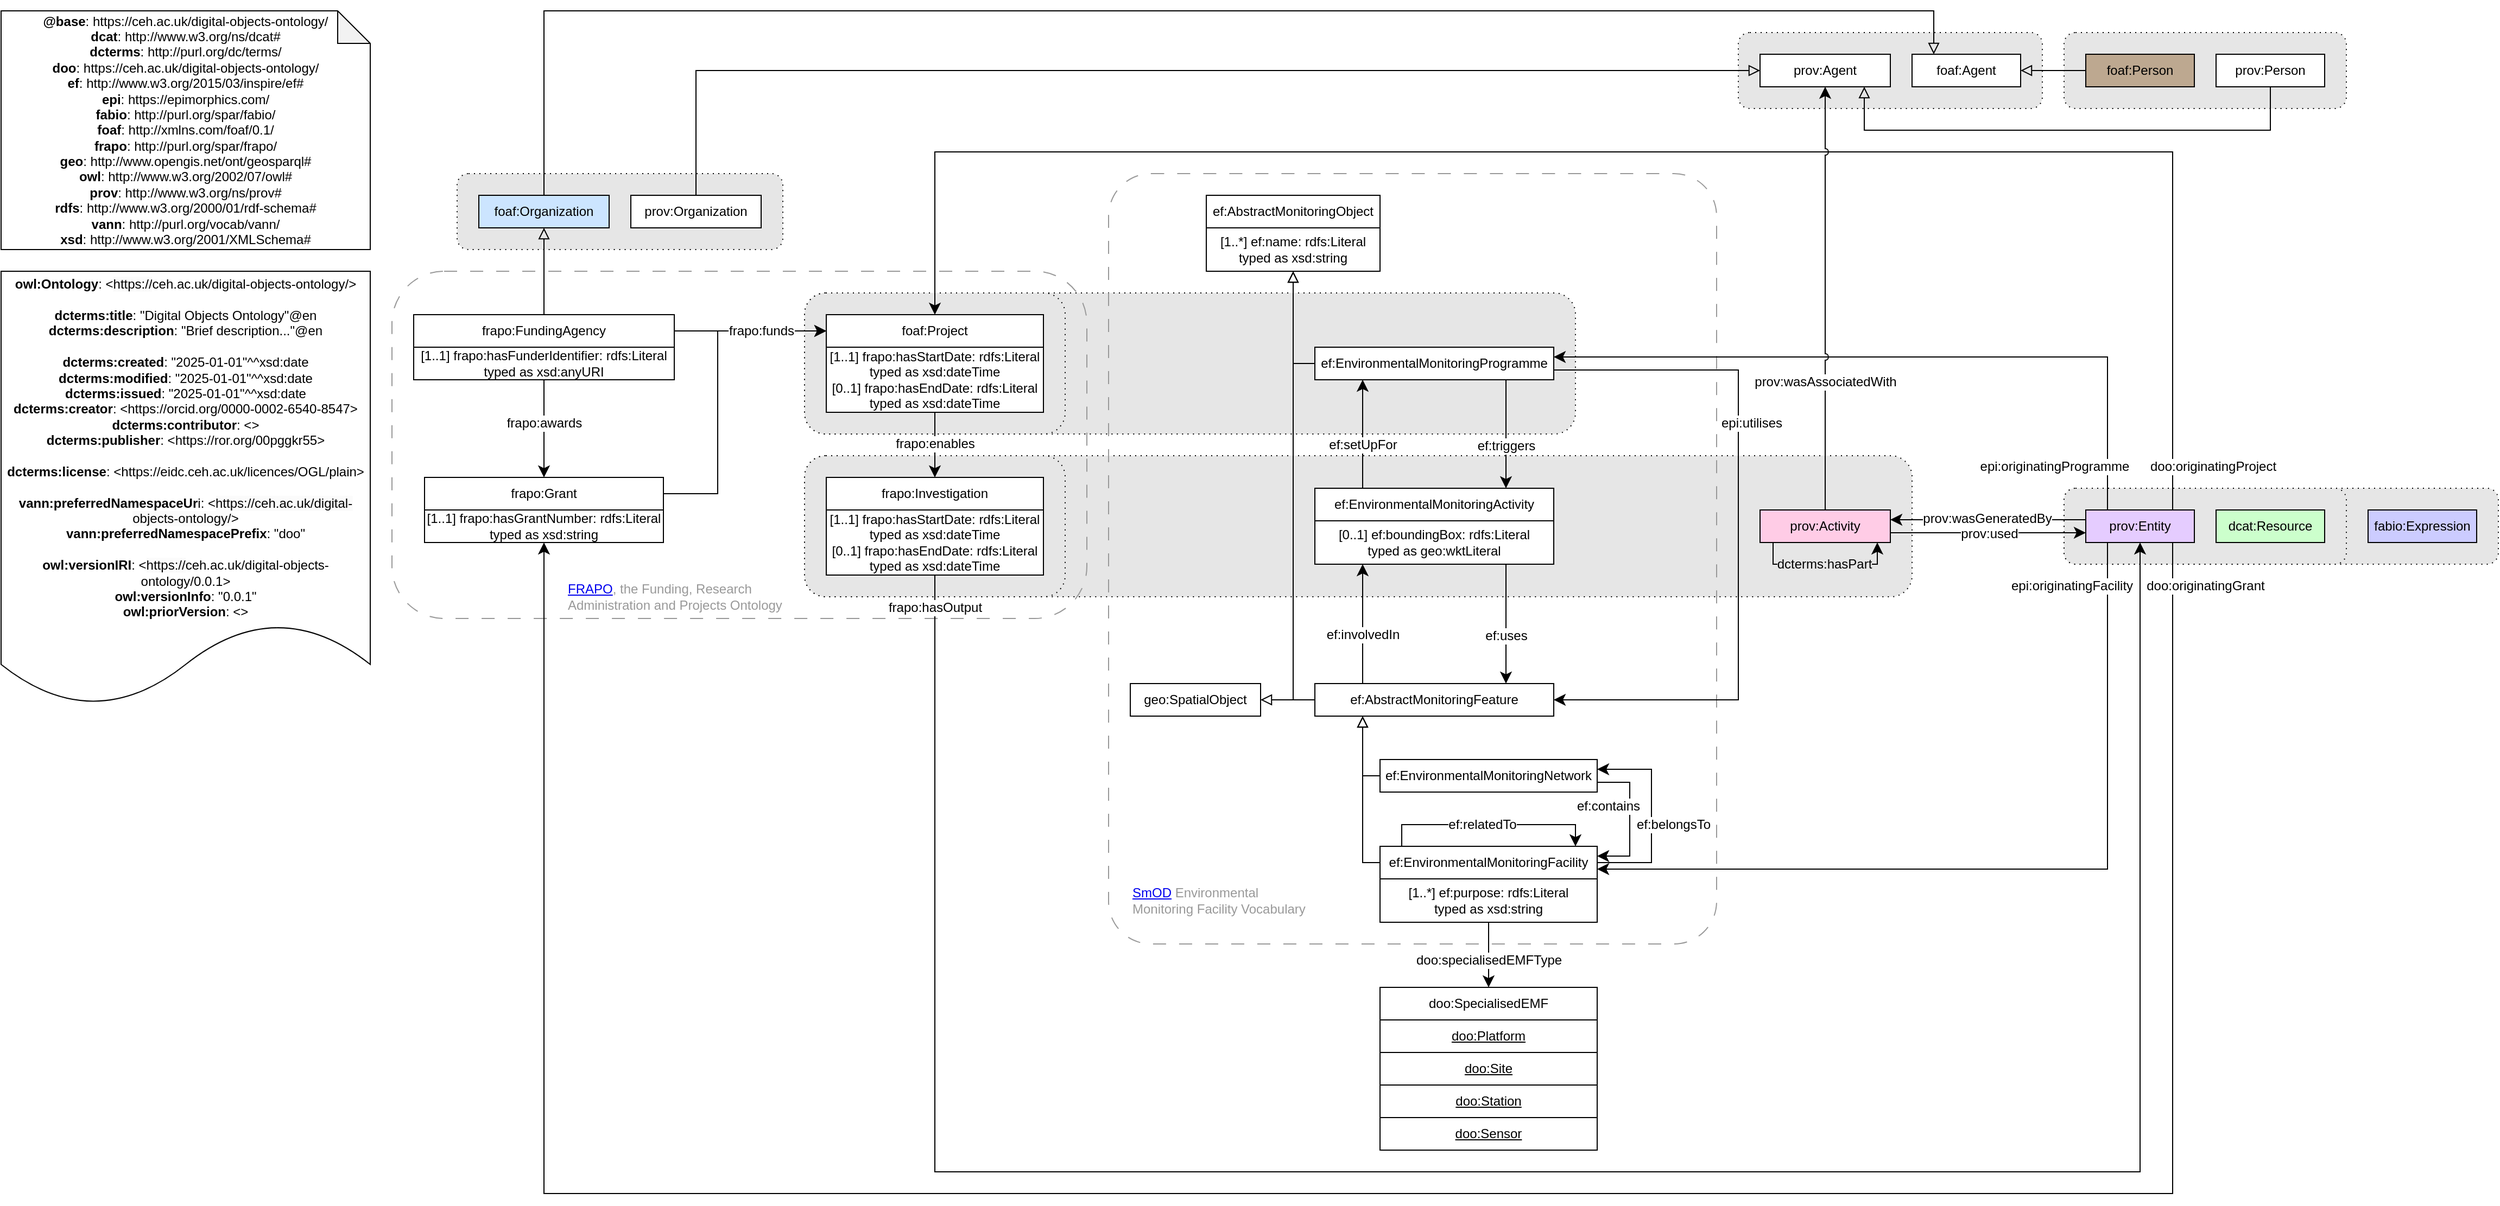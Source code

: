 <mxfile version="26.0.9" pages="3">
  <diagram id="fuwcfzCdi4lV0n_IpoE1" name="ontology">
    <mxGraphModel dx="5668" dy="3133" grid="1" gridSize="10" guides="1" tooltips="1" connect="1" arrows="1" fold="1" page="1" pageScale="1" pageWidth="827" pageHeight="1169" math="0" shadow="0">
      <root>
        <mxCell id="0" />
        <mxCell id="1" parent="0" />
        <mxCell id="CdpeTozwXlhu2Koi3e10-1" value="" style="rounded=1;whiteSpace=wrap;html=1;snapToPoint=1;points=[[0.1,0],[0.2,0],[0.3,0],[0.4,0],[0.5,0],[0.6,0],[0.7,0],[0.8,0],[0.9,0],[0,0.1],[0,0.3],[0,0.5],[0,0.7],[0,0.9],[0.1,1],[0.2,1],[0.3,1],[0.4,1],[0.5,1],[0.6,1],[0.7,1],[0.8,1],[0.9,1],[1,0.1],[1,0.3],[1,0.5],[1,0.7],[1,0.9]];fillColor=#E6E6E6;dashed=1;dashPattern=1 4;" parent="1" vertex="1">
          <mxGeometry x="-1680" y="-110" width="300" height="70" as="geometry" />
        </mxCell>
        <mxCell id="F8XiAjO3YJyf-TI3ZzNd-1" value="" style="rounded=1;whiteSpace=wrap;html=1;snapToPoint=1;points=[[0.1,0],[0.2,0],[0.3,0],[0.4,0],[0.5,0],[0.6,0],[0.7,0],[0.8,0],[0.9,0],[0,0.1],[0,0.3],[0,0.5],[0,0.7],[0,0.9],[0.1,1],[0.2,1],[0.3,1],[0.4,1],[0.5,1],[0.6,1],[0.7,1],[0.8,1],[0.9,1],[1,0.1],[1,0.3],[1,0.5],[1,0.7],[1,0.9]];fillColor=#E6E6E6;dashed=1;dashPattern=1 4;" parent="1" vertex="1">
          <mxGeometry x="-200" y="180" width="400" height="70" as="geometry" />
        </mxCell>
        <mxCell id="F8XiAjO3YJyf-TI3ZzNd-2" value="fabio:Expression" style="rounded=0;whiteSpace=wrap;html=1;snapToPoint=1;points=[[0.1,0],[0.2,0],[0.3,0],[0.4,0],[0.5,0],[0.6,0],[0.7,0],[0.8,0],[0.9,0],[0,0.1],[0,0.3],[0,0.5],[0,0.7],[0,0.9],[0.1,1],[0.2,1],[0.3,1],[0.4,1],[0.5,1],[0.6,1],[0.7,1],[0.8,1],[0.9,1],[1,0.1],[1,0.3],[1,0.5],[1,0.7],[1,0.9]];fillColor=#CCCCFF;" parent="1" vertex="1">
          <mxGeometry x="80" y="200" width="100" height="30" as="geometry" />
        </mxCell>
        <mxCell id="F8XiAjO3YJyf-TI3ZzNd-3" value="" style="rounded=1;whiteSpace=wrap;html=1;snapToPoint=1;points=[[0.1,0],[0.2,0],[0.3,0],[0.4,0],[0.5,0],[0.6,0],[0.7,0],[0.8,0],[0.9,0],[0,0.1],[0,0.3],[0,0.5],[0,0.7],[0,0.9],[0.1,1],[0.2,1],[0.3,1],[0.4,1],[0.5,1],[0.6,1],[0.7,1],[0.8,1],[0.9,1],[1,0.1],[1,0.3],[1,0.5],[1,0.7],[1,0.9]];fillColor=#E6E6E6;dashed=1;dashPattern=1 4;" parent="1" vertex="1">
          <mxGeometry x="-1360" y="150" width="1020" height="130" as="geometry" />
        </mxCell>
        <mxCell id="F8XiAjO3YJyf-TI3ZzNd-4" value="" style="rounded=1;whiteSpace=wrap;html=1;snapToPoint=1;points=[[0.1,0],[0.2,0],[0.3,0],[0.4,0],[0.5,0],[0.6,0],[0.7,0],[0.8,0],[0.9,0],[0,0.1],[0,0.3],[0,0.5],[0,0.7],[0,0.9],[0.1,1],[0.2,1],[0.3,1],[0.4,1],[0.5,1],[0.6,1],[0.7,1],[0.8,1],[0.9,1],[1,0.1],[1,0.3],[1,0.5],[1,0.7],[1,0.9]];fillColor=#E6E6E6;dashed=1;dashPattern=1 4;" parent="1" vertex="1">
          <mxGeometry x="-1360" width="710" height="130" as="geometry" />
        </mxCell>
        <mxCell id="76q61toJYZa4pN_xk8Hn-7" value="" style="rounded=1;whiteSpace=wrap;html=1;snapToPoint=1;points=[[0.1,0],[0.2,0],[0.3,0],[0.4,0],[0.5,0],[0.6,0],[0.7,0],[0.8,0],[0.9,0],[0,0.1],[0,0.3],[0,0.5],[0,0.7],[0,0.9],[0.1,1],[0.2,1],[0.3,1],[0.4,1],[0.5,1],[0.6,1],[0.7,1],[0.8,1],[0.9,1],[1,0.1],[1,0.3],[1,0.5],[1,0.7],[1,0.9]];fillColor=#E6E6E6;dashed=1;dashPattern=1 4;" parent="1" vertex="1">
          <mxGeometry x="-1360" y="150" width="240" height="130" as="geometry" />
        </mxCell>
        <mxCell id="F8XiAjO3YJyf-TI3ZzNd-94" value="" style="rounded=1;whiteSpace=wrap;html=1;snapToPoint=1;points=[[0.1,0],[0.2,0],[0.3,0],[0.4,0],[0.5,0],[0.6,0],[0.7,0],[0.8,0],[0.9,0],[0,0.1],[0,0.3],[0,0.5],[0,0.7],[0,0.9],[0.1,1],[0.2,1],[0.3,1],[0.4,1],[0.5,1],[0.6,1],[0.7,1],[0.8,1],[0.9,1],[1,0.1],[1,0.3],[1,0.5],[1,0.7],[1,0.9]];fillColor=#E6E6E6;dashed=1;dashPattern=1 4;" parent="1" vertex="1">
          <mxGeometry x="-1360" width="240" height="130" as="geometry" />
        </mxCell>
        <mxCell id="F8XiAjO3YJyf-TI3ZzNd-5" value="" style="rounded=1;whiteSpace=wrap;html=1;snapToPoint=1;points=[[0.1,0],[0.2,0],[0.3,0],[0.4,0],[0.5,0],[0.6,0],[0.7,0],[0.8,0],[0.9,0],[0,0.1],[0,0.3],[0,0.5],[0,0.7],[0,0.9],[0.1,1],[0.2,1],[0.3,1],[0.4,1],[0.5,1],[0.6,1],[0.7,1],[0.8,1],[0.9,1],[1,0.1],[1,0.3],[1,0.5],[1,0.7],[1,0.9]];fillColor=none;dashed=1;dashPattern=12 12;strokeColor=#999999;" parent="1" vertex="1">
          <mxGeometry x="-1740" y="-20" width="640" height="320" as="geometry" />
        </mxCell>
        <mxCell id="F8XiAjO3YJyf-TI3ZzNd-6" value="" style="endArrow=classic;html=1;exitX=1;exitY=0.5;exitDx=0;exitDy=0;entryX=0;entryY=0.5;entryDx=0;entryDy=0;endSize=8;arcSize=0;rounded=0;" parent="1" source="F8XiAjO3YJyf-TI3ZzNd-81" target="F8XiAjO3YJyf-TI3ZzNd-42" edge="1">
          <mxGeometry width="50" height="50" relative="1" as="geometry">
            <mxPoint x="-1750" y="45" as="sourcePoint" />
            <mxPoint x="-1330" y="45" as="targetPoint" />
            <Array as="points">
              <mxPoint x="-1440" y="185" />
              <mxPoint x="-1440" y="35" />
            </Array>
          </mxGeometry>
        </mxCell>
        <mxCell id="F8XiAjO3YJyf-TI3ZzNd-7" value="" style="rounded=1;whiteSpace=wrap;html=1;snapToPoint=1;points=[[0.1,0],[0.2,0],[0.3,0],[0.4,0],[0.5,0],[0.6,0],[0.7,0],[0.8,0],[0.9,0],[0,0.1],[0,0.3],[0,0.5],[0,0.7],[0,0.9],[0.1,1],[0.2,1],[0.3,1],[0.4,1],[0.5,1],[0.6,1],[0.7,1],[0.8,1],[0.9,1],[1,0.1],[1,0.3],[1,0.5],[1,0.7],[1,0.9]];fillColor=#E6E6E6;dashed=1;dashPattern=1 4;" parent="1" vertex="1">
          <mxGeometry x="-200" y="180" width="260" height="70" as="geometry" />
        </mxCell>
        <mxCell id="F8XiAjO3YJyf-TI3ZzNd-10" value="" style="rounded=1;whiteSpace=wrap;html=1;snapToPoint=1;points=[[0.1,0],[0.2,0],[0.3,0],[0.4,0],[0.5,0],[0.6,0],[0.7,0],[0.8,0],[0.9,0],[0,0.1],[0,0.3],[0,0.5],[0,0.7],[0,0.9],[0.1,1],[0.2,1],[0.3,1],[0.4,1],[0.5,1],[0.6,1],[0.7,1],[0.8,1],[0.9,1],[1,0.1],[1,0.3],[1,0.5],[1,0.7],[1,0.9]];fillColor=#E6E6E6;dashed=1;dashPattern=1 4;" parent="1" vertex="1">
          <mxGeometry x="-500" y="-240" width="280" height="70" as="geometry" />
        </mxCell>
        <mxCell id="F8XiAjO3YJyf-TI3ZzNd-11" value="" style="rounded=1;whiteSpace=wrap;html=1;snapToPoint=1;points=[[0.1,0],[0.2,0],[0.3,0],[0.4,0],[0.5,0],[0.6,0],[0.7,0],[0.8,0],[0.9,0],[0,0.1],[0,0.3],[0,0.5],[0,0.7],[0,0.9],[0.1,1],[0.2,1],[0.3,1],[0.4,1],[0.5,1],[0.6,1],[0.7,1],[0.8,1],[0.9,1],[1,0.1],[1,0.3],[1,0.5],[1,0.7],[1,0.9]];fillColor=none;dashed=1;dashPattern=12 12;strokeColor=#999999;arcSize=7;" parent="1" vertex="1">
          <mxGeometry x="-1080" y="-110" width="560" height="710" as="geometry" />
        </mxCell>
        <mxCell id="F8XiAjO3YJyf-TI3ZzNd-12" value="" style="endArrow=classic;html=1;exitX=0.2;exitY=0;exitDx=0;exitDy=0;entryX=0.2;entryY=1;entryDx=0;entryDy=0;endSize=8;arcSize=0;rounded=0;" parent="1" source="F8XiAjO3YJyf-TI3ZzNd-20" target="CdpeTozwXlhu2Koi3e10-6" edge="1">
          <mxGeometry width="50" height="50" relative="1" as="geometry">
            <mxPoint x="-800" y="368.5" as="sourcePoint" />
            <mxPoint x="-628" y="278.5" as="targetPoint" />
            <Array as="points" />
          </mxGeometry>
        </mxCell>
        <mxCell id="F8XiAjO3YJyf-TI3ZzNd-13" value="&lt;div&gt;ef:involvedIn&lt;/div&gt;" style="edgeLabel;html=1;align=center;verticalAlign=middle;resizable=0;points=[];fontSize=12;" parent="F8XiAjO3YJyf-TI3ZzNd-12" vertex="1" connectable="0">
          <mxGeometry x="-0.191" y="-1" relative="1" as="geometry">
            <mxPoint x="-1" y="-1" as="offset" />
          </mxGeometry>
        </mxCell>
        <mxCell id="F8XiAjO3YJyf-TI3ZzNd-14" value="" style="endArrow=classic;html=1;endSize=8;arcSize=0;rounded=0;entryX=0.8;entryY=0;entryDx=0;entryDy=0;exitX=0.8;exitY=1;exitDx=0;exitDy=0;" parent="1" source="CdpeTozwXlhu2Koi3e10-6" target="F8XiAjO3YJyf-TI3ZzNd-20" edge="1">
          <mxGeometry width="50" height="50" relative="1" as="geometry">
            <mxPoint x="-568" y="278.5" as="sourcePoint" />
            <mxPoint x="-800" y="380.5" as="targetPoint" />
            <Array as="points" />
          </mxGeometry>
        </mxCell>
        <mxCell id="F8XiAjO3YJyf-TI3ZzNd-15" value="&lt;div&gt;ef:uses&lt;/div&gt;" style="edgeLabel;html=1;align=center;verticalAlign=middle;resizable=0;points=[];fontSize=12;" parent="F8XiAjO3YJyf-TI3ZzNd-14" vertex="1" connectable="0">
          <mxGeometry x="-0.191" y="-1" relative="1" as="geometry">
            <mxPoint x="1" y="21" as="offset" />
          </mxGeometry>
        </mxCell>
        <mxCell id="F8XiAjO3YJyf-TI3ZzNd-16" value="prov:Activity" style="rounded=0;whiteSpace=wrap;html=1;snapToPoint=1;points=[[0.1,0],[0.2,0],[0.3,0],[0.4,0],[0.5,0],[0.6,0],[0.7,0],[0.8,0],[0.9,0],[0,0.1],[0,0.3],[0,0.5],[0,0.7],[0,0.9],[0.1,1],[0.2,1],[0.3,1],[0.4,1],[0.5,1],[0.6,1],[0.7,1],[0.8,1],[0.9,1],[1,0.1],[1,0.3],[1,0.5],[1,0.7],[1,0.9]];fillColor=#FFCCE6;" parent="1" vertex="1">
          <mxGeometry x="-480" y="200" width="120" height="30" as="geometry" />
        </mxCell>
        <mxCell id="F8XiAjO3YJyf-TI3ZzNd-17" value="" style="endArrow=classic;html=1;exitX=0;exitY=0.3;exitDx=0;exitDy=0;entryX=1;entryY=0.3;entryDx=0;entryDy=0;endSize=8;arcSize=0;rounded=0;" parent="1" source="F8XiAjO3YJyf-TI3ZzNd-83" target="F8XiAjO3YJyf-TI3ZzNd-16" edge="1">
          <mxGeometry width="50" height="50" relative="1" as="geometry">
            <mxPoint x="-140" y="209.0" as="sourcePoint" />
            <mxPoint x="-270" y="596.5" as="targetPoint" />
            <Array as="points" />
          </mxGeometry>
        </mxCell>
        <mxCell id="F8XiAjO3YJyf-TI3ZzNd-18" value="&lt;div&gt;&lt;font&gt;prov:wasGeneratedBy&lt;/font&gt;&lt;/div&gt;" style="edgeLabel;html=1;align=center;verticalAlign=middle;resizable=0;points=[];fontSize=12;" parent="F8XiAjO3YJyf-TI3ZzNd-17" vertex="1" connectable="0">
          <mxGeometry x="-0.191" y="-1" relative="1" as="geometry">
            <mxPoint x="-18" as="offset" />
          </mxGeometry>
        </mxCell>
        <mxCell id="F8XiAjO3YJyf-TI3ZzNd-19" value="" style="endArrow=block;html=1;fontColor=#000099;exitX=0;exitY=0.5;exitDx=0;exitDy=0;endFill=0;entryX=0.2;entryY=1;entryDx=0;entryDy=0;endSize=8;arcSize=0;rounded=0;" parent="1" source="F8XiAjO3YJyf-TI3ZzNd-21" target="F8XiAjO3YJyf-TI3ZzNd-20" edge="1">
          <mxGeometry width="50" height="50" relative="1" as="geometry">
            <mxPoint x="-1206" y="630.5" as="sourcePoint" />
            <mxPoint x="-1048.0" y="630.5" as="targetPoint" />
            <Array as="points">
              <mxPoint x="-846" y="445" />
            </Array>
          </mxGeometry>
        </mxCell>
        <mxCell id="F8XiAjO3YJyf-TI3ZzNd-20" value="ef:AbstractMonitoringFeature" style="rounded=0;whiteSpace=wrap;html=1;snapToPoint=1;points=[[0.1,0],[0.2,0],[0.3,0],[0.4,0],[0.5,0],[0.6,0],[0.7,0],[0.8,0],[0.9,0],[0,0.1],[0,0.3],[0,0.5],[0,0.7],[0,0.9],[0.1,1],[0.2,1],[0.3,1],[0.4,1],[0.5,1],[0.6,1],[0.7,1],[0.8,1],[0.9,1],[1,0.1],[1,0.3],[1,0.5],[1,0.7],[1,0.9]];" parent="1" vertex="1">
          <mxGeometry x="-890" y="360" width="220" height="30" as="geometry" />
        </mxCell>
        <mxCell id="F8XiAjO3YJyf-TI3ZzNd-21" value="ef:EnvironmentalMonitoringNetwork" style="rounded=0;whiteSpace=wrap;html=1;snapToPoint=1;points=[[0.1,0],[0.2,0],[0.3,0],[0.4,0],[0.5,0],[0.6,0],[0.7,0],[0.8,0],[0.9,0],[0,0.1],[0,0.3],[0,0.5],[0,0.7],[0,0.9],[0.1,1],[0.2,1],[0.3,1],[0.4,1],[0.5,1],[0.6,1],[0.7,1],[0.8,1],[0.9,1],[1,0.1],[1,0.3],[1,0.5],[1,0.7],[1,0.9]];" parent="1" vertex="1">
          <mxGeometry x="-830" y="430" width="200" height="30" as="geometry" />
        </mxCell>
        <mxCell id="F8XiAjO3YJyf-TI3ZzNd-22" value="" style="endArrow=block;html=1;fontColor=#000099;exitX=0;exitY=0.5;exitDx=0;exitDy=0;endFill=0;entryX=0.2;entryY=1;entryDx=0;entryDy=0;endSize=8;arcSize=0;rounded=0;" parent="1" source="F8XiAjO3YJyf-TI3ZzNd-23" target="F8XiAjO3YJyf-TI3ZzNd-20" edge="1">
          <mxGeometry width="50" height="50" relative="1" as="geometry">
            <mxPoint x="-1076" y="620.5" as="sourcePoint" />
            <mxPoint x="-801" y="610.5" as="targetPoint" />
            <Array as="points">
              <mxPoint x="-846" y="525" />
            </Array>
          </mxGeometry>
        </mxCell>
        <mxCell id="F8XiAjO3YJyf-TI3ZzNd-24" value="ef:AbstractMonitoringObject" style="rounded=0;whiteSpace=wrap;html=1;snapToPoint=1;points=[[0.1,0],[0.2,0],[0.3,0],[0.4,0],[0.5,0],[0.6,0],[0.7,0],[0.8,0],[0.9,0],[0,0.1],[0,0.3],[0,0.5],[0,0.7],[0,0.9],[0.1,1],[0.2,1],[0.3,1],[0.4,1],[0.5,1],[0.6,1],[0.7,1],[0.8,1],[0.9,1],[1,0.1],[1,0.3],[1,0.5],[1,0.7],[1,0.9]];" parent="1" vertex="1">
          <mxGeometry x="-990" y="-90" width="160" height="30" as="geometry" />
        </mxCell>
        <mxCell id="F8XiAjO3YJyf-TI3ZzNd-25" value="" style="endArrow=block;html=1;fontColor=#000099;exitX=0;exitY=0.5;exitDx=0;exitDy=0;endFill=0;entryX=0.5;entryY=1;entryDx=0;entryDy=0;endSize=8;arcSize=0;rounded=0;" parent="1" source="F8XiAjO3YJyf-TI3ZzNd-20" target="CdpeTozwXlhu2Koi3e10-7" edge="1">
          <mxGeometry width="50" height="50" relative="1" as="geometry">
            <mxPoint x="-791" y="690.5" as="sourcePoint" />
            <mxPoint x="-911.5" y="80.5" as="targetPoint" />
            <Array as="points">
              <mxPoint x="-910" y="375" />
            </Array>
          </mxGeometry>
        </mxCell>
        <mxCell id="F8XiAjO3YJyf-TI3ZzNd-26" value="ef:EnvironmentalMonitoringProgramme" style="rounded=0;whiteSpace=wrap;html=1;snapToPoint=1;points=[[0.1,0],[0.2,0],[0.3,0],[0.4,0],[0.5,0],[0.6,0],[0.7,0],[0.8,0],[0.9,0],[0,0.1],[0,0.3],[0,0.5],[0,0.7],[0,0.9],[0.1,1],[0.2,1],[0.3,1],[0.4,1],[0.5,1],[0.6,1],[0.7,1],[0.8,1],[0.9,1],[1,0.1],[1,0.3],[1,0.5],[1,0.7],[1,0.9]];" parent="1" vertex="1">
          <mxGeometry x="-890" y="50" width="220" height="30" as="geometry" />
        </mxCell>
        <mxCell id="F8XiAjO3YJyf-TI3ZzNd-27" value="" style="endArrow=block;html=1;fontColor=#000099;exitX=0;exitY=0.5;exitDx=0;exitDy=0;endFill=0;entryX=0.5;entryY=1;entryDx=0;entryDy=0;endSize=8;arcSize=0;rounded=0;" parent="1" source="F8XiAjO3YJyf-TI3ZzNd-26" target="CdpeTozwXlhu2Koi3e10-7" edge="1">
          <mxGeometry width="50" height="50" relative="1" as="geometry">
            <mxPoint x="-641" y="430.5" as="sourcePoint" />
            <mxPoint x="-811" y="210.5" as="targetPoint" />
            <Array as="points">
              <mxPoint x="-910" y="65" />
            </Array>
          </mxGeometry>
        </mxCell>
        <mxCell id="F8XiAjO3YJyf-TI3ZzNd-29" value="" style="endArrow=classic;html=1;exitX=0.2;exitY=0;exitDx=0;exitDy=0;entryX=0.2;entryY=1;entryDx=0;entryDy=0;endSize=8;arcSize=0;rounded=0;" parent="1" source="F8XiAjO3YJyf-TI3ZzNd-28" target="F8XiAjO3YJyf-TI3ZzNd-26" edge="1">
          <mxGeometry width="50" height="50" relative="1" as="geometry">
            <mxPoint x="-1059" y="474.5" as="sourcePoint" />
            <mxPoint x="-780" y="60.5" as="targetPoint" />
            <Array as="points" />
          </mxGeometry>
        </mxCell>
        <mxCell id="F8XiAjO3YJyf-TI3ZzNd-30" value="&lt;div&gt;ef:setUpFor&lt;/div&gt;" style="edgeLabel;html=1;align=center;verticalAlign=middle;resizable=0;points=[];fontSize=12;" parent="F8XiAjO3YJyf-TI3ZzNd-29" vertex="1" connectable="0">
          <mxGeometry x="-0.191" y="-1" relative="1" as="geometry">
            <mxPoint x="-1" as="offset" />
          </mxGeometry>
        </mxCell>
        <mxCell id="F8XiAjO3YJyf-TI3ZzNd-31" value="" style="endArrow=classic;html=1;entryX=0.5;entryY=0;entryDx=0;entryDy=0;endSize=8;arcSize=0;rounded=0;exitX=0.5;exitY=1;exitDx=0;exitDy=0;" parent="1" source="CdpeTozwXlhu2Koi3e10-9" target="F8XiAjO3YJyf-TI3ZzNd-36" edge="1">
          <mxGeometry width="50" height="50" relative="1" as="geometry">
            <mxPoint x="-740" y="550.5" as="sourcePoint" />
            <mxPoint x="-816" y="790.5" as="targetPoint" />
          </mxGeometry>
        </mxCell>
        <mxCell id="F8XiAjO3YJyf-TI3ZzNd-32" value="&lt;div&gt;doo:specialisedEMFType&lt;/div&gt;" style="edgeLabel;html=1;align=center;verticalAlign=middle;resizable=0;points=[];fontSize=12;" parent="F8XiAjO3YJyf-TI3ZzNd-31" vertex="1" connectable="0">
          <mxGeometry x="-0.191" y="-1" relative="1" as="geometry">
            <mxPoint x="1" y="10" as="offset" />
          </mxGeometry>
        </mxCell>
        <mxCell id="F8XiAjO3YJyf-TI3ZzNd-33" value="" style="endArrow=classic;html=1;entryX=1;entryY=0.3;entryDx=0;entryDy=0;endSize=8;arcSize=0;rounded=0;exitX=1;exitY=0.5;exitDx=0;exitDy=0;" parent="1" source="F8XiAjO3YJyf-TI3ZzNd-23" target="F8XiAjO3YJyf-TI3ZzNd-21" edge="1">
          <mxGeometry width="50" height="50" relative="1" as="geometry">
            <mxPoint x="-510" y="510.5" as="sourcePoint" />
            <mxPoint x="-782" y="820.5" as="targetPoint" />
            <Array as="points">
              <mxPoint x="-580" y="525" />
              <mxPoint x="-580" y="439" />
            </Array>
          </mxGeometry>
        </mxCell>
        <mxCell id="F8XiAjO3YJyf-TI3ZzNd-34" value="&lt;div&gt;ef:belongsTo&lt;/div&gt;" style="edgeLabel;html=1;align=center;verticalAlign=middle;resizable=0;points=[];fontSize=12;" parent="F8XiAjO3YJyf-TI3ZzNd-33" vertex="1" connectable="0">
          <mxGeometry x="-0.191" y="-1" relative="1" as="geometry">
            <mxPoint x="19" y="-10" as="offset" />
          </mxGeometry>
        </mxCell>
        <mxCell id="F8XiAjO3YJyf-TI3ZzNd-38" value="" style="endArrow=classic;html=1;exitX=1;exitY=0.7;exitDx=0;exitDy=0;entryX=1;entryY=0.3;entryDx=0;entryDy=0;endSize=8;arcSize=0;rounded=1;" parent="1" source="F8XiAjO3YJyf-TI3ZzNd-21" target="F8XiAjO3YJyf-TI3ZzNd-23" edge="1">
          <mxGeometry width="50" height="50" relative="1" as="geometry">
            <mxPoint x="-1100" y="615.5" as="sourcePoint" />
            <mxPoint x="-926" y="615.5" as="targetPoint" />
            <Array as="points">
              <mxPoint x="-600" y="451" />
              <mxPoint x="-600" y="519" />
            </Array>
          </mxGeometry>
        </mxCell>
        <mxCell id="F8XiAjO3YJyf-TI3ZzNd-39" value="&lt;div&gt;ef:contains&lt;/div&gt;" style="edgeLabel;html=1;align=center;verticalAlign=middle;resizable=0;points=[];rounded=1;fontSize=12;" parent="F8XiAjO3YJyf-TI3ZzNd-38" vertex="1" connectable="0">
          <mxGeometry x="-0.191" y="-1" relative="1" as="geometry">
            <mxPoint x="-19" as="offset" />
          </mxGeometry>
        </mxCell>
        <mxCell id="F8XiAjO3YJyf-TI3ZzNd-40" value="" style="endArrow=classic;html=1;exitX=0.8;exitY=1;exitDx=0;exitDy=0;entryX=0.8;entryY=0;entryDx=0;entryDy=0;endSize=8;arcSize=0;rounded=1;" parent="1" source="F8XiAjO3YJyf-TI3ZzNd-26" target="F8XiAjO3YJyf-TI3ZzNd-28" edge="1">
          <mxGeometry width="50" height="50" relative="1" as="geometry">
            <mxPoint x="-780" y="48.5" as="sourcePoint" />
            <mxPoint x="-825" y="454.5" as="targetPoint" />
            <Array as="points" />
          </mxGeometry>
        </mxCell>
        <mxCell id="F8XiAjO3YJyf-TI3ZzNd-41" value="&lt;div&gt;ef:triggers&lt;/div&gt;" style="edgeLabel;html=1;align=center;verticalAlign=middle;resizable=0;points=[];rounded=1;fontSize=12;" parent="F8XiAjO3YJyf-TI3ZzNd-40" vertex="1" connectable="0">
          <mxGeometry x="-0.191" y="-1" relative="1" as="geometry">
            <mxPoint x="1" y="20" as="offset" />
          </mxGeometry>
        </mxCell>
        <mxCell id="F8XiAjO3YJyf-TI3ZzNd-42" value="foaf:Project" style="rounded=0;whiteSpace=wrap;html=1;snapToPoint=1;points=[[0.1,0],[0.2,0],[0.3,0],[0.4,0],[0.5,0],[0.6,0],[0.7,0],[0.8,0],[0.9,0],[0,0.1],[0,0.3],[0,0.5],[0,0.7],[0,0.9],[0.1,1],[0.2,1],[0.3,1],[0.4,1],[0.5,1],[0.6,1],[0.7,1],[0.8,1],[0.9,1],[1,0.1],[1,0.3],[1,0.5],[1,0.7],[1,0.9]];" parent="1" vertex="1">
          <mxGeometry x="-1340" y="20" width="200" height="30" as="geometry" />
        </mxCell>
        <mxCell id="F8XiAjO3YJyf-TI3ZzNd-43" value="" style="endArrow=classic;html=1;exitX=1;exitY=0.5;exitDx=0;exitDy=0;entryX=0;entryY=0.5;entryDx=0;entryDy=0;endSize=8;arcSize=0;rounded=0;" parent="1" source="F8XiAjO3YJyf-TI3ZzNd-89" target="F8XiAjO3YJyf-TI3ZzNd-42" edge="1">
          <mxGeometry width="50" height="50" relative="1" as="geometry">
            <mxPoint x="-1339" y="85.82" as="sourcePoint" />
            <mxPoint x="-1079" y="84.82" as="targetPoint" />
          </mxGeometry>
        </mxCell>
        <mxCell id="F8XiAjO3YJyf-TI3ZzNd-44" value="&lt;div&gt;frapo:funds&lt;/div&gt;" style="text;html=1;align=center;verticalAlign=middle;resizable=0;points=[];labelBackgroundColor=#ffffff;" parent="F8XiAjO3YJyf-TI3ZzNd-43" vertex="1" connectable="0">
          <mxGeometry x="-0.127" relative="1" as="geometry">
            <mxPoint x="19" as="offset" />
          </mxGeometry>
        </mxCell>
        <mxCell id="F8XiAjO3YJyf-TI3ZzNd-45" value="" style="endArrow=classic;html=1;entryX=0.5;entryY=0;entryDx=0;entryDy=0;endSize=8;arcSize=0;rounded=0;exitX=0.5;exitY=1;exitDx=0;exitDy=0;" parent="1" source="F8XiAjO3YJyf-TI3ZzNd-88" target="F8XiAjO3YJyf-TI3ZzNd-81" edge="1">
          <mxGeometry width="50" height="50" relative="1" as="geometry">
            <mxPoint x="-1850" y="35" as="sourcePoint" />
            <mxPoint x="-1809" y="211.5" as="targetPoint" />
            <Array as="points" />
          </mxGeometry>
        </mxCell>
        <mxCell id="F8XiAjO3YJyf-TI3ZzNd-46" value="&lt;div&gt;frapo:awards&lt;/div&gt;" style="text;html=1;align=center;verticalAlign=middle;resizable=0;points=[];labelBackgroundColor=#ffffff;" parent="F8XiAjO3YJyf-TI3ZzNd-45" vertex="1" connectable="0">
          <mxGeometry x="-0.127" relative="1" as="geometry">
            <mxPoint as="offset" />
          </mxGeometry>
        </mxCell>
        <mxCell id="F8XiAjO3YJyf-TI3ZzNd-47" value="&lt;div&gt;[1..1] frapo:hasStartDate:&amp;nbsp;rdfs:Literal typed as xsd:date&lt;span style=&quot;white-space: normal;&quot;&gt;&lt;span style=&quot;background-color: transparent;&quot;&gt;Time&lt;/span&gt;&lt;/span&gt;&lt;/div&gt;&lt;div&gt;[0..1] frapo:hasEndDate:&amp;nbsp;rdfs:Literal typed as xsd:date&lt;span style=&quot;background-color: transparent;&quot;&gt;Time&lt;/span&gt;&lt;span style=&quot;white-space: normal;&quot;&gt;&lt;span style=&quot;background-color: transparent;&quot;&gt;&lt;/span&gt;&lt;/span&gt;&lt;/div&gt;" style="rounded=0;whiteSpace=wrap;html=1;snapToPoint=1;points=[[0.1,0],[0.2,0],[0.3,0],[0.4,0],[0.5,0],[0.6,0],[0.7,0],[0.8,0],[0.9,0],[0,0.1],[0,0.3],[0,0.5],[0,0.7],[0,0.9],[0.1,1],[0.2,1],[0.3,1],[0.4,1],[0.5,1],[0.6,1],[0.7,1],[0.8,1],[0.9,1],[1,0.1],[1,0.3],[1,0.5],[1,0.7],[1,0.9]];" parent="1" vertex="1">
          <mxGeometry x="-1340" y="50" width="200" height="60" as="geometry" />
        </mxCell>
        <mxCell id="F8XiAjO3YJyf-TI3ZzNd-48" value="frapo:Investigation" style="rounded=0;whiteSpace=wrap;html=1;snapToPoint=1;points=[[0.1,0],[0.2,0],[0.3,0],[0.4,0],[0.5,0],[0.6,0],[0.7,0],[0.8,0],[0.9,0],[0,0.1],[0,0.3],[0,0.5],[0,0.7],[0,0.9],[0.1,1],[0.2,1],[0.3,1],[0.4,1],[0.5,1],[0.6,1],[0.7,1],[0.8,1],[0.9,1],[1,0.1],[1,0.3],[1,0.5],[1,0.7],[1,0.9]];" parent="1" vertex="1">
          <mxGeometry x="-1340" y="170" width="200" height="30" as="geometry" />
        </mxCell>
        <mxCell id="F8XiAjO3YJyf-TI3ZzNd-49" value="&lt;div&gt;[1..1] frapo:hasStartDate:&amp;nbsp;rdfs:Literal typed as xsd:date&lt;span style=&quot;background-color: transparent;&quot;&gt;Time&lt;/span&gt;&lt;/div&gt;&lt;div&gt;[0..1] frapo:hasEndDate:&amp;nbsp;rdfs:Literal typed as xsd:date&lt;span style=&quot;background-color: transparent;&quot;&gt;Time&lt;/span&gt;&lt;/div&gt;" style="rounded=0;whiteSpace=wrap;html=1;snapToPoint=1;points=[[0.1,0],[0.2,0],[0.3,0],[0.4,0],[0.5,0],[0.6,0],[0.7,0],[0.8,0],[0.9,0],[0,0.1],[0,0.3],[0,0.5],[0,0.7],[0,0.9],[0.1,1],[0.2,1],[0.3,1],[0.4,1],[0.5,1],[0.6,1],[0.7,1],[0.8,1],[0.9,1],[1,0.1],[1,0.3],[1,0.5],[1,0.7],[1,0.9]];" parent="1" vertex="1">
          <mxGeometry x="-1340" y="200" width="200" height="60" as="geometry" />
        </mxCell>
        <mxCell id="F8XiAjO3YJyf-TI3ZzNd-50" value="" style="endArrow=classic;html=1;exitX=0.5;exitY=1;exitDx=0;exitDy=0;entryX=0.5;entryY=0;entryDx=0;entryDy=0;endSize=8;arcSize=0;rounded=0;" parent="1" source="F8XiAjO3YJyf-TI3ZzNd-47" target="F8XiAjO3YJyf-TI3ZzNd-48" edge="1">
          <mxGeometry width="50" height="50" relative="1" as="geometry">
            <mxPoint x="-1480" y="65.5" as="sourcePoint" />
            <mxPoint x="-1330" y="66.5" as="targetPoint" />
          </mxGeometry>
        </mxCell>
        <mxCell id="F8XiAjO3YJyf-TI3ZzNd-51" value="&lt;div&gt;frapo:enables&lt;/div&gt;" style="text;html=1;align=center;verticalAlign=middle;resizable=0;points=[];labelBackgroundColor=#ffffff;" parent="F8XiAjO3YJyf-TI3ZzNd-50" vertex="1" connectable="0">
          <mxGeometry x="-0.127" relative="1" as="geometry">
            <mxPoint y="3" as="offset" />
          </mxGeometry>
        </mxCell>
        <mxCell id="F8XiAjO3YJyf-TI3ZzNd-53" value="" style="endArrow=classic;html=1;exitX=0.5;exitY=1;exitDx=0;exitDy=0;endSize=8;arcSize=0;rounded=0;entryX=0.5;entryY=1;entryDx=0;entryDy=0;" parent="1" source="F8XiAjO3YJyf-TI3ZzNd-49" target="F8XiAjO3YJyf-TI3ZzNd-83" edge="1">
          <mxGeometry width="50" height="50" relative="1" as="geometry">
            <mxPoint x="-1210" y="250.5" as="sourcePoint" />
            <mxPoint x="-1455" y="410.5" as="targetPoint" />
            <Array as="points">
              <mxPoint x="-1240" y="810" />
              <mxPoint x="-130" y="810" />
            </Array>
          </mxGeometry>
        </mxCell>
        <mxCell id="F8XiAjO3YJyf-TI3ZzNd-54" value="&lt;div&gt;frapo:hasOutput&lt;/div&gt;" style="text;html=1;align=center;verticalAlign=middle;resizable=0;points=[];labelBackgroundColor=#ffffff;" parent="F8XiAjO3YJyf-TI3ZzNd-53" vertex="1" connectable="0">
          <mxGeometry x="-0.127" relative="1" as="geometry">
            <mxPoint x="-428" y="-520" as="offset" />
          </mxGeometry>
        </mxCell>
        <mxCell id="F8XiAjO3YJyf-TI3ZzNd-55" value="geo:SpatialObject" style="rounded=0;whiteSpace=wrap;html=1;snapToPoint=1;points=[[0.1,0],[0.2,0],[0.3,0],[0.4,0],[0.5,0],[0.6,0],[0.7,0],[0.8,0],[0.9,0],[0,0.1],[0,0.3],[0,0.5],[0,0.7],[0,0.9],[0.1,1],[0.2,1],[0.3,1],[0.4,1],[0.5,1],[0.6,1],[0.7,1],[0.8,1],[0.9,1],[1,0.1],[1,0.3],[1,0.5],[1,0.7],[1,0.9]];" parent="1" vertex="1">
          <mxGeometry x="-1060" y="360" width="120" height="30" as="geometry" />
        </mxCell>
        <mxCell id="F8XiAjO3YJyf-TI3ZzNd-58" value="prov:Agent" style="rounded=0;whiteSpace=wrap;html=1;snapToPoint=1;points=[[0.1,0],[0.2,0],[0.3,0],[0.4,0],[0.5,0],[0.6,0],[0.7,0],[0.8,0],[0.9,0],[0,0.1],[0,0.3],[0,0.5],[0,0.7],[0,0.9],[0.1,1],[0.2,1],[0.3,1],[0.4,1],[0.5,1],[0.6,1],[0.7,1],[0.8,1],[0.9,1],[1,0.1],[1,0.3],[1,0.5],[1,0.7],[1,0.9]];" parent="1" vertex="1">
          <mxGeometry x="-480" y="-220" width="120" height="30" as="geometry" />
        </mxCell>
        <mxCell id="F8XiAjO3YJyf-TI3ZzNd-59" value="" style="endArrow=classic;html=1;exitX=1;exitY=0.7;exitDx=0;exitDy=0;entryX=0;entryY=0.7;entryDx=0;entryDy=0;endSize=8;arcSize=0;rounded=0;" parent="1" source="F8XiAjO3YJyf-TI3ZzNd-16" target="F8XiAjO3YJyf-TI3ZzNd-83" edge="1">
          <mxGeometry width="50" height="50" relative="1" as="geometry">
            <mxPoint x="-100" y="249.83" as="sourcePoint" />
            <mxPoint x="-140" y="221" as="targetPoint" />
            <Array as="points" />
          </mxGeometry>
        </mxCell>
        <mxCell id="F8XiAjO3YJyf-TI3ZzNd-60" value="&lt;div&gt;&lt;font&gt;prov:used&lt;/font&gt;&lt;/div&gt;" style="edgeLabel;html=1;align=center;verticalAlign=middle;resizable=0;points=[];fontSize=12;" parent="F8XiAjO3YJyf-TI3ZzNd-59" vertex="1" connectable="0">
          <mxGeometry x="-0.191" y="-1" relative="1" as="geometry">
            <mxPoint x="18" as="offset" />
          </mxGeometry>
        </mxCell>
        <mxCell id="F8XiAjO3YJyf-TI3ZzNd-61" value="foaf:Organization" style="rounded=0;whiteSpace=wrap;html=1;snapToPoint=1;points=[[0.1,0],[0.2,0],[0.3,0],[0.4,0],[0.5,0],[0.6,0],[0.7,0],[0.8,0],[0.9,0],[0,0.1],[0,0.3],[0,0.5],[0,0.7],[0,0.9],[0.1,1],[0.2,1],[0.3,1],[0.4,1],[0.5,1],[0.6,1],[0.7,1],[0.8,1],[0.9,1],[1,0.1],[1,0.3],[1,0.5],[1,0.7],[1,0.9]];fillColor=#CCE5FF;" parent="1" vertex="1">
          <mxGeometry x="-1660" y="-90" width="120" height="30" as="geometry" />
        </mxCell>
        <mxCell id="F8XiAjO3YJyf-TI3ZzNd-62" value="" style="endArrow=block;html=1;fontColor=#000099;exitX=0.5;exitY=0;exitDx=0;exitDy=0;endFill=0;entryX=0.5;entryY=1;entryDx=0;entryDy=0;endSize=8;arcSize=0;rounded=0;" parent="1" source="F8XiAjO3YJyf-TI3ZzNd-89" target="F8XiAjO3YJyf-TI3ZzNd-61" edge="1">
          <mxGeometry width="50" height="50" relative="1" as="geometry">
            <mxPoint x="-1910" y="20" as="sourcePoint" />
            <mxPoint x="-2160" y="-24.5" as="targetPoint" />
            <Array as="points" />
          </mxGeometry>
        </mxCell>
        <mxCell id="F8XiAjO3YJyf-TI3ZzNd-63" value="&lt;div&gt;&lt;a href=&quot;https://www.w3.org/2015/03/inspire/ef&quot;&gt;SmOD&lt;/a&gt; Environmental&lt;/div&gt;&lt;div&gt;Monitoring&amp;nbsp;&lt;span style=&quot;background-color: transparent; color: light-dark(rgb(153, 153, 153), rgb(106, 106, 106));&quot;&gt;Facility Vocabulary&lt;/span&gt;&lt;/div&gt;" style="text;html=1;align=left;verticalAlign=middle;resizable=0;points=[];autosize=1;strokeColor=none;fillColor=none;fontColor=#999999;" parent="1" vertex="1">
          <mxGeometry x="-1060" y="540" width="180" height="40" as="geometry" />
        </mxCell>
        <mxCell id="F8XiAjO3YJyf-TI3ZzNd-64" value="foaf:Agent" style="rounded=0;whiteSpace=wrap;html=1;snapToPoint=1;points=[[0.1,0],[0.2,0],[0.3,0],[0.4,0],[0.5,0],[0.6,0],[0.7,0],[0.8,0],[0.9,0],[0,0.1],[0,0.3],[0,0.5],[0,0.7],[0,0.9],[0.1,1],[0.2,1],[0.3,1],[0.4,1],[0.5,1],[0.6,1],[0.7,1],[0.8,1],[0.9,1],[1,0.1],[1,0.3],[1,0.5],[1,0.7],[1,0.9]];" parent="1" vertex="1">
          <mxGeometry x="-340" y="-220" width="100" height="30" as="geometry" />
        </mxCell>
        <mxCell id="F8XiAjO3YJyf-TI3ZzNd-68" value="" style="endArrow=classic;html=1;endSize=8;arcSize=0;rounded=0;entryX=1;entryY=0.5;entryDx=0;entryDy=0;exitX=1;exitY=0.7;exitDx=0;exitDy=0;" parent="1" source="F8XiAjO3YJyf-TI3ZzNd-26" target="F8XiAjO3YJyf-TI3ZzNd-20" edge="1">
          <mxGeometry width="50" height="50" relative="1" as="geometry">
            <mxPoint x="-677" y="230" as="sourcePoint" />
            <mxPoint x="-677" y="370" as="targetPoint" />
            <Array as="points">
              <mxPoint x="-500" y="71" />
              <mxPoint x="-500" y="375" />
            </Array>
          </mxGeometry>
        </mxCell>
        <mxCell id="F8XiAjO3YJyf-TI3ZzNd-69" value="&lt;div&gt;epi:utilises&lt;/div&gt;" style="edgeLabel;html=1;align=center;verticalAlign=middle;resizable=0;points=[];fontSize=12;" parent="F8XiAjO3YJyf-TI3ZzNd-68" vertex="1" connectable="0">
          <mxGeometry x="-0.191" y="-1" relative="1" as="geometry">
            <mxPoint x="13" y="-42" as="offset" />
          </mxGeometry>
        </mxCell>
        <mxCell id="F8XiAjO3YJyf-TI3ZzNd-70" value="" style="endArrow=classic;html=1;exitX=0.2;exitY=0;exitDx=0;exitDy=0;entryX=1;entryY=0.3;entryDx=0;entryDy=0;endSize=8;arcSize=0;rounded=0;" parent="1" source="F8XiAjO3YJyf-TI3ZzNd-83" target="F8XiAjO3YJyf-TI3ZzNd-26" edge="1">
          <mxGeometry width="50" height="50" relative="1" as="geometry">
            <mxPoint x="-90" y="200" as="sourcePoint" />
            <mxPoint x="-350" y="72" as="targetPoint" />
            <Array as="points">
              <mxPoint x="-160" y="59" />
            </Array>
          </mxGeometry>
        </mxCell>
        <mxCell id="F8XiAjO3YJyf-TI3ZzNd-71" value="&lt;div&gt;&lt;font&gt;epi:originatingProgramme&lt;/font&gt;&lt;/div&gt;" style="edgeLabel;html=1;align=center;verticalAlign=middle;resizable=0;points=[];fontSize=12;labelBackgroundColor=#FFFFFF;" parent="F8XiAjO3YJyf-TI3ZzNd-70" vertex="1" connectable="0">
          <mxGeometry x="-0.191" y="-1" relative="1" as="geometry">
            <mxPoint x="73" y="102" as="offset" />
          </mxGeometry>
        </mxCell>
        <mxCell id="F8XiAjO3YJyf-TI3ZzNd-72" value="" style="endArrow=classic;html=1;exitX=0.2;exitY=1;exitDx=0;exitDy=0;entryX=1;entryY=0.7;entryDx=0;entryDy=0;endSize=8;arcSize=0;rounded=0;" parent="1" source="F8XiAjO3YJyf-TI3ZzNd-83" target="F8XiAjO3YJyf-TI3ZzNd-23" edge="1">
          <mxGeometry width="50" height="50" relative="1" as="geometry">
            <mxPoint x="-90" y="230" as="sourcePoint" />
            <mxPoint x="-330" y="510" as="targetPoint" />
            <Array as="points">
              <mxPoint x="-160" y="531" />
            </Array>
          </mxGeometry>
        </mxCell>
        <mxCell id="F8XiAjO3YJyf-TI3ZzNd-73" value="&lt;div&gt;&lt;font&gt;epi:originatingFacility&lt;/font&gt;&lt;/div&gt;" style="edgeLabel;html=1;align=center;verticalAlign=middle;resizable=0;points=[];fontSize=12;" parent="F8XiAjO3YJyf-TI3ZzNd-72" vertex="1" connectable="0">
          <mxGeometry x="-0.191" y="-1" relative="1" as="geometry">
            <mxPoint x="-22" y="-260" as="offset" />
          </mxGeometry>
        </mxCell>
        <mxCell id="F8XiAjO3YJyf-TI3ZzNd-74" value="" style="endArrow=classic;html=1;exitX=0.1;exitY=1;exitDx=0;exitDy=0;entryX=0.9;entryY=1;entryDx=0;entryDy=0;endSize=8;arcSize=0;rounded=1;" parent="1" source="F8XiAjO3YJyf-TI3ZzNd-16" target="F8XiAjO3YJyf-TI3ZzNd-16" edge="1">
          <mxGeometry width="50" height="50" relative="1" as="geometry">
            <mxPoint x="-456" y="140" as="sourcePoint" />
            <mxPoint x="-360" y="140" as="targetPoint" />
            <Array as="points">
              <mxPoint x="-468" y="250" />
              <mxPoint x="-372" y="250" />
            </Array>
          </mxGeometry>
        </mxCell>
        <mxCell id="F8XiAjO3YJyf-TI3ZzNd-75" value="&lt;div&gt;dcterms:hasPart&lt;/div&gt;" style="edgeLabel;html=1;align=center;verticalAlign=middle;resizable=0;points=[];rounded=1;fontSize=12;labelBackgroundColor=#E6E6E6;" parent="F8XiAjO3YJyf-TI3ZzNd-74" vertex="1" connectable="0">
          <mxGeometry x="-0.191" y="-1" relative="1" as="geometry">
            <mxPoint x="12" y="-1" as="offset" />
          </mxGeometry>
        </mxCell>
        <mxCell id="F8XiAjO3YJyf-TI3ZzNd-79" value="" style="group" parent="1" vertex="1" connectable="0">
          <mxGeometry x="-1710" y="170" width="220" height="60" as="geometry" />
        </mxCell>
        <mxCell id="F8XiAjO3YJyf-TI3ZzNd-80" value="&lt;div&gt;[1..1] frapo:hasGrantNumber: rdfs:Literal typed as&amp;nbsp;&lt;span style=&quot;white-space: normal;&quot;&gt;&lt;span style=&quot;background-color: transparent;&quot;&gt;xsd:string&lt;/span&gt;&lt;/span&gt;&lt;/div&gt;" style="rounded=0;whiteSpace=wrap;html=1;snapToPoint=1;points=[[0.1,0],[0.2,0],[0.3,0],[0.4,0],[0.5,0],[0.6,0],[0.7,0],[0.8,0],[0.9,0],[0,0.1],[0,0.3],[0,0.5],[0,0.7],[0,0.9],[0.1,1],[0.2,1],[0.3,1],[0.4,1],[0.5,1],[0.6,1],[0.7,1],[0.8,1],[0.9,1],[1,0.1],[1,0.3],[1,0.5],[1,0.7],[1,0.9]];" parent="F8XiAjO3YJyf-TI3ZzNd-79" vertex="1">
          <mxGeometry y="30" width="220" height="30" as="geometry" />
        </mxCell>
        <mxCell id="F8XiAjO3YJyf-TI3ZzNd-81" value="frapo:Grant" style="rounded=0;whiteSpace=wrap;html=1;snapToPoint=1;points=[[0.1,0],[0.2,0],[0.3,0],[0.4,0],[0.5,0],[0.6,0],[0.7,0],[0.8,0],[0.9,0],[0,0.1],[0,0.3],[0,0.5],[0,0.7],[0,0.9],[0.1,1],[0.2,1],[0.3,1],[0.4,1],[0.5,1],[0.6,1],[0.7,1],[0.8,1],[0.9,1],[1,0.1],[1,0.3],[1,0.5],[1,0.7],[1,0.9]];" parent="F8XiAjO3YJyf-TI3ZzNd-79" vertex="1">
          <mxGeometry width="220" height="30" as="geometry" />
        </mxCell>
        <mxCell id="F8XiAjO3YJyf-TI3ZzNd-82" value="dcat:Resource" style="rounded=0;whiteSpace=wrap;html=1;snapToPoint=1;points=[[0.1,0],[0.2,0],[0.3,0],[0.4,0],[0.5,0],[0.6,0],[0.7,0],[0.8,0],[0.9,0],[0,0.1],[0,0.3],[0,0.5],[0,0.7],[0,0.9],[0.1,1],[0.2,1],[0.3,1],[0.4,1],[0.5,1],[0.6,1],[0.7,1],[0.8,1],[0.9,1],[1,0.1],[1,0.3],[1,0.5],[1,0.7],[1,0.9]];fillColor=#CCFFCC;" parent="1" vertex="1">
          <mxGeometry x="-60" y="200" width="100" height="30" as="geometry" />
        </mxCell>
        <mxCell id="F8XiAjO3YJyf-TI3ZzNd-83" value="prov:Entity" style="rounded=0;whiteSpace=wrap;html=1;snapToPoint=1;points=[[0.1,0],[0.2,0],[0.3,0],[0.4,0],[0.5,0],[0.6,0],[0.7,0],[0.8,0],[0.9,0],[0,0.1],[0,0.3],[0,0.5],[0,0.7],[0,0.9],[0.1,1],[0.2,1],[0.3,1],[0.4,1],[0.5,1],[0.6,1],[0.7,1],[0.8,1],[0.9,1],[1,0.1],[1,0.3],[1,0.5],[1,0.7],[1,0.9]];fillColor=#E5CCFF;" parent="1" vertex="1">
          <mxGeometry x="-180" y="200" width="100" height="30" as="geometry" />
        </mxCell>
        <mxCell id="F8XiAjO3YJyf-TI3ZzNd-84" value="&lt;div&gt;&lt;b&gt;@base&lt;/b&gt;: https://ceh.ac.uk/digital-objects-ontology/&lt;/div&gt;&lt;div&gt;&lt;b&gt;dcat&lt;/b&gt;:&amp;nbsp;http://www.w3.org/ns/dcat#&lt;br&gt;&lt;/div&gt;&lt;div&gt;&lt;div&gt;&lt;b style=&quot;background-color: transparent; color: light-dark(rgb(0, 0, 0), rgb(255, 255, 255));&quot;&gt;dcterms&lt;/b&gt;&lt;span style=&quot;background-color: transparent; color: light-dark(rgb(0, 0, 0), rgb(255, 255, 255));&quot;&gt;:&amp;nbsp;&lt;/span&gt;&lt;span style=&quot;background-color: transparent;&quot;&gt;http://purl.org/dc/terms/&lt;/span&gt;&lt;/div&gt;&lt;/div&gt;&lt;div&gt;&lt;b style=&quot;background-color: transparent; color: light-dark(rgb(0, 0, 0), rgb(255, 255, 255));&quot;&gt;doo&lt;/b&gt;&lt;span style=&quot;background-color: transparent; color: light-dark(rgb(0, 0, 0), rgb(255, 255, 255));&quot;&gt;:&amp;nbsp;&lt;/span&gt;&lt;span style=&quot;background-color: transparent; color: light-dark(rgb(0, 0, 0), rgb(255, 255, 255));&quot;&gt;https://ceh.ac.uk/digital-objects-ontology/&lt;/span&gt;&lt;/div&gt;&lt;div&gt;&lt;b style=&quot;background-color: transparent; color: light-dark(rgb(0, 0, 0), rgb(255, 255, 255));&quot;&gt;ef&lt;/b&gt;&lt;span style=&quot;background-color: transparent; color: light-dark(rgb(0, 0, 0), rgb(255, 255, 255));&quot;&gt;:&amp;nbsp;http://www.w3.org/2015/03/inspire/ef#&lt;/span&gt;&lt;br&gt;&lt;/div&gt;&lt;div&gt;&lt;b&gt;epi&lt;/b&gt;:&amp;nbsp;&lt;span style=&quot;background-color: transparent; color: light-dark(rgb(0, 0, 0), rgb(255, 255, 255));&quot;&gt;https://&lt;/span&gt;&lt;span style=&quot;background-color: transparent; color: light-dark(rgb(0, 0, 0), rgb(255, 255, 255));&quot;&gt;epimorphics.com/&lt;/span&gt;&lt;/div&gt;&lt;div&gt;&lt;b&gt;fabio&lt;/b&gt;:&amp;nbsp;&lt;span style=&quot;background-color: transparent;&quot;&gt;http://purl.org/spar/fabio/&lt;/span&gt;&lt;/div&gt;&lt;div&gt;&lt;span style=&quot;background-color: transparent;&quot;&gt;&lt;b&gt;foaf&lt;/b&gt;:&amp;nbsp;&lt;/span&gt;&lt;span style=&quot;background-color: transparent;&quot;&gt;http://xmlns.com/foaf/0.1/&lt;/span&gt;&lt;/div&gt;&lt;div&gt;&lt;span style=&quot;background-color: transparent;&quot;&gt;&lt;b&gt;frapo&lt;/b&gt;:&amp;nbsp;&lt;/span&gt;&lt;span style=&quot;background-color: transparent; color: light-dark(rgb(0, 0, 0), rgb(255, 255, 255));&quot;&gt;http://purl.org/spar/frapo/&lt;/span&gt;&lt;/div&gt;&lt;div&gt;&lt;span style=&quot;background-color: transparent;&quot;&gt;&lt;b&gt;geo&lt;/b&gt;:&amp;nbsp;&lt;/span&gt;&lt;span style=&quot;background-color: transparent;&quot;&gt;http://www.opengis.net/ont/geosparql#&lt;/span&gt;&lt;/div&gt;&lt;div&gt;&lt;b style=&quot;background-color: transparent; color: light-dark(rgb(0, 0, 0), rgb(255, 255, 255));&quot;&gt;owl&lt;/b&gt;&lt;span style=&quot;background-color: transparent; color: light-dark(rgb(0, 0, 0), rgb(255, 255, 255));&quot;&gt;:&amp;nbsp;&lt;/span&gt;&lt;span style=&quot;background-color: transparent;&quot;&gt;http://www.w3.org/2002/07/owl#&lt;/span&gt;&lt;/div&gt;&lt;div&gt;&lt;b style=&quot;background-color: transparent; color: light-dark(rgb(0, 0, 0), rgb(255, 255, 255));&quot;&gt;prov&lt;/b&gt;&lt;span style=&quot;background-color: transparent; color: light-dark(rgb(0, 0, 0), rgb(255, 255, 255));&quot;&gt;:&lt;/span&gt;&lt;span style=&quot;background-color: transparent; color: light-dark(rgb(0, 0, 0), rgb(255, 255, 255));&quot;&gt;&amp;nbsp;http://www.w3.org/ns/prov#&lt;/span&gt;&lt;br&gt;&lt;/div&gt;&lt;div&gt;&lt;span style=&quot;background-color: transparent; color: light-dark(rgb(0, 0, 0), rgb(255, 255, 255));&quot;&gt;&lt;b&gt;rdfs&lt;/b&gt;:&amp;nbsp;&lt;/span&gt;&lt;span style=&quot;background-color: transparent;&quot;&gt;http://www.w3.org/2000/01/rdf-schema#&lt;/span&gt;&lt;/div&gt;&lt;div&gt;&lt;span style=&quot;background-color: transparent;&quot;&gt;&lt;b&gt;vann&lt;/b&gt;:&amp;nbsp;&lt;/span&gt;&lt;span style=&quot;background-color: transparent;&quot;&gt;http://purl.org/vocab/vann/&lt;/span&gt;&lt;/div&gt;&lt;div&gt;&lt;span style=&quot;background-color: transparent; color: light-dark(rgb(0, 0, 0), rgb(255, 255, 255));&quot;&gt;&lt;b&gt;xsd&lt;/b&gt;:&amp;nbsp;&lt;/span&gt;&lt;span style=&quot;background-color: transparent;&quot;&gt;http://www.w3.org/2001/XMLSchema#&lt;/span&gt;&lt;/div&gt;" style="shape=note;whiteSpace=wrap;html=1;backgroundOutline=1;darkOpacity=0.05;" parent="1" vertex="1">
          <mxGeometry x="-2100" y="-260" width="340" height="220" as="geometry" />
        </mxCell>
        <mxCell id="F8XiAjO3YJyf-TI3ZzNd-85" value="" style="endArrow=classic;html=1;exitX=0.8;exitY=1;exitDx=0;exitDy=0;entryX=0.5;entryY=1;entryDx=0;entryDy=0;endSize=8;arcSize=0;rounded=0;" parent="1" source="F8XiAjO3YJyf-TI3ZzNd-83" target="F8XiAjO3YJyf-TI3ZzNd-80" edge="1">
          <mxGeometry width="50" height="50" relative="1" as="geometry">
            <mxPoint x="-1600" y="89" as="sourcePoint" />
            <mxPoint x="-2250" y="390" as="targetPoint" />
            <Array as="points">
              <mxPoint x="-100" y="830" />
              <mxPoint x="-1600" y="830" />
            </Array>
          </mxGeometry>
        </mxCell>
        <mxCell id="F8XiAjO3YJyf-TI3ZzNd-86" value="&lt;div&gt;&lt;font&gt;doo:originatingGrant&lt;/font&gt;&lt;/div&gt;" style="edgeLabel;html=1;align=center;verticalAlign=middle;resizable=0;points=[];fontSize=12;" parent="F8XiAjO3YJyf-TI3ZzNd-85" vertex="1" connectable="0">
          <mxGeometry x="-0.191" y="-1" relative="1" as="geometry">
            <mxPoint x="522" y="-559" as="offset" />
          </mxGeometry>
        </mxCell>
        <mxCell id="F8XiAjO3YJyf-TI3ZzNd-87" value="" style="group" parent="1" vertex="1" connectable="0">
          <mxGeometry x="-1720" y="20" width="240" height="60" as="geometry" />
        </mxCell>
        <mxCell id="F8XiAjO3YJyf-TI3ZzNd-88" value="&lt;div&gt;[1..1] frapo:hasFunderIdentifier: rdfs:Literal typed as&amp;nbsp;&lt;span style=&quot;white-space: normal;&quot;&gt;&lt;span style=&quot;background-color: transparent;&quot;&gt;xsd:anyURI&lt;/span&gt;&lt;/span&gt;&lt;/div&gt;" style="rounded=0;whiteSpace=wrap;html=1;snapToPoint=1;points=[[0.1,0],[0.2,0],[0.3,0],[0.4,0],[0.5,0],[0.6,0],[0.7,0],[0.8,0],[0.9,0],[0,0.1],[0,0.3],[0,0.5],[0,0.7],[0,0.9],[0.1,1],[0.2,1],[0.3,1],[0.4,1],[0.5,1],[0.6,1],[0.7,1],[0.8,1],[0.9,1],[1,0.1],[1,0.3],[1,0.5],[1,0.7],[1,0.9]];" parent="F8XiAjO3YJyf-TI3ZzNd-87" vertex="1">
          <mxGeometry y="30" width="240" height="30" as="geometry" />
        </mxCell>
        <mxCell id="F8XiAjO3YJyf-TI3ZzNd-89" value="frapo:FundingAgency" style="rounded=0;whiteSpace=wrap;html=1;snapToPoint=1;points=[[0.1,0],[0.2,0],[0.3,0],[0.4,0],[0.5,0],[0.6,0],[0.7,0],[0.8,0],[0.9,0],[0,0.1],[0,0.3],[0,0.5],[0,0.7],[0,0.9],[0.1,1],[0.2,1],[0.3,1],[0.4,1],[0.5,1],[0.6,1],[0.7,1],[0.8,1],[0.9,1],[1,0.1],[1,0.3],[1,0.5],[1,0.7],[1,0.9]];" parent="F8XiAjO3YJyf-TI3ZzNd-87" vertex="1">
          <mxGeometry width="240" height="30" as="geometry" />
        </mxCell>
        <mxCell id="F8XiAjO3YJyf-TI3ZzNd-90" value="" style="endArrow=block;html=1;fontColor=#000099;exitX=0;exitY=0.5;exitDx=0;exitDy=0;endFill=0;entryX=1;entryY=0.5;entryDx=0;entryDy=0;endSize=8;arcSize=0;rounded=0;" parent="1" source="F8XiAjO3YJyf-TI3ZzNd-20" target="F8XiAjO3YJyf-TI3ZzNd-55" edge="1">
          <mxGeometry width="50" height="50" relative="1" as="geometry">
            <mxPoint x="-860" y="385" as="sourcePoint" />
            <mxPoint x="-900" y="-10" as="targetPoint" />
            <Array as="points" />
          </mxGeometry>
        </mxCell>
        <mxCell id="F8XiAjO3YJyf-TI3ZzNd-91" value="&lt;a href=&quot;https://sparontologies.github.io/frapo/current/frapo.html&quot;&gt;FRAPO&lt;/a&gt;, the Funding, Research&lt;div&gt;Administration and Projects Ontology&lt;/div&gt;" style="text;html=1;align=left;verticalAlign=middle;resizable=0;points=[];autosize=1;strokeColor=none;fillColor=none;fontColor=#999999;" parent="1" vertex="1">
          <mxGeometry x="-1580" y="260" width="220" height="40" as="geometry" />
        </mxCell>
        <mxCell id="F8XiAjO3YJyf-TI3ZzNd-92" value="" style="endArrow=classic;html=1;exitX=0.8;exitY=0;exitDx=0;exitDy=0;entryX=0.5;entryY=0;entryDx=0;entryDy=0;endSize=8;arcSize=0;rounded=0;" parent="1" source="F8XiAjO3YJyf-TI3ZzNd-83" target="F8XiAjO3YJyf-TI3ZzNd-42" edge="1">
          <mxGeometry width="50" height="50" relative="1" as="geometry">
            <mxPoint x="-1400" y="285" as="sourcePoint" />
            <mxPoint x="-1400" y="145" as="targetPoint" />
            <Array as="points">
              <mxPoint x="-100" y="-130" />
              <mxPoint x="-1240" y="-130" />
            </Array>
          </mxGeometry>
        </mxCell>
        <mxCell id="F8XiAjO3YJyf-TI3ZzNd-93" value="&lt;div&gt;&lt;font&gt;doo:originatingProject&lt;/font&gt;&lt;/div&gt;" style="edgeLabel;html=1;align=center;verticalAlign=middle;resizable=0;points=[];fontSize=12;" parent="F8XiAjO3YJyf-TI3ZzNd-92" vertex="1" connectable="0">
          <mxGeometry x="-0.191" y="-1" relative="1" as="geometry">
            <mxPoint x="362" y="291" as="offset" />
          </mxGeometry>
        </mxCell>
        <mxCell id="a_WUEi0EHCf5N3Huq2MX-1" value="&lt;div&gt;&lt;b style=&quot;border-color: var(--border-color);&quot;&gt;owl:Ontology&lt;/b&gt;: &amp;lt;&lt;span style=&quot;background-color: rgb(251, 251, 251); color: light-dark(rgb(0, 0, 0), rgb(237, 237, 237));&quot;&gt;https://&lt;/span&gt;&lt;span style=&quot;background-color: light-dark(rgb(255, 255, 255), rgb(18, 18, 18)); color: light-dark(rgb(0, 0, 0), rgb(237, 237, 237));&quot;&gt;ceh.ac.uk/digital-objects-ontology/&amp;gt;&lt;/span&gt;&lt;/div&gt;&lt;div&gt;&lt;b&gt;&lt;br&gt;&lt;/b&gt;&lt;/div&gt;&lt;div&gt;&lt;b&gt;dcterms:title&lt;/b&gt;: &quot;Digital Objects Ontology&quot;@en &lt;br&gt;&lt;b&gt;dc&lt;/b&gt;&lt;b style=&quot;color: light-dark(rgb(0, 0, 0), rgb(237, 237, 237));&quot;&gt;terms&lt;/b&gt;&lt;b style=&quot;background-color: light-dark(rgb(255, 255, 255), rgb(18, 18, 18)); color: light-dark(rgb(0, 0, 0), rgb(237, 237, 237));&quot;&gt;:description&lt;/b&gt;&lt;span style=&quot;background-color: light-dark(rgb(255, 255, 255), rgb(18, 18, 18)); color: light-dark(rgb(0, 0, 0), rgb(237, 237, 237));&quot;&gt;: &quot;Brief description...&quot;@en&lt;/span&gt;&lt;/div&gt;&lt;div&gt;&lt;br&gt;&lt;b&gt;dc&lt;/b&gt;&lt;b style=&quot;color: light-dark(rgb(0, 0, 0), rgb(237, 237, 237));&quot;&gt;terms&lt;/b&gt;&lt;b style=&quot;background-color: light-dark(rgb(255, 255, 255), rgb(18, 18, 18)); color: light-dark(rgb(0, 0, 0), rgb(237, 237, 237));&quot;&gt;:created&lt;/b&gt;&lt;span style=&quot;background-color: light-dark(rgb(255, 255, 255), rgb(18, 18, 18)); color: light-dark(rgb(0, 0, 0), rgb(237, 237, 237));&quot;&gt;: &quot;2025-01-01&quot;^^xsd:date&lt;/span&gt;&lt;/div&gt;&lt;div&gt;&lt;div&gt;&lt;b&gt;dc&lt;/b&gt;&lt;b style=&quot;color: light-dark(rgb(0, 0, 0), rgb(237, 237, 237));&quot;&gt;terms&lt;/b&gt;&lt;b style=&quot;background-color: light-dark(rgb(255, 255, 255), rgb(18, 18, 18)); color: light-dark(rgb(0, 0, 0), rgb(237, 237, 237));&quot;&gt;:modified&lt;/b&gt;&lt;span style=&quot;background-color: light-dark(rgb(255, 255, 255), rgb(18, 18, 18)); color: light-dark(rgb(0, 0, 0), rgb(237, 237, 237));&quot;&gt;: &quot;2025-01-01&quot;^^xsd:date&lt;/span&gt;&lt;/div&gt;&lt;/div&gt;&lt;div&gt;&lt;div&gt;&lt;b&gt;dc&lt;/b&gt;&lt;b style=&quot;color: light-dark(rgb(0, 0, 0), rgb(237, 237, 237));&quot;&gt;terms&lt;/b&gt;&lt;b style=&quot;background-color: light-dark(rgb(255, 255, 255), rgb(18, 18, 18)); color: light-dark(rgb(0, 0, 0), rgb(237, 237, 237));&quot;&gt;:issued&lt;/b&gt;&lt;span style=&quot;background-color: light-dark(rgb(255, 255, 255), rgb(18, 18, 18)); color: light-dark(rgb(0, 0, 0), rgb(237, 237, 237));&quot;&gt;: &quot;2025-01-01&quot;^^xsd:date&lt;/span&gt;&lt;/div&gt;&lt;/div&gt;&lt;div&gt;&lt;b style=&quot;background-color: light-dark(rgb(255, 255, 255), rgb(18, 18, 18)); color: light-dark(rgb(0, 0, 0), rgb(237, 237, 237));&quot;&gt;dc&lt;/b&gt;&lt;b style=&quot;background-color: light-dark(rgb(255, 255, 255), rgb(18, 18, 18)); color: light-dark(rgb(0, 0, 0), rgb(237, 237, 237));&quot;&gt;terms&lt;/b&gt;&lt;b style=&quot;color: light-dark(rgb(0, 0, 0), rgb(237, 237, 237)); background-color: light-dark(rgb(255, 255, 255), rgb(18, 18, 18));&quot;&gt;:creator&lt;/b&gt;&lt;span style=&quot;color: light-dark(rgb(0, 0, 0), rgb(237, 237, 237)); background-color: light-dark(rgb(255, 255, 255), rgb(18, 18, 18));&quot;&gt;: &amp;lt;ht&lt;/span&gt;&lt;span style=&quot;color: light-dark(rgb(0, 0, 0), rgb(237, 237, 237)); background-color: light-dark(rgb(255, 255, 255), rgb(18, 18, 18));&quot;&gt;&lt;font style=&quot;color: rgb(0, 0, 0);&quot;&gt;tps://orcid.org/0000-0002-6540-8547&amp;gt;&lt;/font&gt;&lt;/span&gt;&lt;br&gt;&lt;/div&gt;&lt;div&gt;&lt;b style=&quot;background-color: light-dark(rgb(255, 255, 255), rgb(18, 18, 18)); color: light-dark(rgb(0, 0, 0), rgb(237, 237, 237));&quot;&gt;dc&lt;/b&gt;&lt;b style=&quot;background-color: light-dark(rgb(255, 255, 255), rgb(18, 18, 18)); color: light-dark(rgb(0, 0, 0), rgb(237, 237, 237));&quot;&gt;terms&lt;/b&gt;&lt;b style=&quot;color: light-dark(rgb(0, 0, 0), rgb(237, 237, 237)); background-color: light-dark(rgb(255, 255, 255), rgb(18, 18, 18));&quot;&gt;:contributor&lt;/b&gt;&lt;span style=&quot;color: light-dark(rgb(0, 0, 0), rgb(237, 237, 237)); background-color: light-dark(rgb(255, 255, 255), rgb(18, 18, 18));&quot;&gt;: &amp;lt;&lt;/span&gt;&lt;span style=&quot;color: light-dark(rgb(0, 0, 0), rgb(237, 237, 237)); background-color: light-dark(rgb(255, 255, 255), rgb(18, 18, 18));&quot;&gt;&lt;font style=&quot;color: rgb(0, 0, 0);&quot;&gt;&amp;gt;&lt;/font&gt;&lt;/span&gt;&lt;br&gt;&lt;/div&gt;&lt;div&gt;&lt;font style=&quot;color: rgb(0, 0, 0);&quot;&gt;&lt;b&gt;dc&lt;/b&gt;&lt;b style=&quot;&quot;&gt;terms&lt;/b&gt;&lt;b style=&quot;background-color: light-dark(rgb(255, 255, 255), rgb(18, 18, 18));&quot;&gt;:publisher&lt;/b&gt;&lt;span style=&quot;background-color: light-dark(rgb(255, 255, 255), rgb(18, 18, 18));&quot;&gt;: &amp;lt;https://ror.org/00pggkr55&amp;gt;&lt;/span&gt;&lt;/font&gt;&lt;/div&gt;&lt;div&gt;&lt;br&gt;&lt;b&gt;dc&lt;/b&gt;&lt;b style=&quot;color: light-dark(rgb(0, 0, 0), rgb(237, 237, 237));&quot;&gt;terms&lt;/b&gt;&lt;b style=&quot;background-color: light-dark(rgb(255, 255, 255), rgb(18, 18, 18)); color: light-dark(rgb(0, 0, 0), rgb(237, 237, 237));&quot;&gt;:license&lt;/b&gt;&lt;span style=&quot;background-color: light-dark(rgb(255, 255, 255), rgb(18, 18, 18)); color: light-dark(rgb(0, 0, 0), rgb(237, 237, 237));&quot;&gt;: &amp;lt;https://eidc.ceh.ac.uk/licences/OGL/plain&amp;gt;&lt;/span&gt;&lt;/div&gt;&lt;div&gt;&lt;br&gt;&lt;/div&gt;&lt;div&gt;&lt;b&gt;vann:preferredNamespaceUr&lt;/b&gt;i: &amp;lt;&lt;span style=&quot;background-color: rgb(251, 251, 251); color: light-dark(rgb(0, 0, 0), rgb(237, 237, 237));&quot;&gt;https://&lt;/span&gt;&lt;span style=&quot;color: light-dark(rgb(0, 0, 0), rgb(237, 237, 237)); background-color: rgb(251, 251, 251);&quot;&gt;ceh.ac.uk/digital-objects-ontology/&lt;/span&gt;&lt;span style=&quot;background-color: light-dark(rgb(255, 255, 255), rgb(18, 18, 18)); color: light-dark(rgb(0, 0, 0), rgb(237, 237, 237));&quot;&gt;&amp;gt;&lt;/span&gt;&lt;/div&gt;&lt;div&gt;&lt;b&gt;vann:preferredNamespacePrefix&lt;/b&gt;: &quot;doo&quot; &lt;br&gt;&lt;br&gt;&lt;b&gt;owl:versionIRI&lt;/b&gt;: &amp;lt;&lt;span style=&quot;color: light-dark(rgb(0, 0, 0), rgb(237, 237, 237)); background-color: rgb(251, 251, 251);&quot;&gt;https://&lt;/span&gt;&lt;span style=&quot;color: light-dark(rgb(0, 0, 0), rgb(237, 237, 237)); background-color: light-dark(rgb(255, 255, 255), rgb(18, 18, 18));&quot;&gt;ceh.ac.uk/digital-objects-ontology/&lt;/span&gt;0.0.1&amp;gt;&lt;br&gt;&lt;b&gt;owl:versionInfo&lt;/b&gt;: &quot;0.0.1&quot;&lt;br&gt;&lt;b&gt;owl:priorVersion&lt;/b&gt;: &amp;lt;&amp;gt;&lt;br&gt;&lt;/div&gt;" style="shape=document;whiteSpace=wrap;html=1;boundedLbl=1;labelBackgroundColor=#ffffff;strokeColor=#000000;fontSize=12;fontColor=#000000;size=0.188;" parent="1" vertex="1">
          <mxGeometry x="-2100" y="-20" width="340" height="400" as="geometry" />
        </mxCell>
        <mxCell id="CdpeTozwXlhu2Koi3e10-2" value="prov:Organization" style="rounded=0;whiteSpace=wrap;html=1;snapToPoint=1;points=[[0.1,0],[0.2,0],[0.3,0],[0.4,0],[0.5,0],[0.6,0],[0.7,0],[0.8,0],[0.9,0],[0,0.1],[0,0.3],[0,0.5],[0,0.7],[0,0.9],[0.1,1],[0.2,1],[0.3,1],[0.4,1],[0.5,1],[0.6,1],[0.7,1],[0.8,1],[0.9,1],[1,0.1],[1,0.3],[1,0.5],[1,0.7],[1,0.9]];" parent="1" vertex="1">
          <mxGeometry x="-1520" y="-90" width="120" height="30" as="geometry" />
        </mxCell>
        <mxCell id="CdpeTozwXlhu2Koi3e10-3" value="" style="endArrow=block;html=1;fontColor=#000099;exitX=0.5;exitY=0;exitDx=0;exitDy=0;endFill=0;entryX=0;entryY=0.5;entryDx=0;entryDy=0;endSize=8;arcSize=0;rounded=0;" parent="1" source="CdpeTozwXlhu2Koi3e10-2" target="F8XiAjO3YJyf-TI3ZzNd-58" edge="1">
          <mxGeometry width="50" height="50" relative="1" as="geometry">
            <mxPoint x="-1590" y="30" as="sourcePoint" />
            <mxPoint x="-1590" y="-50" as="targetPoint" />
            <Array as="points">
              <mxPoint x="-1460" y="-205" />
            </Array>
          </mxGeometry>
        </mxCell>
        <mxCell id="F8XiAjO3YJyf-TI3ZzNd-56" value="" style="endArrow=classic;html=1;exitX=0.5;exitY=0;exitDx=0;exitDy=0;endSize=8;arcSize=0;rounded=0;entryX=0.5;entryY=1;entryDx=0;entryDy=0;jumpStyle=arc;" parent="1" source="F8XiAjO3YJyf-TI3ZzNd-16" target="F8XiAjO3YJyf-TI3ZzNd-58" edge="1">
          <mxGeometry width="50" height="50" relative="1" as="geometry">
            <mxPoint x="-420" y="220" as="sourcePoint" />
            <mxPoint x="-410" y="340" as="targetPoint" />
            <Array as="points" />
          </mxGeometry>
        </mxCell>
        <mxCell id="F8XiAjO3YJyf-TI3ZzNd-57" value="&lt;div&gt;&lt;font style=&quot;font-size: 12px;&quot;&gt;prov:wasAssociatedWith&lt;/font&gt;&lt;/div&gt;" style="edgeLabel;html=1;align=center;verticalAlign=middle;resizable=0;points=[];" parent="F8XiAjO3YJyf-TI3ZzNd-56" vertex="1" connectable="0">
          <mxGeometry x="-0.191" y="-1" relative="1" as="geometry">
            <mxPoint x="-1" y="40" as="offset" />
          </mxGeometry>
        </mxCell>
        <mxCell id="CdpeTozwXlhu2Koi3e10-7" value="&lt;div&gt;[1..*] ef:name:&amp;nbsp;rdfs:Literal typed as xsd:string&lt;/div&gt;" style="rounded=0;whiteSpace=wrap;html=1;snapToPoint=1;points=[[0.1,0],[0.2,0],[0.3,0],[0.4,0],[0.5,0],[0.6,0],[0.7,0],[0.8,0],[0.9,0],[0,0.1],[0,0.3],[0,0.5],[0,0.7],[0,0.9],[0.1,1],[0.2,1],[0.3,1],[0.4,1],[0.5,1],[0.6,1],[0.7,1],[0.8,1],[0.9,1],[1,0.1],[1,0.3],[1,0.5],[1,0.7],[1,0.9]];" parent="1" vertex="1">
          <mxGeometry x="-990" y="-60" width="160" height="40" as="geometry" />
        </mxCell>
        <mxCell id="jZpPa3pzz2A1rguUK8in-7" value="" style="group" parent="1" vertex="1" connectable="0">
          <mxGeometry x="-890" y="180" width="220" height="70" as="geometry" />
        </mxCell>
        <mxCell id="F8XiAjO3YJyf-TI3ZzNd-28" value="&lt;font style=&quot;&quot;&gt;ef:EnvironmentalMonitoringActivity&lt;/font&gt;" style="rounded=0;whiteSpace=wrap;html=1;snapToPoint=1;points=[[0.1,0],[0.2,0],[0.3,0],[0.4,0],[0.5,0],[0.6,0],[0.7,0],[0.8,0],[0.9,0],[0,0.1],[0,0.3],[0,0.5],[0,0.7],[0,0.9],[0.1,1],[0.2,1],[0.3,1],[0.4,1],[0.5,1],[0.6,1],[0.7,1],[0.8,1],[0.9,1],[1,0.1],[1,0.3],[1,0.5],[1,0.7],[1,0.9]];fontColor=default;" parent="jZpPa3pzz2A1rguUK8in-7" vertex="1">
          <mxGeometry width="220" height="30" as="geometry" />
        </mxCell>
        <mxCell id="CdpeTozwXlhu2Koi3e10-6" value="&lt;div&gt;[0..1] ef:boundingBox:&amp;nbsp;rdfs:Literal&lt;/div&gt;&lt;div&gt;typed as geo:wktLiteral&lt;/div&gt;" style="rounded=0;whiteSpace=wrap;html=1;snapToPoint=1;points=[[0.1,0],[0.2,0],[0.3,0],[0.4,0],[0.5,0],[0.6,0],[0.7,0],[0.8,0],[0.9,0],[0,0.1],[0,0.3],[0,0.5],[0,0.7],[0,0.9],[0.1,1],[0.2,1],[0.3,1],[0.4,1],[0.5,1],[0.6,1],[0.7,1],[0.8,1],[0.9,1],[1,0.1],[1,0.3],[1,0.5],[1,0.7],[1,0.9]];" parent="jZpPa3pzz2A1rguUK8in-7" vertex="1">
          <mxGeometry y="30" width="220" height="40" as="geometry" />
        </mxCell>
        <mxCell id="jZpPa3pzz2A1rguUK8in-8" value="" style="group" parent="1" vertex="1" connectable="0">
          <mxGeometry x="-830" y="510" width="200" height="70" as="geometry" />
        </mxCell>
        <mxCell id="F8XiAjO3YJyf-TI3ZzNd-23" value="ef:EnvironmentalMonitoringFacility" style="rounded=0;whiteSpace=wrap;html=1;snapToPoint=1;points=[[0.1,0],[0.2,0],[0.3,0],[0.4,0],[0.5,0],[0.6,0],[0.7,0],[0.8,0],[0.9,0],[0,0.1],[0,0.3],[0,0.5],[0,0.7],[0,0.9],[0.1,1],[0.2,1],[0.3,1],[0.4,1],[0.5,1],[0.6,1],[0.7,1],[0.8,1],[0.9,1],[1,0.1],[1,0.3],[1,0.5],[1,0.7],[1,0.9]];" parent="jZpPa3pzz2A1rguUK8in-8" vertex="1">
          <mxGeometry width="200" height="30" as="geometry" />
        </mxCell>
        <mxCell id="CdpeTozwXlhu2Koi3e10-9" value="&lt;div&gt;[1..*] ef:purpose:&amp;nbsp;rdfs:Literal&lt;/div&gt;&lt;div&gt;typed as xsd:string&lt;/div&gt;" style="rounded=0;whiteSpace=wrap;html=1;snapToPoint=1;points=[[0.1,0],[0.2,0],[0.3,0],[0.4,0],[0.5,0],[0.6,0],[0.7,0],[0.8,0],[0.9,0],[0,0.1],[0,0.3],[0,0.5],[0,0.7],[0,0.9],[0.1,1],[0.2,1],[0.3,1],[0.4,1],[0.5,1],[0.6,1],[0.7,1],[0.8,1],[0.9,1],[1,0.1],[1,0.3],[1,0.5],[1,0.7],[1,0.9]];" parent="jZpPa3pzz2A1rguUK8in-8" vertex="1">
          <mxGeometry y="30" width="200" height="40" as="geometry" />
        </mxCell>
        <mxCell id="F8XiAjO3YJyf-TI3ZzNd-66" value="" style="endArrow=classic;html=1;exitX=0.1;exitY=0;exitDx=0;exitDy=0;entryX=0.9;entryY=0;entryDx=0;entryDy=0;endSize=8;arcSize=0;rounded=1;" parent="jZpPa3pzz2A1rguUK8in-8" source="F8XiAjO3YJyf-TI3ZzNd-23" target="F8XiAjO3YJyf-TI3ZzNd-23" edge="1">
          <mxGeometry width="50" height="50" relative="1" as="geometry">
            <mxPoint x="60" y="-40" as="sourcePoint" />
            <mxPoint x="60" y="28" as="targetPoint" />
            <Array as="points">
              <mxPoint x="20" y="-20" />
              <mxPoint x="180" y="-20" />
            </Array>
          </mxGeometry>
        </mxCell>
        <mxCell id="F8XiAjO3YJyf-TI3ZzNd-67" value="&lt;div&gt;ef:relatedTo&lt;/div&gt;" style="edgeLabel;html=1;align=center;verticalAlign=middle;resizable=0;points=[];rounded=1;fontSize=12;" parent="F8XiAjO3YJyf-TI3ZzNd-66" vertex="1" connectable="0">
          <mxGeometry x="-0.191" y="-1" relative="1" as="geometry">
            <mxPoint x="13" y="-1" as="offset" />
          </mxGeometry>
        </mxCell>
        <mxCell id="F8XiAjO3YJyf-TI3ZzNd-36" value="doo:SpecialisedEMF" style="rounded=0;whiteSpace=wrap;html=1;snapToPoint=1;points=[[0.1,0],[0.2,0],[0.3,0],[0.4,0],[0.5,0],[0.6,0],[0.7,0],[0.8,0],[0.9,0],[0,0.1],[0,0.3],[0,0.5],[0,0.7],[0,0.9],[0.1,1],[0.2,1],[0.3,1],[0.4,1],[0.5,1],[0.6,1],[0.7,1],[0.8,1],[0.9,1],[1,0.1],[1,0.3],[1,0.5],[1,0.7],[1,0.9]];" parent="1" vertex="1">
          <mxGeometry x="-830" y="640" width="200" height="30" as="geometry" />
        </mxCell>
        <mxCell id="F8XiAjO3YJyf-TI3ZzNd-37" value="&lt;u&gt;doo:Platform&lt;/u&gt;" style="rounded=0;whiteSpace=wrap;html=1;snapToPoint=1;points=[[0.1,0],[0.2,0],[0.3,0],[0.4,0],[0.5,0],[0.6,0],[0.7,0],[0.8,0],[0.9,0],[0,0.1],[0,0.3],[0,0.5],[0,0.7],[0,0.9],[0.1,1],[0.2,1],[0.3,1],[0.4,1],[0.5,1],[0.6,1],[0.7,1],[0.8,1],[0.9,1],[1,0.1],[1,0.3],[1,0.5],[1,0.7],[1,0.9]];" parent="1" vertex="1">
          <mxGeometry x="-830" y="670" width="200" height="30" as="geometry" />
        </mxCell>
        <mxCell id="1990keB-nD-Ko_4xspTA-1" value="&lt;div&gt;&lt;u&gt;doo:Station&lt;/u&gt;&lt;/div&gt;" style="rounded=0;whiteSpace=wrap;html=1;snapToPoint=1;points=[[0.1,0],[0.2,0],[0.3,0],[0.4,0],[0.5,0],[0.6,0],[0.7,0],[0.8,0],[0.9,0],[0,0.1],[0,0.3],[0,0.5],[0,0.7],[0,0.9],[0.1,1],[0.2,1],[0.3,1],[0.4,1],[0.5,1],[0.6,1],[0.7,1],[0.8,1],[0.9,1],[1,0.1],[1,0.3],[1,0.5],[1,0.7],[1,0.9]];" parent="1" vertex="1">
          <mxGeometry x="-830" y="730" width="200" height="30" as="geometry" />
        </mxCell>
        <mxCell id="1990keB-nD-Ko_4xspTA-2" value="&lt;div&gt;&lt;u&gt;doo:Site&lt;/u&gt;&lt;/div&gt;" style="rounded=0;whiteSpace=wrap;html=1;snapToPoint=1;points=[[0.1,0],[0.2,0],[0.3,0],[0.4,0],[0.5,0],[0.6,0],[0.7,0],[0.8,0],[0.9,0],[0,0.1],[0,0.3],[0,0.5],[0,0.7],[0,0.9],[0.1,1],[0.2,1],[0.3,1],[0.4,1],[0.5,1],[0.6,1],[0.7,1],[0.8,1],[0.9,1],[1,0.1],[1,0.3],[1,0.5],[1,0.7],[1,0.9]];" parent="1" vertex="1">
          <mxGeometry x="-830" y="700" width="200" height="30" as="geometry" />
        </mxCell>
        <mxCell id="1990keB-nD-Ko_4xspTA-3" value="&lt;div&gt;&lt;u&gt;doo:Sensor&lt;/u&gt;&lt;u&gt;&lt;/u&gt;&lt;/div&gt;" style="rounded=0;whiteSpace=wrap;html=1;snapToPoint=1;points=[[0.1,0],[0.2,0],[0.3,0],[0.4,0],[0.5,0],[0.6,0],[0.7,0],[0.8,0],[0.9,0],[0,0.1],[0,0.3],[0,0.5],[0,0.7],[0,0.9],[0.1,1],[0.2,1],[0.3,1],[0.4,1],[0.5,1],[0.6,1],[0.7,1],[0.8,1],[0.9,1],[1,0.1],[1,0.3],[1,0.5],[1,0.7],[1,0.9]];" parent="1" vertex="1">
          <mxGeometry x="-830" y="760" width="200" height="30" as="geometry" />
        </mxCell>
        <mxCell id="hcdstEVJjQNR7Uyfzm_f-1" value="" style="rounded=1;whiteSpace=wrap;html=1;snapToPoint=1;points=[[0.1,0],[0.2,0],[0.3,0],[0.4,0],[0.5,0],[0.6,0],[0.7,0],[0.8,0],[0.9,0],[0,0.1],[0,0.3],[0,0.5],[0,0.7],[0,0.9],[0.1,1],[0.2,1],[0.3,1],[0.4,1],[0.5,1],[0.6,1],[0.7,1],[0.8,1],[0.9,1],[1,0.1],[1,0.3],[1,0.5],[1,0.7],[1,0.9]];fillColor=#E6E6E6;dashed=1;dashPattern=1 4;" vertex="1" parent="1">
          <mxGeometry x="-200" y="-240" width="260" height="70" as="geometry" />
        </mxCell>
        <mxCell id="hcdstEVJjQNR7Uyfzm_f-2" value="prov:Person" style="rounded=0;whiteSpace=wrap;html=1;snapToPoint=1;points=[[0.1,0],[0.2,0],[0.3,0],[0.4,0],[0.5,0],[0.6,0],[0.7,0],[0.8,0],[0.9,0],[0,0.1],[0,0.3],[0,0.5],[0,0.7],[0,0.9],[0.1,1],[0.2,1],[0.3,1],[0.4,1],[0.5,1],[0.6,1],[0.7,1],[0.8,1],[0.9,1],[1,0.1],[1,0.3],[1,0.5],[1,0.7],[1,0.9]];" vertex="1" parent="1">
          <mxGeometry x="-60" y="-220" width="100" height="30" as="geometry" />
        </mxCell>
        <mxCell id="76q61toJYZa4pN_xk8Hn-3" value="foaf:Person" style="rounded=0;whiteSpace=wrap;html=1;snapToPoint=1;points=[[0.1,0],[0.2,0],[0.3,0],[0.4,0],[0.5,0],[0.6,0],[0.7,0],[0.8,0],[0.9,0],[0,0.1],[0,0.3],[0,0.5],[0,0.7],[0,0.9],[0.1,1],[0.2,1],[0.3,1],[0.4,1],[0.5,1],[0.6,1],[0.7,1],[0.8,1],[0.9,1],[1,0.1],[1,0.3],[1,0.5],[1,0.7],[1,0.9]];fillColor=#BDA890;" parent="1" vertex="1">
          <mxGeometry x="-180" y="-220" width="100" height="30" as="geometry" />
        </mxCell>
        <mxCell id="76q61toJYZa4pN_xk8Hn-4" value="" style="endArrow=block;html=1;fontColor=#000099;exitX=0;exitY=0.5;exitDx=0;exitDy=0;endFill=0;entryX=1;entryY=0.5;entryDx=0;entryDy=0;endSize=8;arcSize=0;rounded=0;" parent="1" source="76q61toJYZa4pN_xk8Hn-3" target="F8XiAjO3YJyf-TI3ZzNd-64" edge="1">
          <mxGeometry width="50" height="50" relative="1" as="geometry">
            <mxPoint x="-1590" y="-200" as="sourcePoint" />
            <mxPoint x="-610" y="-255" as="targetPoint" />
            <Array as="points" />
          </mxGeometry>
        </mxCell>
        <mxCell id="hcdstEVJjQNR7Uyfzm_f-4" value="" style="endArrow=block;html=1;fontColor=#000099;exitX=0.5;exitY=1;exitDx=0;exitDy=0;endFill=0;entryX=0.8;entryY=1;entryDx=0;entryDy=0;endSize=8;arcSize=0;rounded=0;" edge="1" parent="1" source="hcdstEVJjQNR7Uyfzm_f-2" target="F8XiAjO3YJyf-TI3ZzNd-58">
          <mxGeometry width="50" height="50" relative="1" as="geometry">
            <mxPoint x="-170" y="-175" as="sourcePoint" />
            <mxPoint x="-230" y="-175" as="targetPoint" />
            <Array as="points">
              <mxPoint x="-10" y="-150" />
              <mxPoint x="-384" y="-150" />
            </Array>
          </mxGeometry>
        </mxCell>
        <mxCell id="hcdstEVJjQNR7Uyfzm_f-5" value="" style="endArrow=block;html=1;fontColor=#000099;exitX=0.5;exitY=0;exitDx=0;exitDy=0;endFill=0;entryX=0.2;entryY=0;entryDx=0;entryDy=0;endSize=8;arcSize=0;rounded=0;" edge="1" parent="1" source="F8XiAjO3YJyf-TI3ZzNd-61" target="F8XiAjO3YJyf-TI3ZzNd-64">
          <mxGeometry width="50" height="50" relative="1" as="geometry">
            <mxPoint x="-48" y="-200" as="sourcePoint" />
            <mxPoint x="-320" y="-200" as="targetPoint" />
            <Array as="points">
              <mxPoint x="-1600" y="-260" />
              <mxPoint x="-320" y="-260" />
            </Array>
          </mxGeometry>
        </mxCell>
      </root>
    </mxGraphModel>
  </diagram>
  <diagram id="3nUD3xar06Qq61PFeFDC" name="draft-2">
    <mxGraphModel dx="4872" dy="2432" grid="1" gridSize="10" guides="1" tooltips="1" connect="1" arrows="1" fold="1" page="1" pageScale="1" pageWidth="827" pageHeight="1169" math="0" shadow="0">
      <root>
        <mxCell id="0" />
        <mxCell id="1" parent="0" />
        <mxCell id="xp7JcW-M8uTCDhMZ3FOH-1" value="" style="rounded=1;whiteSpace=wrap;html=1;snapToPoint=1;points=[[0.1,0],[0.2,0],[0.3,0],[0.4,0],[0.5,0],[0.6,0],[0.7,0],[0.8,0],[0.9,0],[0,0.1],[0,0.3],[0,0.5],[0,0.7],[0,0.9],[0.1,1],[0.2,1],[0.3,1],[0.4,1],[0.5,1],[0.6,1],[0.7,1],[0.8,1],[0.9,1],[1,0.1],[1,0.3],[1,0.5],[1,0.7],[1,0.9]];fillColor=#E6E6E6;dashed=1;dashPattern=1 4;" parent="1" vertex="1">
          <mxGeometry x="-200" y="180" width="400" height="70" as="geometry" />
        </mxCell>
        <mxCell id="xp7JcW-M8uTCDhMZ3FOH-2" value="fabio:Expression" style="rounded=0;whiteSpace=wrap;html=1;snapToPoint=1;points=[[0.1,0],[0.2,0],[0.3,0],[0.4,0],[0.5,0],[0.6,0],[0.7,0],[0.8,0],[0.9,0],[0,0.1],[0,0.3],[0,0.5],[0,0.7],[0,0.9],[0.1,1],[0.2,1],[0.3,1],[0.4,1],[0.5,1],[0.6,1],[0.7,1],[0.8,1],[0.9,1],[1,0.1],[1,0.3],[1,0.5],[1,0.7],[1,0.9]];fillColor=#CCFFFF;" parent="1" vertex="1">
          <mxGeometry x="80" y="200" width="100" height="30" as="geometry" />
        </mxCell>
        <mxCell id="N-MUSUcktMtIMl0kFgqA-6" value="" style="rounded=1;whiteSpace=wrap;html=1;snapToPoint=1;points=[[0.1,0],[0.2,0],[0.3,0],[0.4,0],[0.5,0],[0.6,0],[0.7,0],[0.8,0],[0.9,0],[0,0.1],[0,0.3],[0,0.5],[0,0.7],[0,0.9],[0.1,1],[0.2,1],[0.3,1],[0.4,1],[0.5,1],[0.6,1],[0.7,1],[0.8,1],[0.9,1],[1,0.1],[1,0.3],[1,0.5],[1,0.7],[1,0.9]];fillColor=#E6E6E6;dashed=1;dashPattern=1 4;" parent="1" vertex="1">
          <mxGeometry x="-1340" y="150" width="1000" height="130" as="geometry" />
        </mxCell>
        <mxCell id="N-MUSUcktMtIMl0kFgqA-5" value="" style="rounded=1;whiteSpace=wrap;html=1;snapToPoint=1;points=[[0.1,0],[0.2,0],[0.3,0],[0.4,0],[0.5,0],[0.6,0],[0.7,0],[0.8,0],[0.9,0],[0,0.1],[0,0.3],[0,0.5],[0,0.7],[0,0.9],[0.1,1],[0.2,1],[0.3,1],[0.4,1],[0.5,1],[0.6,1],[0.7,1],[0.8,1],[0.9,1],[1,0.1],[1,0.3],[1,0.5],[1,0.7],[1,0.9]];fillColor=#E6E6E6;dashed=1;dashPattern=1 4;" parent="1" vertex="1">
          <mxGeometry x="-1340" width="630" height="130" as="geometry" />
        </mxCell>
        <mxCell id="N-MUSUcktMtIMl0kFgqA-7" value="" style="rounded=1;whiteSpace=wrap;html=1;snapToPoint=1;points=[[0.1,0],[0.2,0],[0.3,0],[0.4,0],[0.5,0],[0.6,0],[0.7,0],[0.8,0],[0.9,0],[0,0.1],[0,0.3],[0,0.5],[0,0.7],[0,0.9],[0.1,1],[0.2,1],[0.3,1],[0.4,1],[0.5,1],[0.6,1],[0.7,1],[0.8,1],[0.9,1],[1,0.1],[1,0.3],[1,0.5],[1,0.7],[1,0.9]];fillColor=none;dashed=1;dashPattern=12 12;strokeColor=#999999;" parent="1" vertex="1">
          <mxGeometry x="-1780" y="-20" width="680" height="330" as="geometry" />
        </mxCell>
        <mxCell id="EnLBZezLZEUxeoT3Lunc-7" value="" style="endArrow=classic;html=1;exitX=1;exitY=0.5;exitDx=0;exitDy=0;entryX=0;entryY=0.3;entryDx=0;entryDy=0;endSize=8;arcSize=0;rounded=0;" parent="1" source="N-MUSUcktMtIMl0kFgqA-46" target="N-MUSUcktMtIMl0kFgqA-41" edge="1">
          <mxGeometry width="50" height="50" relative="1" as="geometry">
            <mxPoint x="-1730" y="45" as="sourcePoint" />
            <mxPoint x="-1310" y="45" as="targetPoint" />
            <Array as="points">
              <mxPoint x="-1490" y="185" />
              <mxPoint x="-1490" y="29" />
            </Array>
          </mxGeometry>
        </mxCell>
        <mxCell id="MDPR3Kf18IxAETUs2Uf1-8" value="" style="rounded=1;whiteSpace=wrap;html=1;snapToPoint=1;points=[[0.1,0],[0.2,0],[0.3,0],[0.4,0],[0.5,0],[0.6,0],[0.7,0],[0.8,0],[0.9,0],[0,0.1],[0,0.3],[0,0.5],[0,0.7],[0,0.9],[0.1,1],[0.2,1],[0.3,1],[0.4,1],[0.5,1],[0.6,1],[0.7,1],[0.8,1],[0.9,1],[1,0.1],[1,0.3],[1,0.5],[1,0.7],[1,0.9]];fillColor=#E6E6E6;dashed=1;dashPattern=1 4;" parent="1" vertex="1">
          <mxGeometry x="-200" y="180" width="260" height="70" as="geometry" />
        </mxCell>
        <mxCell id="MDPR3Kf18IxAETUs2Uf1-2" value="" style="rounded=1;whiteSpace=wrap;html=1;snapToPoint=1;points=[[0.1,0],[0.2,0],[0.3,0],[0.4,0],[0.5,0],[0.6,0],[0.7,0],[0.8,0],[0.9,0],[0,0.1],[0,0.3],[0,0.5],[0,0.7],[0,0.9],[0.1,1],[0.2,1],[0.3,1],[0.4,1],[0.5,1],[0.6,1],[0.7,1],[0.8,1],[0.9,1],[1,0.1],[1,0.3],[1,0.5],[1,0.7],[1,0.9]];fillColor=#E6E6E6;dashed=1;dashPattern=1 4;" parent="1" vertex="1">
          <mxGeometry x="-1820" y="349.93" width="400" height="70" as="geometry" />
        </mxCell>
        <mxCell id="N-MUSUcktMtIMl0kFgqA-2" value="" style="rounded=1;whiteSpace=wrap;html=1;snapToPoint=1;points=[[0.1,0],[0.2,0],[0.3,0],[0.4,0],[0.5,0],[0.6,0],[0.7,0],[0.8,0],[0.9,0],[0,0.1],[0,0.3],[0,0.5],[0,0.7],[0,0.9],[0.1,1],[0.2,1],[0.3,1],[0.4,1],[0.5,1],[0.6,1],[0.7,1],[0.8,1],[0.9,1],[1,0.1],[1,0.3],[1,0.5],[1,0.7],[1,0.9]];fillColor=#E6E6E6;dashed=1;dashPattern=1 4;" parent="1" vertex="1">
          <mxGeometry x="-1680" y="349.93" width="260" height="70" as="geometry" />
        </mxCell>
        <mxCell id="N-MUSUcktMtIMl0kFgqA-3" value="" style="rounded=1;whiteSpace=wrap;html=1;snapToPoint=1;points=[[0.1,0],[0.2,0],[0.3,0],[0.4,0],[0.5,0],[0.6,0],[0.7,0],[0.8,0],[0.9,0],[0,0.1],[0,0.3],[0,0.5],[0,0.7],[0,0.9],[0.1,1],[0.2,1],[0.3,1],[0.4,1],[0.5,1],[0.6,1],[0.7,1],[0.8,1],[0.9,1],[1,0.1],[1,0.3],[1,0.5],[1,0.7],[1,0.9]];fillColor=#E6E6E6;dashed=1;dashPattern=1 4;" parent="1" vertex="1">
          <mxGeometry x="-500" y="310" width="280" height="70" as="geometry" />
        </mxCell>
        <mxCell id="N-MUSUcktMtIMl0kFgqA-8" value="" style="rounded=1;whiteSpace=wrap;html=1;snapToPoint=1;points=[[0.1,0],[0.2,0],[0.3,0],[0.4,0],[0.5,0],[0.6,0],[0.7,0],[0.8,0],[0.9,0],[0,0.1],[0,0.3],[0,0.5],[0,0.7],[0,0.9],[0.1,1],[0.2,1],[0.3,1],[0.4,1],[0.5,1],[0.6,1],[0.7,1],[0.8,1],[0.9,1],[1,0.1],[1,0.3],[1,0.5],[1,0.7],[1,0.9]];fillColor=none;dashed=1;dashPattern=12 12;strokeColor=#999999;arcSize=7;" parent="1" vertex="1">
          <mxGeometry x="-1080" y="-70" width="520" height="770" as="geometry" />
        </mxCell>
        <mxCell id="N-MUSUcktMtIMl0kFgqA-9" value="" style="endArrow=classic;html=1;exitX=0.2;exitY=0;exitDx=0;exitDy=0;entryX=0.2;entryY=1;entryDx=0;entryDy=0;endSize=8;arcSize=0;rounded=0;" parent="1" source="N-MUSUcktMtIMl0kFgqA-19" target="N-MUSUcktMtIMl0kFgqA-27" edge="1">
          <mxGeometry width="50" height="50" relative="1" as="geometry">
            <mxPoint x="-800" y="368.5" as="sourcePoint" />
            <mxPoint x="-628" y="278.5" as="targetPoint" />
            <Array as="points" />
          </mxGeometry>
        </mxCell>
        <mxCell id="N-MUSUcktMtIMl0kFgqA-10" value="&lt;div&gt;ef:involvedIn&lt;/div&gt;" style="edgeLabel;html=1;align=center;verticalAlign=middle;resizable=0;points=[];fontSize=12;" parent="N-MUSUcktMtIMl0kFgqA-9" vertex="1" connectable="0">
          <mxGeometry x="-0.191" y="-1" relative="1" as="geometry">
            <mxPoint x="1" y="8" as="offset" />
          </mxGeometry>
        </mxCell>
        <mxCell id="N-MUSUcktMtIMl0kFgqA-11" value="" style="endArrow=classic;html=1;endSize=8;arcSize=0;rounded=0;entryX=0.8;entryY=0;entryDx=0;entryDy=0;exitX=0.8;exitY=1;exitDx=0;exitDy=0;" parent="1" source="N-MUSUcktMtIMl0kFgqA-27" target="N-MUSUcktMtIMl0kFgqA-19" edge="1">
          <mxGeometry width="50" height="50" relative="1" as="geometry">
            <mxPoint x="-568" y="278.5" as="sourcePoint" />
            <mxPoint x="-800" y="380.5" as="targetPoint" />
            <Array as="points" />
          </mxGeometry>
        </mxCell>
        <mxCell id="N-MUSUcktMtIMl0kFgqA-12" value="&lt;div&gt;ef:uses&lt;/div&gt;" style="edgeLabel;html=1;align=center;verticalAlign=middle;resizable=0;points=[];fontSize=12;" parent="N-MUSUcktMtIMl0kFgqA-11" vertex="1" connectable="0">
          <mxGeometry x="-0.191" y="-1" relative="1" as="geometry">
            <mxPoint x="-1" y="33" as="offset" />
          </mxGeometry>
        </mxCell>
        <mxCell id="N-MUSUcktMtIMl0kFgqA-15" value="prov:Activity" style="rounded=0;whiteSpace=wrap;html=1;snapToPoint=1;points=[[0.1,0],[0.2,0],[0.3,0],[0.4,0],[0.5,0],[0.6,0],[0.7,0],[0.8,0],[0.9,0],[0,0.1],[0,0.3],[0,0.5],[0,0.7],[0,0.9],[0.1,1],[0.2,1],[0.3,1],[0.4,1],[0.5,1],[0.6,1],[0.7,1],[0.8,1],[0.9,1],[1,0.1],[1,0.3],[1,0.5],[1,0.7],[1,0.9]];" parent="1" vertex="1">
          <mxGeometry x="-480" y="200" width="120" height="30" as="geometry" />
        </mxCell>
        <mxCell id="N-MUSUcktMtIMl0kFgqA-16" value="" style="endArrow=classic;html=1;exitX=0;exitY=0.3;exitDx=0;exitDy=0;entryX=1;entryY=0.3;entryDx=0;entryDy=0;endSize=8;arcSize=0;rounded=0;" parent="1" source="MDPR3Kf18IxAETUs2Uf1-10" target="N-MUSUcktMtIMl0kFgqA-15" edge="1">
          <mxGeometry width="50" height="50" relative="1" as="geometry">
            <mxPoint x="-140" y="209.0" as="sourcePoint" />
            <mxPoint x="-270" y="596.5" as="targetPoint" />
            <Array as="points" />
          </mxGeometry>
        </mxCell>
        <mxCell id="N-MUSUcktMtIMl0kFgqA-17" value="&lt;div&gt;&lt;font&gt;prov:wasGeneratedBy&lt;/font&gt;&lt;/div&gt;" style="edgeLabel;html=1;align=center;verticalAlign=middle;resizable=0;points=[];fontSize=12;" parent="N-MUSUcktMtIMl0kFgqA-16" vertex="1" connectable="0">
          <mxGeometry x="-0.191" y="-1" relative="1" as="geometry">
            <mxPoint x="-18" as="offset" />
          </mxGeometry>
        </mxCell>
        <mxCell id="N-MUSUcktMtIMl0kFgqA-18" value="" style="endArrow=block;html=1;fontColor=#000099;exitX=0;exitY=0.5;exitDx=0;exitDy=0;endFill=0;entryX=0.2;entryY=1;entryDx=0;entryDy=0;endSize=8;arcSize=0;rounded=0;" parent="1" source="N-MUSUcktMtIMl0kFgqA-20" target="N-MUSUcktMtIMl0kFgqA-19" edge="1">
          <mxGeometry width="50" height="50" relative="1" as="geometry">
            <mxPoint x="-1206" y="630.5" as="sourcePoint" />
            <mxPoint x="-1048.0" y="630.5" as="targetPoint" />
            <Array as="points">
              <mxPoint x="-842" y="445" />
            </Array>
          </mxGeometry>
        </mxCell>
        <mxCell id="N-MUSUcktMtIMl0kFgqA-19" value="&lt;i&gt;ef:MonitoringFeature&lt;/i&gt;" style="rounded=0;whiteSpace=wrap;html=1;snapToPoint=1;points=[[0.1,0],[0.2,0],[0.3,0],[0.4,0],[0.5,0],[0.6,0],[0.7,0],[0.8,0],[0.9,0],[0,0.1],[0,0.3],[0,0.5],[0,0.7],[0,0.9],[0.1,1],[0.2,1],[0.3,1],[0.4,1],[0.5,1],[0.6,1],[0.7,1],[0.8,1],[0.9,1],[1,0.1],[1,0.3],[1,0.5],[1,0.7],[1,0.9]];" parent="1" vertex="1">
          <mxGeometry x="-870" y="360" width="140" height="30" as="geometry" />
        </mxCell>
        <mxCell id="N-MUSUcktMtIMl0kFgqA-20" value="ef:MonitoringNetwork" style="rounded=0;whiteSpace=wrap;html=1;snapToPoint=1;points=[[0.1,0],[0.2,0],[0.3,0],[0.4,0],[0.5,0],[0.6,0],[0.7,0],[0.8,0],[0.9,0],[0,0.1],[0,0.3],[0,0.5],[0,0.7],[0,0.9],[0.1,1],[0.2,1],[0.3,1],[0.4,1],[0.5,1],[0.6,1],[0.7,1],[0.8,1],[0.9,1],[1,0.1],[1,0.3],[1,0.5],[1,0.7],[1,0.9]];" parent="1" vertex="1">
          <mxGeometry x="-810" y="430" width="120" height="30" as="geometry" />
        </mxCell>
        <mxCell id="N-MUSUcktMtIMl0kFgqA-21" value="" style="endArrow=block;html=1;fontColor=#000099;exitX=0;exitY=0.5;exitDx=0;exitDy=0;endFill=0;entryX=0.2;entryY=1;entryDx=0;entryDy=0;endSize=8;arcSize=0;rounded=0;" parent="1" source="N-MUSUcktMtIMl0kFgqA-22" target="N-MUSUcktMtIMl0kFgqA-19" edge="1">
          <mxGeometry width="50" height="50" relative="1" as="geometry">
            <mxPoint x="-1076" y="620.5" as="sourcePoint" />
            <mxPoint x="-801" y="610.5" as="targetPoint" />
            <Array as="points">
              <mxPoint x="-842" y="525" />
            </Array>
          </mxGeometry>
        </mxCell>
        <mxCell id="N-MUSUcktMtIMl0kFgqA-22" value="ef:MonitoringFacility" style="rounded=0;whiteSpace=wrap;html=1;snapToPoint=1;points=[[0.1,0],[0.2,0],[0.3,0],[0.4,0],[0.5,0],[0.6,0],[0.7,0],[0.8,0],[0.9,0],[0,0.1],[0,0.3],[0,0.5],[0,0.7],[0,0.9],[0.1,1],[0.2,1],[0.3,1],[0.4,1],[0.5,1],[0.6,1],[0.7,1],[0.8,1],[0.9,1],[1,0.1],[1,0.3],[1,0.5],[1,0.7],[1,0.9]];" parent="1" vertex="1">
          <mxGeometry x="-810" y="510" width="120" height="30" as="geometry" />
        </mxCell>
        <mxCell id="N-MUSUcktMtIMl0kFgqA-23" value="&lt;i&gt;ef:MonitoringObject&lt;/i&gt;" style="rounded=0;whiteSpace=wrap;html=1;snapToPoint=1;points=[[0.1,0],[0.2,0],[0.3,0],[0.4,0],[0.5,0],[0.6,0],[0.7,0],[0.8,0],[0.9,0],[0,0.1],[0,0.3],[0,0.5],[0,0.7],[0,0.9],[0.1,1],[0.2,1],[0.3,1],[0.4,1],[0.5,1],[0.6,1],[0.7,1],[0.8,1],[0.9,1],[1,0.1],[1,0.3],[1,0.5],[1,0.7],[1,0.9]];" parent="1" vertex="1">
          <mxGeometry x="-970" y="-50" width="120" height="30" as="geometry" />
        </mxCell>
        <mxCell id="N-MUSUcktMtIMl0kFgqA-24" value="" style="endArrow=block;html=1;fontColor=#000099;exitX=0;exitY=0.5;exitDx=0;exitDy=0;endFill=0;entryX=0.5;entryY=1;entryDx=0;entryDy=0;endSize=8;arcSize=0;rounded=0;" parent="1" source="N-MUSUcktMtIMl0kFgqA-19" target="N-MUSUcktMtIMl0kFgqA-23" edge="1">
          <mxGeometry width="50" height="50" relative="1" as="geometry">
            <mxPoint x="-791" y="690.5" as="sourcePoint" />
            <mxPoint x="-911.5" y="80.5" as="targetPoint" />
            <Array as="points">
              <mxPoint x="-910" y="375" />
            </Array>
          </mxGeometry>
        </mxCell>
        <mxCell id="N-MUSUcktMtIMl0kFgqA-25" value="ef:MonitoringProgramme" style="rounded=0;whiteSpace=wrap;html=1;snapToPoint=1;points=[[0.1,0],[0.2,0],[0.3,0],[0.4,0],[0.5,0],[0.6,0],[0.7,0],[0.8,0],[0.9,0],[0,0.1],[0,0.3],[0,0.5],[0,0.7],[0,0.9],[0.1,1],[0.2,1],[0.3,1],[0.4,1],[0.5,1],[0.6,1],[0.7,1],[0.8,1],[0.9,1],[1,0.1],[1,0.3],[1,0.5],[1,0.7],[1,0.9]];" parent="1" vertex="1">
          <mxGeometry x="-870" y="50" width="140" height="30" as="geometry" />
        </mxCell>
        <mxCell id="N-MUSUcktMtIMl0kFgqA-26" value="" style="endArrow=block;html=1;fontColor=#000099;exitX=0;exitY=0.5;exitDx=0;exitDy=0;endFill=0;entryX=0.5;entryY=1;entryDx=0;entryDy=0;endSize=8;arcSize=0;rounded=0;" parent="1" source="N-MUSUcktMtIMl0kFgqA-25" target="N-MUSUcktMtIMl0kFgqA-23" edge="1">
          <mxGeometry width="50" height="50" relative="1" as="geometry">
            <mxPoint x="-641" y="430.5" as="sourcePoint" />
            <mxPoint x="-811" y="210.5" as="targetPoint" />
            <Array as="points">
              <mxPoint x="-910" y="65" />
            </Array>
          </mxGeometry>
        </mxCell>
        <mxCell id="N-MUSUcktMtIMl0kFgqA-27" value="&lt;font style=&quot;&quot;&gt;ef:MonitoringActivity&lt;/font&gt;" style="rounded=0;whiteSpace=wrap;html=1;snapToPoint=1;points=[[0.1,0],[0.2,0],[0.3,0],[0.4,0],[0.5,0],[0.6,0],[0.7,0],[0.8,0],[0.9,0],[0,0.1],[0,0.3],[0,0.5],[0,0.7],[0,0.9],[0.1,1],[0.2,1],[0.3,1],[0.4,1],[0.5,1],[0.6,1],[0.7,1],[0.8,1],[0.9,1],[1,0.1],[1,0.3],[1,0.5],[1,0.7],[1,0.9]];fontColor=default;" parent="1" vertex="1">
          <mxGeometry x="-870" y="200" width="140" height="30" as="geometry" />
        </mxCell>
        <mxCell id="N-MUSUcktMtIMl0kFgqA-28" value="" style="endArrow=classic;html=1;exitX=0.2;exitY=0;exitDx=0;exitDy=0;entryX=0.2;entryY=1;entryDx=0;entryDy=0;endSize=8;arcSize=0;rounded=0;" parent="1" source="N-MUSUcktMtIMl0kFgqA-27" target="N-MUSUcktMtIMl0kFgqA-25" edge="1">
          <mxGeometry width="50" height="50" relative="1" as="geometry">
            <mxPoint x="-1059" y="474.5" as="sourcePoint" />
            <mxPoint x="-780" y="60.5" as="targetPoint" />
            <Array as="points" />
          </mxGeometry>
        </mxCell>
        <mxCell id="N-MUSUcktMtIMl0kFgqA-29" value="&lt;div&gt;ef:setUpFor&lt;/div&gt;" style="edgeLabel;html=1;align=center;verticalAlign=middle;resizable=0;points=[];fontSize=12;" parent="N-MUSUcktMtIMl0kFgqA-28" vertex="1" connectable="0">
          <mxGeometry x="-0.191" y="-1" relative="1" as="geometry">
            <mxPoint x="3" y="-11" as="offset" />
          </mxGeometry>
        </mxCell>
        <mxCell id="N-MUSUcktMtIMl0kFgqA-30" value="" style="endArrow=classic;html=1;entryX=0.5;entryY=0;entryDx=0;entryDy=0;endSize=8;arcSize=0;rounded=0;exitX=0.5;exitY=1;exitDx=0;exitDy=0;" parent="1" source="N-MUSUcktMtIMl0kFgqA-22" target="N-MUSUcktMtIMl0kFgqA-35" edge="1">
          <mxGeometry width="50" height="50" relative="1" as="geometry">
            <mxPoint x="-740" y="550.5" as="sourcePoint" />
            <mxPoint x="-816" y="790.5" as="targetPoint" />
          </mxGeometry>
        </mxCell>
        <mxCell id="N-MUSUcktMtIMl0kFgqA-31" value="&lt;div&gt;ef:specialisedType&lt;/div&gt;" style="edgeLabel;html=1;align=center;verticalAlign=middle;resizable=0;points=[];fontSize=12;" parent="N-MUSUcktMtIMl0kFgqA-30" vertex="1" connectable="0">
          <mxGeometry x="-0.191" y="-1" relative="1" as="geometry">
            <mxPoint as="offset" />
          </mxGeometry>
        </mxCell>
        <mxCell id="N-MUSUcktMtIMl0kFgqA-32" value="" style="endArrow=classic;html=1;entryX=1;entryY=0.3;entryDx=0;entryDy=0;endSize=8;arcSize=0;rounded=0;exitX=1;exitY=0.5;exitDx=0;exitDy=0;" parent="1" source="N-MUSUcktMtIMl0kFgqA-22" target="N-MUSUcktMtIMl0kFgqA-20" edge="1">
          <mxGeometry width="50" height="50" relative="1" as="geometry">
            <mxPoint x="-510" y="510.5" as="sourcePoint" />
            <mxPoint x="-782" y="820.5" as="targetPoint" />
            <Array as="points">
              <mxPoint x="-610" y="525" />
              <mxPoint x="-610" y="439" />
            </Array>
          </mxGeometry>
        </mxCell>
        <mxCell id="N-MUSUcktMtIMl0kFgqA-33" value="&lt;div&gt;ef:belongsTo&lt;/div&gt;" style="edgeLabel;html=1;align=center;verticalAlign=middle;resizable=0;points=[];fontSize=12;" parent="N-MUSUcktMtIMl0kFgqA-32" vertex="1" connectable="0">
          <mxGeometry x="-0.191" y="-1" relative="1" as="geometry">
            <mxPoint x="-1" y="-8" as="offset" />
          </mxGeometry>
        </mxCell>
        <mxCell id="N-MUSUcktMtIMl0kFgqA-34" value="" style="group;" parent="1" vertex="1" connectable="0">
          <mxGeometry x="-810" y="590" width="120" height="90" as="geometry" />
        </mxCell>
        <mxCell id="N-MUSUcktMtIMl0kFgqA-35" value="ef:SpecialisedEMF" style="rounded=0;whiteSpace=wrap;html=1;snapToPoint=1;points=[[0.1,0],[0.2,0],[0.3,0],[0.4,0],[0.5,0],[0.6,0],[0.7,0],[0.8,0],[0.9,0],[0,0.1],[0,0.3],[0,0.5],[0,0.7],[0,0.9],[0.1,1],[0.2,1],[0.3,1],[0.4,1],[0.5,1],[0.6,1],[0.7,1],[0.8,1],[0.9,1],[1,0.1],[1,0.3],[1,0.5],[1,0.7],[1,0.9]];" parent="N-MUSUcktMtIMl0kFgqA-34" vertex="1">
          <mxGeometry width="120" height="30" as="geometry" />
        </mxCell>
        <mxCell id="N-MUSUcktMtIMl0kFgqA-36" value="&lt;u&gt;ef:Platform&lt;/u&gt;&lt;div&gt;&lt;u&gt;ef:Site&lt;/u&gt;&lt;u&gt;&lt;/u&gt;&lt;/div&gt;&lt;div&gt;&lt;u&gt;ef:Station&lt;/u&gt;&lt;u&gt;&lt;/u&gt;&lt;/div&gt;&lt;div&gt;&lt;u&gt;ef:Sensor&lt;/u&gt;&lt;u&gt;&lt;/u&gt;&lt;/div&gt;" style="rounded=0;whiteSpace=wrap;html=1;snapToPoint=1;points=[[0.1,0],[0.2,0],[0.3,0],[0.4,0],[0.5,0],[0.6,0],[0.7,0],[0.8,0],[0.9,0],[0,0.1],[0,0.3],[0,0.5],[0,0.7],[0,0.9],[0.1,1],[0.2,1],[0.3,1],[0.4,1],[0.5,1],[0.6,1],[0.7,1],[0.8,1],[0.9,1],[1,0.1],[1,0.3],[1,0.5],[1,0.7],[1,0.9]];" parent="N-MUSUcktMtIMl0kFgqA-34" vertex="1">
          <mxGeometry y="30" width="120" height="60" as="geometry" />
        </mxCell>
        <mxCell id="N-MUSUcktMtIMl0kFgqA-37" value="" style="endArrow=classic;html=1;exitX=1;exitY=0.7;exitDx=0;exitDy=0;entryX=1;entryY=0.3;entryDx=0;entryDy=0;endSize=8;arcSize=0;rounded=1;" parent="1" source="N-MUSUcktMtIMl0kFgqA-20" target="N-MUSUcktMtIMl0kFgqA-22" edge="1">
          <mxGeometry width="50" height="50" relative="1" as="geometry">
            <mxPoint x="-1100" y="615.5" as="sourcePoint" />
            <mxPoint x="-926" y="615.5" as="targetPoint" />
            <Array as="points">
              <mxPoint x="-650" y="451" />
              <mxPoint x="-650" y="519" />
            </Array>
          </mxGeometry>
        </mxCell>
        <mxCell id="N-MUSUcktMtIMl0kFgqA-38" value="&lt;div&gt;ef:contains&lt;/div&gt;" style="edgeLabel;html=1;align=center;verticalAlign=middle;resizable=0;points=[];rounded=1;fontSize=12;" parent="N-MUSUcktMtIMl0kFgqA-37" vertex="1" connectable="0">
          <mxGeometry x="-0.191" y="-1" relative="1" as="geometry">
            <mxPoint x="4" as="offset" />
          </mxGeometry>
        </mxCell>
        <mxCell id="N-MUSUcktMtIMl0kFgqA-39" value="" style="endArrow=classic;html=1;exitX=0.8;exitY=1;exitDx=0;exitDy=0;entryX=0.8;entryY=0;entryDx=0;entryDy=0;endSize=8;arcSize=0;rounded=1;" parent="1" source="N-MUSUcktMtIMl0kFgqA-25" target="N-MUSUcktMtIMl0kFgqA-27" edge="1">
          <mxGeometry width="50" height="50" relative="1" as="geometry">
            <mxPoint x="-780" y="48.5" as="sourcePoint" />
            <mxPoint x="-825" y="454.5" as="targetPoint" />
            <Array as="points" />
          </mxGeometry>
        </mxCell>
        <mxCell id="N-MUSUcktMtIMl0kFgqA-40" value="&lt;div&gt;ef:triggers&lt;/div&gt;" style="edgeLabel;html=1;align=center;verticalAlign=middle;resizable=0;points=[];rounded=1;fontSize=12;" parent="N-MUSUcktMtIMl0kFgqA-39" vertex="1" connectable="0">
          <mxGeometry x="-0.191" y="-1" relative="1" as="geometry">
            <mxPoint x="-1" y="11" as="offset" />
          </mxGeometry>
        </mxCell>
        <mxCell id="N-MUSUcktMtIMl0kFgqA-41" value="foaf:Project" style="rounded=0;whiteSpace=wrap;html=1;snapToPoint=1;points=[[0.1,0],[0.2,0],[0.3,0],[0.4,0],[0.5,0],[0.6,0],[0.7,0],[0.8,0],[0.9,0],[0,0.1],[0,0.3],[0,0.5],[0,0.7],[0,0.9],[0.1,1],[0.2,1],[0.3,1],[0.4,1],[0.5,1],[0.6,1],[0.7,1],[0.8,1],[0.9,1],[1,0.1],[1,0.3],[1,0.5],[1,0.7],[1,0.9]];" parent="1" vertex="1">
          <mxGeometry x="-1320" y="20" width="200" height="30" as="geometry" />
        </mxCell>
        <mxCell id="N-MUSUcktMtIMl0kFgqA-47" value="" style="endArrow=classic;html=1;exitX=1;exitY=0.3;exitDx=0;exitDy=0;entryX=0;entryY=0.3;entryDx=0;entryDy=0;endSize=8;arcSize=0;rounded=0;" parent="1" source="EnLBZezLZEUxeoT3Lunc-5" target="N-MUSUcktMtIMl0kFgqA-41" edge="1">
          <mxGeometry width="50" height="50" relative="1" as="geometry">
            <mxPoint x="-1319" y="85.82" as="sourcePoint" />
            <mxPoint x="-1059" y="84.82" as="targetPoint" />
          </mxGeometry>
        </mxCell>
        <mxCell id="N-MUSUcktMtIMl0kFgqA-48" value="&lt;div&gt;frapo:funds&lt;/div&gt;" style="text;html=1;align=center;verticalAlign=middle;resizable=0;points=[];labelBackgroundColor=#ffffff;" parent="N-MUSUcktMtIMl0kFgqA-47" vertex="1" connectable="0">
          <mxGeometry x="-0.127" relative="1" as="geometry">
            <mxPoint x="16" as="offset" />
          </mxGeometry>
        </mxCell>
        <mxCell id="N-MUSUcktMtIMl0kFgqA-42" value="" style="endArrow=classic;html=1;entryX=0.5;entryY=0;entryDx=0;entryDy=0;endSize=8;arcSize=0;rounded=0;exitX=0.5;exitY=1;exitDx=0;exitDy=0;" parent="1" source="EnLBZezLZEUxeoT3Lunc-4" target="N-MUSUcktMtIMl0kFgqA-46" edge="1">
          <mxGeometry width="50" height="50" relative="1" as="geometry">
            <mxPoint x="-1890" y="35" as="sourcePoint" />
            <mxPoint x="-1849" y="211.5" as="targetPoint" />
            <Array as="points" />
          </mxGeometry>
        </mxCell>
        <mxCell id="N-MUSUcktMtIMl0kFgqA-43" value="&lt;div&gt;frapo:awards&lt;/div&gt;" style="text;html=1;align=center;verticalAlign=middle;resizable=0;points=[];labelBackgroundColor=#ffffff;" parent="N-MUSUcktMtIMl0kFgqA-42" vertex="1" connectable="0">
          <mxGeometry x="-0.127" relative="1" as="geometry">
            <mxPoint as="offset" />
          </mxGeometry>
        </mxCell>
        <mxCell id="N-MUSUcktMtIMl0kFgqA-49" value="&lt;div&gt;[1..1] frapo:hasStartDate:&amp;nbsp;rdfs:Literal typed as xsd:date&lt;span style=&quot;white-space: normal;&quot;&gt;&lt;span style=&quot;background-color: transparent;&quot;&gt;Time&lt;/span&gt;&lt;/span&gt;&lt;/div&gt;&lt;div&gt;[0..1] frapo:hasEndDate:&amp;nbsp;rdfs:Literal typed as xsd:date&lt;span style=&quot;background-color: transparent;&quot;&gt;Time&lt;/span&gt;&lt;span style=&quot;white-space: normal;&quot;&gt;&lt;span style=&quot;background-color: transparent;&quot;&gt;&lt;/span&gt;&lt;/span&gt;&lt;/div&gt;" style="rounded=0;whiteSpace=wrap;html=1;snapToPoint=1;points=[[0.1,0],[0.2,0],[0.3,0],[0.4,0],[0.5,0],[0.6,0],[0.7,0],[0.8,0],[0.9,0],[0,0.1],[0,0.3],[0,0.5],[0,0.7],[0,0.9],[0.1,1],[0.2,1],[0.3,1],[0.4,1],[0.5,1],[0.6,1],[0.7,1],[0.8,1],[0.9,1],[1,0.1],[1,0.3],[1,0.5],[1,0.7],[1,0.9]];" parent="1" vertex="1">
          <mxGeometry x="-1320" y="50" width="200" height="60" as="geometry" />
        </mxCell>
        <mxCell id="N-MUSUcktMtIMl0kFgqA-50" value="frapo:Investigation" style="rounded=0;whiteSpace=wrap;html=1;snapToPoint=1;points=[[0.1,0],[0.2,0],[0.3,0],[0.4,0],[0.5,0],[0.6,0],[0.7,0],[0.8,0],[0.9,0],[0,0.1],[0,0.3],[0,0.5],[0,0.7],[0,0.9],[0.1,1],[0.2,1],[0.3,1],[0.4,1],[0.5,1],[0.6,1],[0.7,1],[0.8,1],[0.9,1],[1,0.1],[1,0.3],[1,0.5],[1,0.7],[1,0.9]];" parent="1" vertex="1">
          <mxGeometry x="-1320" y="170" width="200" height="30" as="geometry" />
        </mxCell>
        <mxCell id="N-MUSUcktMtIMl0kFgqA-51" value="&lt;div&gt;[1..1] frapo:hasStartDate:&amp;nbsp;rdfs:Literal typed as xsd:date&lt;span style=&quot;background-color: transparent;&quot;&gt;Time&lt;/span&gt;&lt;/div&gt;&lt;div&gt;[0..1] frapo:hasEndDate:&amp;nbsp;rdfs:Literal typed as xsd:date&lt;span style=&quot;background-color: transparent;&quot;&gt;Time&lt;/span&gt;&lt;/div&gt;" style="rounded=0;whiteSpace=wrap;html=1;snapToPoint=1;points=[[0.1,0],[0.2,0],[0.3,0],[0.4,0],[0.5,0],[0.6,0],[0.7,0],[0.8,0],[0.9,0],[0,0.1],[0,0.3],[0,0.5],[0,0.7],[0,0.9],[0.1,1],[0.2,1],[0.3,1],[0.4,1],[0.5,1],[0.6,1],[0.7,1],[0.8,1],[0.9,1],[1,0.1],[1,0.3],[1,0.5],[1,0.7],[1,0.9]];" parent="1" vertex="1">
          <mxGeometry x="-1320" y="200" width="200" height="60" as="geometry" />
        </mxCell>
        <mxCell id="N-MUSUcktMtIMl0kFgqA-52" value="" style="endArrow=classic;html=1;exitX=0.5;exitY=1;exitDx=0;exitDy=0;entryX=0.5;entryY=0;entryDx=0;entryDy=0;endSize=8;arcSize=0;rounded=0;" parent="1" source="N-MUSUcktMtIMl0kFgqA-49" target="N-MUSUcktMtIMl0kFgqA-50" edge="1">
          <mxGeometry width="50" height="50" relative="1" as="geometry">
            <mxPoint x="-1460" y="65.5" as="sourcePoint" />
            <mxPoint x="-1310" y="66.5" as="targetPoint" />
          </mxGeometry>
        </mxCell>
        <mxCell id="N-MUSUcktMtIMl0kFgqA-53" value="&lt;div&gt;frapo:enables&lt;/div&gt;" style="text;html=1;align=center;verticalAlign=middle;resizable=0;points=[];labelBackgroundColor=#ffffff;" parent="N-MUSUcktMtIMl0kFgqA-52" vertex="1" connectable="0">
          <mxGeometry x="-0.127" relative="1" as="geometry">
            <mxPoint y="3" as="offset" />
          </mxGeometry>
        </mxCell>
        <mxCell id="N-MUSUcktMtIMl0kFgqA-60" value="dcat:Resource" style="rounded=0;whiteSpace=wrap;html=1;snapToPoint=1;points=[[0.1,0],[0.2,0],[0.3,0],[0.4,0],[0.5,0],[0.6,0],[0.7,0],[0.8,0],[0.9,0],[0,0.1],[0,0.3],[0,0.5],[0,0.7],[0,0.9],[0.1,1],[0.2,1],[0.3,1],[0.4,1],[0.5,1],[0.6,1],[0.7,1],[0.8,1],[0.9,1],[1,0.1],[1,0.3],[1,0.5],[1,0.7],[1,0.9]];fillColor=#CCFFCC;" parent="1" vertex="1">
          <mxGeometry x="-1540" y="369.93" width="100" height="30" as="geometry" />
        </mxCell>
        <mxCell id="N-MUSUcktMtIMl0kFgqA-61" value="" style="endArrow=classic;html=1;exitX=0.5;exitY=1;exitDx=0;exitDy=0;endSize=8;arcSize=0;rounded=0;entryX=0.5;entryY=1;entryDx=0;entryDy=0;" parent="1" source="N-MUSUcktMtIMl0kFgqA-51" target="MDPR3Kf18IxAETUs2Uf1-4" edge="1">
          <mxGeometry width="50" height="50" relative="1" as="geometry">
            <mxPoint x="-1210" y="250.5" as="sourcePoint" />
            <mxPoint x="-1455" y="410.5" as="targetPoint" />
            <Array as="points">
              <mxPoint x="-1220" y="440" />
              <mxPoint x="-1610" y="440" />
            </Array>
          </mxGeometry>
        </mxCell>
        <mxCell id="N-MUSUcktMtIMl0kFgqA-62" value="&lt;div&gt;frapo:hasOutput&lt;/div&gt;" style="text;html=1;align=center;verticalAlign=middle;resizable=0;points=[];labelBackgroundColor=#ffffff;" parent="N-MUSUcktMtIMl0kFgqA-61" vertex="1" connectable="0">
          <mxGeometry x="-0.127" relative="1" as="geometry">
            <mxPoint x="86" y="-145" as="offset" />
          </mxGeometry>
        </mxCell>
        <mxCell id="N-MUSUcktMtIMl0kFgqA-64" value="geo:SpatialObject" style="rounded=0;whiteSpace=wrap;html=1;snapToPoint=1;points=[[0.1,0],[0.2,0],[0.3,0],[0.4,0],[0.5,0],[0.6,0],[0.7,0],[0.8,0],[0.9,0],[0,0.1],[0,0.3],[0,0.5],[0,0.7],[0,0.9],[0.1,1],[0.2,1],[0.3,1],[0.4,1],[0.5,1],[0.6,1],[0.7,1],[0.8,1],[0.9,1],[1,0.1],[1,0.3],[1,0.5],[1,0.7],[1,0.9]];" parent="1" vertex="1">
          <mxGeometry x="-1060" y="360" width="120" height="30" as="geometry" />
        </mxCell>
        <mxCell id="N-MUSUcktMtIMl0kFgqA-67" value="" style="endArrow=classic;html=1;exitX=0.5;exitY=1;exitDx=0;exitDy=0;endSize=8;arcSize=0;rounded=0;entryX=0.5;entryY=0;entryDx=0;entryDy=0;" parent="1" source="N-MUSUcktMtIMl0kFgqA-15" target="N-MUSUcktMtIMl0kFgqA-69" edge="1">
          <mxGeometry width="50" height="50" relative="1" as="geometry">
            <mxPoint x="-420" y="220" as="sourcePoint" />
            <mxPoint x="-410" y="340" as="targetPoint" />
            <Array as="points" />
          </mxGeometry>
        </mxCell>
        <mxCell id="N-MUSUcktMtIMl0kFgqA-68" value="&lt;div&gt;&lt;font style=&quot;font-size: 12px;&quot;&gt;prov:wasAttributedTo&lt;/font&gt;&lt;/div&gt;" style="edgeLabel;html=1;align=center;verticalAlign=middle;resizable=0;points=[];" parent="N-MUSUcktMtIMl0kFgqA-67" vertex="1" connectable="0">
          <mxGeometry x="-0.191" y="-1" relative="1" as="geometry">
            <mxPoint x="1" y="24" as="offset" />
          </mxGeometry>
        </mxCell>
        <mxCell id="N-MUSUcktMtIMl0kFgqA-69" value="prov:Agent" style="rounded=0;whiteSpace=wrap;html=1;snapToPoint=1;points=[[0.1,0],[0.2,0],[0.3,0],[0.4,0],[0.5,0],[0.6,0],[0.7,0],[0.8,0],[0.9,0],[0,0.1],[0,0.3],[0,0.5],[0,0.7],[0,0.9],[0.1,1],[0.2,1],[0.3,1],[0.4,1],[0.5,1],[0.6,1],[0.7,1],[0.8,1],[0.9,1],[1,0.1],[1,0.3],[1,0.5],[1,0.7],[1,0.9]];" parent="1" vertex="1">
          <mxGeometry x="-480" y="330" width="120" height="30" as="geometry" />
        </mxCell>
        <mxCell id="N-MUSUcktMtIMl0kFgqA-70" value="" style="endArrow=classic;html=1;exitX=1;exitY=0.7;exitDx=0;exitDy=0;entryX=0;entryY=0.7;entryDx=0;entryDy=0;endSize=8;arcSize=0;rounded=0;" parent="1" source="N-MUSUcktMtIMl0kFgqA-15" target="MDPR3Kf18IxAETUs2Uf1-10" edge="1">
          <mxGeometry width="50" height="50" relative="1" as="geometry">
            <mxPoint x="-100" y="249.83" as="sourcePoint" />
            <mxPoint x="-140" y="221" as="targetPoint" />
            <Array as="points" />
          </mxGeometry>
        </mxCell>
        <mxCell id="N-MUSUcktMtIMl0kFgqA-71" value="&lt;div&gt;&lt;font&gt;prov:used&lt;/font&gt;&lt;/div&gt;" style="edgeLabel;html=1;align=center;verticalAlign=middle;resizable=0;points=[];fontSize=12;" parent="N-MUSUcktMtIMl0kFgqA-70" vertex="1" connectable="0">
          <mxGeometry x="-0.191" y="-1" relative="1" as="geometry">
            <mxPoint x="18" as="offset" />
          </mxGeometry>
        </mxCell>
        <mxCell id="N-MUSUcktMtIMl0kFgqA-74" value="foaf:Organization" style="rounded=0;whiteSpace=wrap;html=1;snapToPoint=1;points=[[0.1,0],[0.2,0],[0.3,0],[0.4,0],[0.5,0],[0.6,0],[0.7,0],[0.8,0],[0.9,0],[0,0.1],[0,0.3],[0,0.5],[0,0.7],[0,0.9],[0.1,1],[0.2,1],[0.3,1],[0.4,1],[0.5,1],[0.6,1],[0.7,1],[0.8,1],[0.9,1],[1,0.1],[1,0.3],[1,0.5],[1,0.7],[1,0.9]];fillColor=#CCE5FF;" parent="1" vertex="1">
          <mxGeometry x="-1700" y="-70" width="120" height="30" as="geometry" />
        </mxCell>
        <mxCell id="N-MUSUcktMtIMl0kFgqA-75" value="" style="endArrow=block;html=1;fontColor=#000099;exitX=0.5;exitY=0;exitDx=0;exitDy=0;endFill=0;entryX=0.5;entryY=1;entryDx=0;entryDy=0;endSize=8;arcSize=0;rounded=0;" parent="1" source="EnLBZezLZEUxeoT3Lunc-5" target="N-MUSUcktMtIMl0kFgqA-74" edge="1">
          <mxGeometry width="50" height="50" relative="1" as="geometry">
            <mxPoint x="-1950" y="20" as="sourcePoint" />
            <mxPoint x="-2200" y="-24.5" as="targetPoint" />
            <Array as="points" />
          </mxGeometry>
        </mxCell>
        <mxCell id="N-MUSUcktMtIMl0kFgqA-79" value="&lt;div&gt;&lt;a href=&quot;https://www.w3.org/2015/03/inspire/ef&quot;&gt;SmOD&lt;/a&gt; Environmental&lt;/div&gt;&lt;div&gt;Monitoring&amp;nbsp;&lt;span style=&quot;background-color: transparent; color: light-dark(rgb(153, 153, 153), rgb(106, 106, 106));&quot;&gt;Facility Vocabulary&lt;/span&gt;&lt;/div&gt;" style="text;html=1;align=left;verticalAlign=middle;resizable=0;points=[];autosize=1;strokeColor=none;fillColor=none;fontColor=#999999;" parent="1" vertex="1">
          <mxGeometry x="-1060" y="650" width="180" height="40" as="geometry" />
        </mxCell>
        <mxCell id="N-MUSUcktMtIMl0kFgqA-80" value="foaf:Agent" style="rounded=0;whiteSpace=wrap;html=1;snapToPoint=1;points=[[0.1,0],[0.2,0],[0.3,0],[0.4,0],[0.5,0],[0.6,0],[0.7,0],[0.8,0],[0.9,0],[0,0.1],[0,0.3],[0,0.5],[0,0.7],[0,0.9],[0.1,1],[0.2,1],[0.3,1],[0.4,1],[0.5,1],[0.6,1],[0.7,1],[0.8,1],[0.9,1],[1,0.1],[1,0.3],[1,0.5],[1,0.7],[1,0.9]];" parent="1" vertex="1">
          <mxGeometry x="-340" y="330" width="100" height="30" as="geometry" />
        </mxCell>
        <mxCell id="N-MUSUcktMtIMl0kFgqA-89" value="prov:Entity" style="rounded=0;whiteSpace=wrap;html=1;snapToPoint=1;points=[[0.1,0],[0.2,0],[0.3,0],[0.4,0],[0.5,0],[0.6,0],[0.7,0],[0.8,0],[0.9,0],[0,0.1],[0,0.3],[0,0.5],[0,0.7],[0,0.9],[0.1,1],[0.2,1],[0.3,1],[0.4,1],[0.5,1],[0.6,1],[0.7,1],[0.8,1],[0.9,1],[1,0.1],[1,0.3],[1,0.5],[1,0.7],[1,0.9]];fillColor=#E5CCFF;" parent="1" vertex="1">
          <mxGeometry x="-1660" y="369.93" width="100" height="30" as="geometry" />
        </mxCell>
        <mxCell id="N-MUSUcktMtIMl0kFgqA-93" value="" style="endArrow=classic;html=1;exitX=0.1;exitY=0;exitDx=0;exitDy=0;entryX=0.9;entryY=0;entryDx=0;entryDy=0;endSize=8;arcSize=0;rounded=1;" parent="1" source="N-MUSUcktMtIMl0kFgqA-22" target="N-MUSUcktMtIMl0kFgqA-22" edge="1">
          <mxGeometry width="50" height="50" relative="1" as="geometry">
            <mxPoint x="-770" y="470" as="sourcePoint" />
            <mxPoint x="-770" y="538" as="targetPoint" />
            <Array as="points">
              <mxPoint x="-798" y="490" />
              <mxPoint x="-702" y="490" />
            </Array>
          </mxGeometry>
        </mxCell>
        <mxCell id="N-MUSUcktMtIMl0kFgqA-94" value="&lt;div&gt;ef:relatedTo&lt;/div&gt;" style="edgeLabel;html=1;align=center;verticalAlign=middle;resizable=0;points=[];rounded=1;fontSize=12;" parent="N-MUSUcktMtIMl0kFgqA-93" vertex="1" connectable="0">
          <mxGeometry x="-0.191" y="-1" relative="1" as="geometry">
            <mxPoint x="13" as="offset" />
          </mxGeometry>
        </mxCell>
        <mxCell id="N-MUSUcktMtIMl0kFgqA-95" value="" style="endArrow=classic;html=1;endSize=8;arcSize=0;rounded=0;entryX=1;entryY=0.5;entryDx=0;entryDy=0;exitX=1;exitY=0.7;exitDx=0;exitDy=0;" parent="1" source="N-MUSUcktMtIMl0kFgqA-25" target="N-MUSUcktMtIMl0kFgqA-19" edge="1">
          <mxGeometry width="50" height="50" relative="1" as="geometry">
            <mxPoint x="-677" y="230" as="sourcePoint" />
            <mxPoint x="-677" y="370" as="targetPoint" />
            <Array as="points">
              <mxPoint x="-520" y="71" />
              <mxPoint x="-520" y="375" />
            </Array>
          </mxGeometry>
        </mxCell>
        <mxCell id="N-MUSUcktMtIMl0kFgqA-96" value="&lt;div&gt;epi:utilises&lt;/div&gt;" style="edgeLabel;html=1;align=center;verticalAlign=middle;resizable=0;points=[];fontSize=12;" parent="N-MUSUcktMtIMl0kFgqA-95" vertex="1" connectable="0">
          <mxGeometry x="-0.191" y="-1" relative="1" as="geometry">
            <mxPoint x="1" y="-43" as="offset" />
          </mxGeometry>
        </mxCell>
        <mxCell id="N-MUSUcktMtIMl0kFgqA-97" value="" style="endArrow=classic;html=1;exitX=0.5;exitY=0;exitDx=0;exitDy=0;entryX=1;entryY=0.3;entryDx=0;entryDy=0;endSize=8;arcSize=0;rounded=0;" parent="1" source="MDPR3Kf18IxAETUs2Uf1-10" target="N-MUSUcktMtIMl0kFgqA-25" edge="1">
          <mxGeometry width="50" height="50" relative="1" as="geometry">
            <mxPoint x="-90" y="200" as="sourcePoint" />
            <mxPoint x="-350" y="72" as="targetPoint" />
            <Array as="points">
              <mxPoint x="-130" y="59" />
            </Array>
          </mxGeometry>
        </mxCell>
        <mxCell id="N-MUSUcktMtIMl0kFgqA-98" value="&lt;div&gt;&lt;font&gt;epi:originatingProgramme&lt;/font&gt;&lt;/div&gt;" style="edgeLabel;html=1;align=center;verticalAlign=middle;resizable=0;points=[];fontSize=12;labelBackgroundColor=#FFFFFF;" parent="N-MUSUcktMtIMl0kFgqA-97" vertex="1" connectable="0">
          <mxGeometry x="-0.191" y="-1" relative="1" as="geometry">
            <mxPoint x="159" y="87" as="offset" />
          </mxGeometry>
        </mxCell>
        <mxCell id="N-MUSUcktMtIMl0kFgqA-100" value="" style="endArrow=classic;html=1;exitX=0.5;exitY=1;exitDx=0;exitDy=0;entryX=1;entryY=0.7;entryDx=0;entryDy=0;endSize=8;arcSize=0;rounded=0;" parent="1" source="MDPR3Kf18IxAETUs2Uf1-10" target="N-MUSUcktMtIMl0kFgqA-22" edge="1">
          <mxGeometry width="50" height="50" relative="1" as="geometry">
            <mxPoint x="-90" y="230" as="sourcePoint" />
            <mxPoint x="-330" y="510" as="targetPoint" />
            <Array as="points">
              <mxPoint x="-130" y="531" />
            </Array>
          </mxGeometry>
        </mxCell>
        <mxCell id="N-MUSUcktMtIMl0kFgqA-101" value="&lt;div&gt;&lt;font&gt;epi:originatingFacility&lt;/font&gt;&lt;/div&gt;" style="edgeLabel;html=1;align=center;verticalAlign=middle;resizable=0;points=[];fontSize=12;" parent="N-MUSUcktMtIMl0kFgqA-100" vertex="1" connectable="0">
          <mxGeometry x="-0.191" y="-1" relative="1" as="geometry">
            <mxPoint x="48" y="-250" as="offset" />
          </mxGeometry>
        </mxCell>
        <mxCell id="AQlscMhrCfJ8EqZsPjPW-1" value="" style="endArrow=classic;html=1;exitX=0.1;exitY=0;exitDx=0;exitDy=0;entryX=0.9;entryY=0;entryDx=0;entryDy=0;endSize=8;arcSize=0;rounded=1;" parent="1" source="N-MUSUcktMtIMl0kFgqA-15" target="N-MUSUcktMtIMl0kFgqA-15" edge="1">
          <mxGeometry width="50" height="50" relative="1" as="geometry">
            <mxPoint x="-456" y="140" as="sourcePoint" />
            <mxPoint x="-360" y="140" as="targetPoint" />
            <Array as="points">
              <mxPoint x="-468" y="180" />
              <mxPoint x="-372" y="180" />
            </Array>
          </mxGeometry>
        </mxCell>
        <mxCell id="AQlscMhrCfJ8EqZsPjPW-2" value="&lt;div&gt;dcterms:hasPart&lt;/div&gt;" style="edgeLabel;html=1;align=center;verticalAlign=middle;resizable=0;points=[];rounded=1;fontSize=12;labelBackgroundColor=#E6E6E6;" parent="AQlscMhrCfJ8EqZsPjPW-1" vertex="1" connectable="0">
          <mxGeometry x="-0.191" y="-1" relative="1" as="geometry">
            <mxPoint x="13" y="-12" as="offset" />
          </mxGeometry>
        </mxCell>
        <mxCell id="MDPR3Kf18IxAETUs2Uf1-3" value="dcat:Resource" style="rounded=0;whiteSpace=wrap;html=1;snapToPoint=1;points=[[0.1,0],[0.2,0],[0.3,0],[0.4,0],[0.5,0],[0.6,0],[0.7,0],[0.8,0],[0.9,0],[0,0.1],[0,0.3],[0,0.5],[0,0.7],[0,0.9],[0.1,1],[0.2,1],[0.3,1],[0.4,1],[0.5,1],[0.6,1],[0.7,1],[0.8,1],[0.9,1],[1,0.1],[1,0.3],[1,0.5],[1,0.7],[1,0.9]];fillColor=#CCFFCC;" parent="1" vertex="1">
          <mxGeometry x="-1540" y="369.93" width="100" height="30" as="geometry" />
        </mxCell>
        <mxCell id="MDPR3Kf18IxAETUs2Uf1-4" value="prov:Entity" style="rounded=0;whiteSpace=wrap;html=1;snapToPoint=1;points=[[0.1,0],[0.2,0],[0.3,0],[0.4,0],[0.5,0],[0.6,0],[0.7,0],[0.8,0],[0.9,0],[0,0.1],[0,0.3],[0,0.5],[0,0.7],[0,0.9],[0.1,1],[0.2,1],[0.3,1],[0.4,1],[0.5,1],[0.6,1],[0.7,1],[0.8,1],[0.9,1],[1,0.1],[1,0.3],[1,0.5],[1,0.7],[1,0.9]];fillColor=#E5CCFF;" parent="1" vertex="1">
          <mxGeometry x="-1660" y="369.93" width="100" height="30" as="geometry" />
        </mxCell>
        <mxCell id="N-MUSUcktMtIMl0kFgqA-59" value="fabio:Expression" style="rounded=0;whiteSpace=wrap;html=1;snapToPoint=1;points=[[0.1,0],[0.2,0],[0.3,0],[0.4,0],[0.5,0],[0.6,0],[0.7,0],[0.8,0],[0.9,0],[0,0.1],[0,0.3],[0,0.5],[0,0.7],[0,0.9],[0.1,1],[0.2,1],[0.3,1],[0.4,1],[0.5,1],[0.6,1],[0.7,1],[0.8,1],[0.9,1],[1,0.1],[1,0.3],[1,0.5],[1,0.7],[1,0.9]];fillColor=#CCFFFF;" parent="1" vertex="1">
          <mxGeometry x="-1800" y="369.93" width="100" height="30" as="geometry" />
        </mxCell>
        <mxCell id="MDPR3Kf18IxAETUs2Uf1-5" value="" style="group" parent="1" vertex="1" connectable="0">
          <mxGeometry x="-1750" y="170" width="220" height="60" as="geometry" />
        </mxCell>
        <mxCell id="N-MUSUcktMtIMl0kFgqA-45" value="&lt;div&gt;[1..1] frapo:hasGrantNumber: rdfs:Literal typed as&amp;nbsp;&lt;span style=&quot;white-space: normal;&quot;&gt;&lt;span style=&quot;background-color: transparent;&quot;&gt;xsd:string&lt;/span&gt;&lt;/span&gt;&lt;/div&gt;" style="rounded=0;whiteSpace=wrap;html=1;snapToPoint=1;points=[[0.1,0],[0.2,0],[0.3,0],[0.4,0],[0.5,0],[0.6,0],[0.7,0],[0.8,0],[0.9,0],[0,0.1],[0,0.3],[0,0.5],[0,0.7],[0,0.9],[0.1,1],[0.2,1],[0.3,1],[0.4,1],[0.5,1],[0.6,1],[0.7,1],[0.8,1],[0.9,1],[1,0.1],[1,0.3],[1,0.5],[1,0.7],[1,0.9]];" parent="MDPR3Kf18IxAETUs2Uf1-5" vertex="1">
          <mxGeometry y="30" width="220" height="30" as="geometry" />
        </mxCell>
        <mxCell id="N-MUSUcktMtIMl0kFgqA-46" value="frapo:Grant" style="rounded=0;whiteSpace=wrap;html=1;snapToPoint=1;points=[[0.1,0],[0.2,0],[0.3,0],[0.4,0],[0.5,0],[0.6,0],[0.7,0],[0.8,0],[0.9,0],[0,0.1],[0,0.3],[0,0.5],[0,0.7],[0,0.9],[0.1,1],[0.2,1],[0.3,1],[0.4,1],[0.5,1],[0.6,1],[0.7,1],[0.8,1],[0.9,1],[1,0.1],[1,0.3],[1,0.5],[1,0.7],[1,0.9]];" parent="MDPR3Kf18IxAETUs2Uf1-5" vertex="1">
          <mxGeometry width="220" height="30" as="geometry" />
        </mxCell>
        <mxCell id="MDPR3Kf18IxAETUs2Uf1-9" value="dcat:Resource" style="rounded=0;whiteSpace=wrap;html=1;snapToPoint=1;points=[[0.1,0],[0.2,0],[0.3,0],[0.4,0],[0.5,0],[0.6,0],[0.7,0],[0.8,0],[0.9,0],[0,0.1],[0,0.3],[0,0.5],[0,0.7],[0,0.9],[0.1,1],[0.2,1],[0.3,1],[0.4,1],[0.5,1],[0.6,1],[0.7,1],[0.8,1],[0.9,1],[1,0.1],[1,0.3],[1,0.5],[1,0.7],[1,0.9]];fillColor=#CCFFCC;" parent="1" vertex="1">
          <mxGeometry x="-60" y="200" width="100" height="30" as="geometry" />
        </mxCell>
        <mxCell id="MDPR3Kf18IxAETUs2Uf1-10" value="prov:Entity" style="rounded=0;whiteSpace=wrap;html=1;snapToPoint=1;points=[[0.1,0],[0.2,0],[0.3,0],[0.4,0],[0.5,0],[0.6,0],[0.7,0],[0.8,0],[0.9,0],[0,0.1],[0,0.3],[0,0.5],[0,0.7],[0,0.9],[0.1,1],[0.2,1],[0.3,1],[0.4,1],[0.5,1],[0.6,1],[0.7,1],[0.8,1],[0.9,1],[1,0.1],[1,0.3],[1,0.5],[1,0.7],[1,0.9]];fillColor=#E5CCFF;" parent="1" vertex="1">
          <mxGeometry x="-180" y="200" width="100" height="30" as="geometry" />
        </mxCell>
        <mxCell id="IOOgnRiK-OKW3CtuBD_t-1" value="&lt;div&gt;&lt;b&gt;@base&lt;/b&gt;: ceh.example.com/digital-objects-ontology/&lt;/div&gt;&lt;div&gt;&lt;b&gt;dcat&lt;/b&gt;:&amp;nbsp;http://www.w3.org/ns/dcat#&lt;br&gt;&lt;/div&gt;&lt;div&gt;&lt;b style=&quot;background-color: transparent; color: light-dark(rgb(0, 0, 0), rgb(255, 255, 255));&quot;&gt;ef&lt;/b&gt;&lt;span style=&quot;background-color: transparent; color: light-dark(rgb(0, 0, 0), rgb(255, 255, 255));&quot;&gt;:&amp;nbsp;http://www.w3.org/2015/03/inspire/ef#&lt;/span&gt;&lt;br&gt;&lt;/div&gt;&lt;div&gt;&lt;b&gt;epi&lt;/b&gt;: epimorphics.example.com/&lt;/div&gt;&lt;div&gt;&lt;b&gt;fabio&lt;/b&gt;:&amp;nbsp;&lt;span style=&quot;background-color: transparent;&quot;&gt;http://purl.org/spar/fabio/&lt;/span&gt;&lt;/div&gt;&lt;div&gt;&lt;span style=&quot;background-color: transparent;&quot;&gt;&lt;b&gt;foaf&lt;/b&gt;:&amp;nbsp;&lt;/span&gt;&lt;span style=&quot;background-color: transparent;&quot;&gt;http://xmlns.com/foaf/0.1/&lt;/span&gt;&lt;/div&gt;&lt;div&gt;&lt;span style=&quot;background-color: transparent;&quot;&gt;&lt;b&gt;frapo&lt;/b&gt;:&amp;nbsp;&lt;/span&gt;&lt;span style=&quot;background-color: transparent; color: light-dark(rgb(0, 0, 0), rgb(255, 255, 255));&quot;&gt;http://purl.org/spar/frapo/&lt;/span&gt;&lt;/div&gt;&lt;div&gt;&lt;span style=&quot;background-color: transparent;&quot;&gt;&lt;b&gt;geo&lt;/b&gt;:&amp;nbsp;&lt;/span&gt;&lt;span style=&quot;background-color: transparent;&quot;&gt;http://www.opengis.net/ont/geosparql#&lt;/span&gt;&lt;/div&gt;&lt;div&gt;&lt;b style=&quot;background-color: transparent; color: light-dark(rgb(0, 0, 0), rgb(255, 255, 255));&quot;&gt;prov&lt;/b&gt;&lt;span style=&quot;background-color: transparent; color: light-dark(rgb(0, 0, 0), rgb(255, 255, 255));&quot;&gt;:&lt;/span&gt;&lt;span style=&quot;background-color: transparent; color: light-dark(rgb(0, 0, 0), rgb(255, 255, 255));&quot;&gt;&amp;nbsp;http://www.w3.org/ns/prov#&lt;/span&gt;&lt;br&gt;&lt;/div&gt;&lt;div&gt;&lt;span style=&quot;background-color: transparent; color: light-dark(rgb(0, 0, 0), rgb(255, 255, 255));&quot;&gt;&lt;b&gt;rdfs&lt;/b&gt;:&amp;nbsp;&lt;/span&gt;&lt;span style=&quot;background-color: transparent;&quot;&gt;http://www.w3.org/2000/01/rdf-schema#&lt;/span&gt;&lt;/div&gt;&lt;div&gt;&lt;span style=&quot;background-color: transparent; color: light-dark(rgb(0, 0, 0), rgb(255, 255, 255));&quot;&gt;&lt;b&gt;xsd&lt;/b&gt;:&amp;nbsp;&lt;/span&gt;&lt;span style=&quot;background-color: transparent;&quot;&gt;http://www.w3.org/2001/XMLSchema#&lt;/span&gt;&lt;/div&gt;" style="shape=note;whiteSpace=wrap;html=1;backgroundOutline=1;darkOpacity=0.05;" parent="1" vertex="1">
          <mxGeometry x="-1820" y="530" width="340" height="170" as="geometry" />
        </mxCell>
        <mxCell id="EnLBZezLZEUxeoT3Lunc-1" value="" style="endArrow=classic;html=1;exitX=0.2;exitY=0;exitDx=0;exitDy=0;entryX=0.5;entryY=1;entryDx=0;entryDy=0;endSize=8;arcSize=0;rounded=0;" parent="1" source="MDPR3Kf18IxAETUs2Uf1-4" target="N-MUSUcktMtIMl0kFgqA-45" edge="1">
          <mxGeometry width="50" height="50" relative="1" as="geometry">
            <mxPoint x="-1600" y="89" as="sourcePoint" />
            <mxPoint x="-2250" y="390" as="targetPoint" />
            <Array as="points" />
          </mxGeometry>
        </mxCell>
        <mxCell id="EnLBZezLZEUxeoT3Lunc-2" value="&lt;div&gt;&lt;font&gt;originatingGrant&lt;/font&gt;&lt;/div&gt;" style="edgeLabel;html=1;align=center;verticalAlign=middle;resizable=0;points=[];fontSize=12;" parent="EnLBZezLZEUxeoT3Lunc-1" vertex="1" connectable="0">
          <mxGeometry x="-0.191" y="-1" relative="1" as="geometry">
            <mxPoint x="-1" y="17" as="offset" />
          </mxGeometry>
        </mxCell>
        <mxCell id="EnLBZezLZEUxeoT3Lunc-3" value="" style="group" parent="1" vertex="1" connectable="0">
          <mxGeometry x="-1760" y="20" width="240" height="60" as="geometry" />
        </mxCell>
        <mxCell id="EnLBZezLZEUxeoT3Lunc-4" value="&lt;div&gt;[1..1] frapo:hasFunderIdentifier: rdfs:Literal typed as&amp;nbsp;&lt;span style=&quot;white-space: normal;&quot;&gt;&lt;span style=&quot;background-color: transparent;&quot;&gt;xsd:anyURL&lt;/span&gt;&lt;/span&gt;&lt;/div&gt;" style="rounded=0;whiteSpace=wrap;html=1;snapToPoint=1;points=[[0.1,0],[0.2,0],[0.3,0],[0.4,0],[0.5,0],[0.6,0],[0.7,0],[0.8,0],[0.9,0],[0,0.1],[0,0.3],[0,0.5],[0,0.7],[0,0.9],[0.1,1],[0.2,1],[0.3,1],[0.4,1],[0.5,1],[0.6,1],[0.7,1],[0.8,1],[0.9,1],[1,0.1],[1,0.3],[1,0.5],[1,0.7],[1,0.9]];" parent="EnLBZezLZEUxeoT3Lunc-3" vertex="1">
          <mxGeometry y="30" width="240" height="30" as="geometry" />
        </mxCell>
        <mxCell id="EnLBZezLZEUxeoT3Lunc-5" value="frapo:FundingAgency" style="rounded=0;whiteSpace=wrap;html=1;snapToPoint=1;points=[[0.1,0],[0.2,0],[0.3,0],[0.4,0],[0.5,0],[0.6,0],[0.7,0],[0.8,0],[0.9,0],[0,0.1],[0,0.3],[0,0.5],[0,0.7],[0,0.9],[0.1,1],[0.2,1],[0.3,1],[0.4,1],[0.5,1],[0.6,1],[0.7,1],[0.8,1],[0.9,1],[1,0.1],[1,0.3],[1,0.5],[1,0.7],[1,0.9]];" parent="EnLBZezLZEUxeoT3Lunc-3" vertex="1">
          <mxGeometry width="240" height="30" as="geometry" />
        </mxCell>
        <mxCell id="EnLBZezLZEUxeoT3Lunc-6" value="" style="endArrow=block;html=1;fontColor=#000099;exitX=0;exitY=0.5;exitDx=0;exitDy=0;endFill=0;entryX=1;entryY=0.5;entryDx=0;entryDy=0;endSize=8;arcSize=0;rounded=0;" parent="1" source="N-MUSUcktMtIMl0kFgqA-19" target="N-MUSUcktMtIMl0kFgqA-64" edge="1">
          <mxGeometry width="50" height="50" relative="1" as="geometry">
            <mxPoint x="-860" y="385" as="sourcePoint" />
            <mxPoint x="-900" y="-10" as="targetPoint" />
            <Array as="points" />
          </mxGeometry>
        </mxCell>
        <mxCell id="N-MUSUcktMtIMl0kFgqA-78" value="&lt;a href=&quot;https://sparontologies.github.io/frapo/current/frapo.html&quot;&gt;FRAPO&lt;/a&gt;, the Funding, Research&lt;div&gt;Administration and Projects Ontology&lt;/div&gt;" style="text;html=1;align=left;verticalAlign=middle;resizable=0;points=[];autosize=1;strokeColor=none;fillColor=none;fontColor=#999999;" parent="1" vertex="1">
          <mxGeometry x="-1600" y="260" width="220" height="40" as="geometry" />
        </mxCell>
        <mxCell id="EnLBZezLZEUxeoT3Lunc-12" value="" style="endArrow=classic;html=1;exitX=0.8;exitY=0;exitDx=0;exitDy=0;entryX=0;entryY=0.7;entryDx=0;entryDy=0;endSize=8;arcSize=0;rounded=0;" parent="1" source="MDPR3Kf18IxAETUs2Uf1-4" target="N-MUSUcktMtIMl0kFgqA-41" edge="1">
          <mxGeometry width="50" height="50" relative="1" as="geometry">
            <mxPoint x="-1400" y="285" as="sourcePoint" />
            <mxPoint x="-1400" y="145" as="targetPoint" />
            <Array as="points">
              <mxPoint x="-1580" y="330" />
              <mxPoint x="-1360" y="330" />
              <mxPoint x="-1360" y="41" />
            </Array>
          </mxGeometry>
        </mxCell>
        <mxCell id="EnLBZezLZEUxeoT3Lunc-13" value="&lt;div&gt;&lt;font&gt;originatingProject&lt;/font&gt;&lt;/div&gt;" style="edgeLabel;html=1;align=center;verticalAlign=middle;resizable=0;points=[];fontSize=12;" parent="EnLBZezLZEUxeoT3Lunc-12" vertex="1" connectable="0">
          <mxGeometry x="-0.191" y="-1" relative="1" as="geometry">
            <mxPoint x="-85" y="-1" as="offset" />
          </mxGeometry>
        </mxCell>
      </root>
    </mxGraphModel>
  </diagram>
  <diagram id="SislLu6X-o1h2UaUmkOt" name="draft-1">
    <mxGraphModel dx="4468" dy="2168" grid="1" gridSize="10" guides="1" tooltips="1" connect="1" arrows="1" fold="1" page="0" pageScale="1" pageWidth="827" pageHeight="1169" math="0" shadow="0">
      <root>
        <mxCell id="0" />
        <mxCell id="1" parent="0" />
        <mxCell id="0sPvmMZy0qNCx2sYiYjF-1" value="" style="rounded=1;whiteSpace=wrap;html=1;snapToPoint=1;points=[[0.1,0],[0.2,0],[0.3,0],[0.4,0],[0.5,0],[0.6,0],[0.7,0],[0.8,0],[0.9,0],[0,0.1],[0,0.3],[0,0.5],[0,0.7],[0,0.9],[0.1,1],[0.2,1],[0.3,1],[0.4,1],[0.5,1],[0.6,1],[0.7,1],[0.8,1],[0.9,1],[1,0.1],[1,0.3],[1,0.5],[1,0.7],[1,0.9]];fillColor=#E6E6E6;dashed=1;dashPattern=1 4;" parent="1" vertex="1">
          <mxGeometry x="170" y="-10" width="140" height="390" as="geometry" />
        </mxCell>
        <mxCell id="Xoo0Gl9qg0acwdtdMlnX-11" value="" style="rounded=1;whiteSpace=wrap;html=1;snapToPoint=1;points=[[0.1,0],[0.2,0],[0.3,0],[0.4,0],[0.5,0],[0.6,0],[0.7,0],[0.8,0],[0.9,0],[0,0.1],[0,0.3],[0,0.5],[0,0.7],[0,0.9],[0.1,1],[0.2,1],[0.3,1],[0.4,1],[0.5,1],[0.6,1],[0.7,1],[0.8,1],[0.9,1],[1,0.1],[1,0.3],[1,0.5],[1,0.7],[1,0.9]];fillColor=#E6E6E6;dashed=1;dashPattern=1 4;" parent="1" vertex="1">
          <mxGeometry x="-1520" y="420" width="720" height="130" as="geometry" />
        </mxCell>
        <mxCell id="Xoo0Gl9qg0acwdtdMlnX-1" value="" style="rounded=1;whiteSpace=wrap;html=1;snapToPoint=1;points=[[0.1,0],[0.2,0],[0.3,0],[0.4,0],[0.5,0],[0.6,0],[0.7,0],[0.8,0],[0.9,0],[0,0.1],[0,0.3],[0,0.5],[0,0.7],[0,0.9],[0.1,1],[0.2,1],[0.3,1],[0.4,1],[0.5,1],[0.6,1],[0.7,1],[0.8,1],[0.9,1],[1,0.1],[1,0.3],[1,0.5],[1,0.7],[1,0.9]];fillColor=#E6E6E6;dashed=1;dashPattern=1 4;" parent="1" vertex="1">
          <mxGeometry x="-150" y="160" width="260" height="70" as="geometry" />
        </mxCell>
        <mxCell id="ezaCd0GygmkM8kKWrZE7-24" value="" style="rounded=1;whiteSpace=wrap;html=1;snapToPoint=1;points=[[0.1,0],[0.2,0],[0.3,0],[0.4,0],[0.5,0],[0.6,0],[0.7,0],[0.8,0],[0.9,0],[0,0.1],[0,0.3],[0,0.5],[0,0.7],[0,0.9],[0.1,1],[0.2,1],[0.3,1],[0.4,1],[0.5,1],[0.6,1],[0.7,1],[0.8,1],[0.9,1],[1,0.1],[1,0.3],[1,0.5],[1,0.7],[1,0.9]];fillColor=#E6E6E6;dashed=1;dashPattern=1 4;" parent="1" vertex="1">
          <mxGeometry x="-760" y="190" width="440" height="70" as="geometry" />
        </mxCell>
        <mxCell id="vD84EaTPaClBR8oHjvcC-9" value="" style="rounded=1;whiteSpace=wrap;html=1;snapToPoint=1;points=[[0.1,0],[0.2,0],[0.3,0],[0.4,0],[0.5,0],[0.6,0],[0.7,0],[0.8,0],[0.9,0],[0,0.1],[0,0.3],[0,0.5],[0,0.7],[0,0.9],[0.1,1],[0.2,1],[0.3,1],[0.4,1],[0.5,1],[0.6,1],[0.7,1],[0.8,1],[0.9,1],[1,0.1],[1,0.3],[1,0.5],[1,0.7],[1,0.9]];fillColor=#E6E6E6;dashed=1;dashPattern=1 4;" parent="1" vertex="1">
          <mxGeometry x="-950" y="-130" width="630" height="110" as="geometry" />
        </mxCell>
        <mxCell id="vD84EaTPaClBR8oHjvcC-10" value="" style="rounded=1;whiteSpace=wrap;html=1;snapToPoint=1;points=[[0.1,0],[0.2,0],[0.3,0],[0.4,0],[0.5,0],[0.6,0],[0.7,0],[0.8,0],[0.9,0],[0,0.1],[0,0.3],[0,0.5],[0,0.7],[0,0.9],[0.1,1],[0.2,1],[0.3,1],[0.4,1],[0.5,1],[0.6,1],[0.7,1],[0.8,1],[0.9,1],[1,0.1],[1,0.3],[1,0.5],[1,0.7],[1,0.9]];fillColor=#E6E6E6;dashed=1;dashPattern=1 4;" parent="1" vertex="1">
          <mxGeometry x="-950" width="940" height="110" as="geometry" />
        </mxCell>
        <mxCell id="ECkhPmcbpVBResR4dGIN-1" value="" style="rounded=1;whiteSpace=wrap;html=1;snapToPoint=1;points=[[0.1,0],[0.2,0],[0.3,0],[0.4,0],[0.5,0],[0.6,0],[0.7,0],[0.8,0],[0.9,0],[0,0.1],[0,0.3],[0,0.5],[0,0.7],[0,0.9],[0.1,1],[0.2,1],[0.3,1],[0.4,1],[0.5,1],[0.6,1],[0.7,1],[0.8,1],[0.9,1],[1,0.1],[1,0.3],[1,0.5],[1,0.7],[1,0.9]];fillColor=none;dashed=1;dashPattern=12 12;strokeColor=#999999;" parent="1" vertex="1">
          <mxGeometry x="-1530" y="-150" width="820" height="280" as="geometry" />
        </mxCell>
        <mxCell id="ECkhPmcbpVBResR4dGIN-2" value="" style="rounded=1;whiteSpace=wrap;html=1;snapToPoint=1;points=[[0.1,0],[0.2,0],[0.3,0],[0.4,0],[0.5,0],[0.6,0],[0.7,0],[0.8,0],[0.9,0],[0,0.1],[0,0.3],[0,0.5],[0,0.7],[0,0.9],[0.1,1],[0.2,1],[0.3,1],[0.4,1],[0.5,1],[0.6,1],[0.7,1],[0.8,1],[0.9,1],[1,0.1],[1,0.3],[1,0.5],[1,0.7],[1,0.9]];fillColor=none;dashed=1;dashPattern=12 12;strokeColor=#999999;arcSize=7;" parent="1" vertex="1">
          <mxGeometry x="-600" y="-200" width="430" height="760" as="geometry" />
        </mxCell>
        <mxCell id="i_Ch2oYKcxEyMgk7Lt6J-11" value="" style="endArrow=classic;html=1;exitX=0.2;exitY=0;exitDx=0;exitDy=0;entryX=0.2;entryY=1;entryDx=0;entryDy=0;endSize=8;arcSize=0;rounded=0;" parent="1" source="i_Ch2oYKcxEyMgk7Lt6J-2" target="i_Ch2oYKcxEyMgk7Lt6J-10" edge="1">
          <mxGeometry width="50" height="50" relative="1" as="geometry">
            <mxPoint x="-410" y="218.5" as="sourcePoint" />
            <mxPoint x="-238" y="128.5" as="targetPoint" />
            <Array as="points" />
          </mxGeometry>
        </mxCell>
        <mxCell id="i_Ch2oYKcxEyMgk7Lt6J-12" value="&lt;div&gt;ef:involvedIn&lt;/div&gt;" style="edgeLabel;html=1;align=center;verticalAlign=middle;resizable=0;points=[];fontSize=12;" parent="i_Ch2oYKcxEyMgk7Lt6J-11" vertex="1" connectable="0">
          <mxGeometry x="-0.191" y="-1" relative="1" as="geometry">
            <mxPoint x="3" y="2" as="offset" />
          </mxGeometry>
        </mxCell>
        <mxCell id="i_Ch2oYKcxEyMgk7Lt6J-13" value="" style="endArrow=classic;html=1;endSize=8;arcSize=0;rounded=0;entryX=0.8;entryY=0;entryDx=0;entryDy=0;exitX=0.8;exitY=1;exitDx=0;exitDy=0;" parent="1" source="i_Ch2oYKcxEyMgk7Lt6J-10" target="i_Ch2oYKcxEyMgk7Lt6J-2" edge="1">
          <mxGeometry width="50" height="50" relative="1" as="geometry">
            <mxPoint x="-178" y="128.5" as="sourcePoint" />
            <mxPoint x="-410" y="230.5" as="targetPoint" />
            <Array as="points" />
          </mxGeometry>
        </mxCell>
        <mxCell id="i_Ch2oYKcxEyMgk7Lt6J-14" value="&lt;div&gt;ef:uses&lt;/div&gt;" style="edgeLabel;html=1;align=center;verticalAlign=middle;resizable=0;points=[];fontSize=12;" parent="i_Ch2oYKcxEyMgk7Lt6J-13" vertex="1" connectable="0">
          <mxGeometry x="-0.191" y="-1" relative="1" as="geometry">
            <mxPoint x="1" y="28" as="offset" />
          </mxGeometry>
        </mxCell>
        <mxCell id="A3WPAPkfop6ohssng7oX-1" value="dcterms:identifier: xsd:anyURI&lt;div&gt;dcterms:title:&amp;nbsp;&lt;span style=&quot;white-space: normal;&quot;&gt;&lt;span style=&quot;background-color: transparent;&quot;&gt;xsd:string&lt;/span&gt;&lt;/span&gt;&lt;/div&gt;&lt;div&gt;dcterms:description:&amp;nbsp;&lt;span style=&quot;white-space: normal;&quot;&gt;&lt;span style=&quot;background-color: transparent;&quot;&gt;xsd:string&lt;/span&gt;&lt;/span&gt;&lt;/div&gt;&lt;div&gt;dcterms:bibliographicCitation:&amp;nbsp;&lt;span style=&quot;white-space: normal;&quot;&gt;&lt;span style=&quot;background-color: transparent;&quot;&gt;xsd:string&lt;/span&gt;&lt;/span&gt;&lt;/div&gt;&lt;div&gt;dcterms:available: xsd:date&lt;/div&gt;&lt;div&gt;dcterms:modified: xsd:date&lt;/div&gt;&lt;div&gt;dcat:temporalResolution: xsd:duration&lt;/div&gt;&lt;div&gt;dcterms:spatial geo:wktLiteral&lt;/div&gt;&lt;div&gt;dcat:spatialResolutionInMeters: xsd:decimal&lt;/div&gt;&lt;div&gt;dcterms:subject xsd:anyURI&lt;/div&gt;&lt;div&gt;pav:version&amp;nbsp;&lt;span style=&quot;background-color: transparent;&quot;&gt;≡&amp;nbsp;&lt;/span&gt;dcat:version: xsd:string&lt;font&gt; &lt;/font&gt;&lt;font style=&quot;font-size: 8px;&quot;&gt;(&lt;a style=&quot;background-color: transparent;&quot; href=&quot;https://semver.org/&quot;&gt;Semantic Versioning 2.0.0 | Semantic Versioning&lt;/a&gt;)&lt;/font&gt;&lt;/div&gt;&lt;div&gt;&lt;font&gt;adms:versionNotes: xsd:string&lt;/font&gt;&lt;/div&gt;" style="rounded=0;whiteSpace=wrap;html=1;snapToPoint=1;points=[[0.1,0],[0.2,0],[0.3,0],[0.4,0],[0.5,0],[0.6,0],[0.7,0],[0.8,0],[0.9,0],[0,0.1],[0,0.3],[0,0.5],[0,0.7],[0,0.9],[0.1,1],[0.2,1],[0.3,1],[0.4,1],[0.5,1],[0.6,1],[0.7,1],[0.8,1],[0.9,1],[1,0.1],[1,0.3],[1,0.5],[1,0.7],[1,0.9]];" parent="1" vertex="1">
          <mxGeometry x="280" y="590" width="240" height="190" as="geometry" />
        </mxCell>
        <mxCell id="A3WPAPkfop6ohssng7oX-2" value="dcat:Dataset" style="rounded=0;whiteSpace=wrap;html=1;snapToPoint=1;points=[[0.1,0],[0.2,0],[0.3,0],[0.4,0],[0.5,0],[0.6,0],[0.7,0],[0.8,0],[0.9,0],[0,0.1],[0,0.3],[0,0.5],[0,0.7],[0,0.9],[0.1,1],[0.2,1],[0.3,1],[0.4,1],[0.5,1],[0.6,1],[0.7,1],[0.8,1],[0.9,1],[1,0.1],[1,0.3],[1,0.5],[1,0.7],[1,0.9]];fillColor=#CCFFCC;" parent="1" vertex="1">
          <mxGeometry x="280" y="560" width="240" height="30" as="geometry" />
        </mxCell>
        <mxCell id="5GUZUCnRmdrMs829bxRc-1" value="" style="endArrow=block;html=1;fontColor=#000099;exitX=0;exitY=0.5;exitDx=0;exitDy=0;endFill=0;entryX=0.5;entryY=1;entryDx=0;entryDy=0;endSize=8;arcSize=0;rounded=0;" parent="1" source="A3WPAPkfop6ohssng7oX-2" target="5GUZUCnRmdrMs829bxRc-2" edge="1">
          <mxGeometry width="50" height="50" relative="1" as="geometry">
            <mxPoint x="80" y="550" as="sourcePoint" />
            <mxPoint x="-37.0" y="490" as="targetPoint" />
            <Array as="points">
              <mxPoint x="240" y="575" />
            </Array>
          </mxGeometry>
        </mxCell>
        <mxCell id="5GUZUCnRmdrMs829bxRc-2" value="dcat:Resource" style="rounded=0;whiteSpace=wrap;html=1;snapToPoint=1;points=[[0.1,0],[0.2,0],[0.3,0],[0.4,0],[0.5,0],[0.6,0],[0.7,0],[0.8,0],[0.9,0],[0,0.1],[0,0.3],[0,0.5],[0,0.7],[0,0.9],[0.1,1],[0.2,1],[0.3,1],[0.4,1],[0.5,1],[0.6,1],[0.7,1],[0.8,1],[0.9,1],[1,0.1],[1,0.3],[1,0.5],[1,0.7],[1,0.9]];" parent="1" vertex="1">
          <mxGeometry x="190" y="330" width="100" height="30" as="geometry" />
        </mxCell>
        <mxCell id="5GUZUCnRmdrMs829bxRc-7" value="dcmitype:Dataset" style="rounded=0;whiteSpace=wrap;html=1;snapToPoint=1;points=[[0.1,0],[0.2,0],[0.3,0],[0.4,0],[0.5,0],[0.6,0],[0.7,0],[0.8,0],[0.9,0],[0,0.1],[0,0.3],[0,0.5],[0,0.7],[0,0.9],[0.1,1],[0.2,1],[0.3,1],[0.4,1],[0.5,1],[0.6,1],[0.7,1],[0.8,1],[0.9,1],[1,0.1],[1,0.3],[1,0.5],[1,0.7],[1,0.9]];" parent="1" vertex="1">
          <mxGeometry x="760" y="560" width="200" height="30" as="geometry" />
        </mxCell>
        <mxCell id="5GUZUCnRmdrMs829bxRc-8" value="" style="endArrow=classic;html=1;exitX=1;exitY=0.3;exitDx=0;exitDy=0;endSize=8;entryX=0;entryY=0.3;entryDx=0;entryDy=0;arcSize=0;rounded=0;" parent="1" source="A3WPAPkfop6ohssng7oX-2" target="5GUZUCnRmdrMs829bxRc-7" edge="1">
          <mxGeometry width="50" height="50" relative="1" as="geometry">
            <mxPoint x="530" y="595" as="sourcePoint" />
            <mxPoint x="730" y="600" as="targetPoint" />
          </mxGeometry>
        </mxCell>
        <mxCell id="5GUZUCnRmdrMs829bxRc-9" value="dcterms:type" style="text;html=1;align=center;verticalAlign=middle;resizable=0;points=[];labelBackgroundColor=#ffffff;" parent="5GUZUCnRmdrMs829bxRc-8" vertex="1" connectable="0">
          <mxGeometry x="-0.127" relative="1" as="geometry">
            <mxPoint x="35" y="1" as="offset" />
          </mxGeometry>
        </mxCell>
        <mxCell id="5GUZUCnRmdrMs829bxRc-11" value="foaf:Agent" style="rounded=0;whiteSpace=wrap;html=1;snapToPoint=1;points=[[0.1,0],[0.2,0],[0.3,0],[0.4,0],[0.5,0],[0.6,0],[0.7,0],[0.8,0],[0.9,0],[0,0.1],[0,0.3],[0,0.5],[0,0.7],[0,0.9],[0.1,1],[0.2,1],[0.3,1],[0.4,1],[0.5,1],[0.6,1],[0.7,1],[0.8,1],[0.9,1],[1,0.1],[1,0.3],[1,0.5],[1,0.7],[1,0.9]];fillColor=#CCCCFF;" parent="1" vertex="1">
          <mxGeometry x="760" y="600" width="200" height="30" as="geometry" />
        </mxCell>
        <mxCell id="5GUZUCnRmdrMs829bxRc-12" value="" style="endArrow=classic;html=1;exitDx=0;exitDy=0;endSize=8;entryDx=0;entryDy=0;arcSize=0;rounded=0;entryX=0;entryY=0.3;exitX=1;exitY=0.3;" parent="1" source="A3WPAPkfop6ohssng7oX-2" target="5GUZUCnRmdrMs829bxRc-11" edge="1">
          <mxGeometry width="50" height="50" relative="1" as="geometry">
            <mxPoint x="520" y="600" as="sourcePoint" />
            <mxPoint x="760.0" y="646" as="targetPoint" />
            <Array as="points">
              <mxPoint x="560" y="610" />
            </Array>
          </mxGeometry>
        </mxCell>
        <mxCell id="5GUZUCnRmdrMs829bxRc-13" value="dcterms:contributor" style="text;html=1;align=center;verticalAlign=middle;resizable=0;points=[];labelBackgroundColor=#ffffff;" parent="5GUZUCnRmdrMs829bxRc-12" vertex="1" connectable="0">
          <mxGeometry x="-0.127" relative="1" as="geometry">
            <mxPoint x="48" as="offset" />
          </mxGeometry>
        </mxCell>
        <mxCell id="5GUZUCnRmdrMs829bxRc-14" value="vcard:Kind" style="rounded=0;whiteSpace=wrap;html=1;snapToPoint=1;points=[[0.1,0],[0.2,0],[0.3,0],[0.4,0],[0.5,0],[0.6,0],[0.7,0],[0.8,0],[0.9,0],[0,0.1],[0,0.3],[0,0.5],[0,0.7],[0,0.9],[0.1,1],[0.2,1],[0.3,1],[0.4,1],[0.5,1],[0.6,1],[0.7,1],[0.8,1],[0.9,1],[1,0.1],[1,0.3],[1,0.5],[1,0.7],[1,0.9]];" parent="1" vertex="1">
          <mxGeometry x="760" y="640" width="200" height="30" as="geometry" />
        </mxCell>
        <mxCell id="5GUZUCnRmdrMs829bxRc-15" value="" style="endArrow=classic;html=1;endSize=8;entryDx=0;entryDy=0;arcSize=0;rounded=0;exitDx=0;exitDy=0;entryX=0;entryY=0.3;exitX=1;exitY=0.3;" parent="1" source="A3WPAPkfop6ohssng7oX-2" target="5GUZUCnRmdrMs829bxRc-14" edge="1">
          <mxGeometry width="50" height="50" relative="1" as="geometry">
            <mxPoint x="520" y="590" as="sourcePoint" />
            <mxPoint x="730" y="680" as="targetPoint" />
            <Array as="points">
              <mxPoint x="560" y="650" />
            </Array>
          </mxGeometry>
        </mxCell>
        <mxCell id="5GUZUCnRmdrMs829bxRc-16" value="dcat:contactPoint" style="text;html=1;align=center;verticalAlign=middle;resizable=0;points=[];labelBackgroundColor=#ffffff;" parent="5GUZUCnRmdrMs829bxRc-15" vertex="1" connectable="0">
          <mxGeometry x="-0.127" relative="1" as="geometry">
            <mxPoint x="64" as="offset" />
          </mxGeometry>
        </mxCell>
        <mxCell id="5GUZUCnRmdrMs829bxRc-17" value="foaf:Agent" style="rounded=0;whiteSpace=wrap;html=1;snapToPoint=1;points=[[0.1,0],[0.2,0],[0.3,0],[0.4,0],[0.5,0],[0.6,0],[0.7,0],[0.8,0],[0.9,0],[0,0.1],[0,0.3],[0,0.5],[0,0.7],[0,0.9],[0.1,1],[0.2,1],[0.3,1],[0.4,1],[0.5,1],[0.6,1],[0.7,1],[0.8,1],[0.9,1],[1,0.1],[1,0.3],[1,0.5],[1,0.7],[1,0.9]];fillColor=#CCCCFF;" parent="1" vertex="1">
          <mxGeometry x="760" y="960" width="200" height="30" as="geometry" />
        </mxCell>
        <mxCell id="5GUZUCnRmdrMs829bxRc-22" value="" style="endArrow=classic;html=1;entryX=0;entryY=0.7;entryDx=0;entryDy=0;endSize=8;dashed=1;arcSize=0;rounded=0;exitX=1;exitY=0.7;exitDx=0;exitDy=0;" parent="1" source="A3WPAPkfop6ohssng7oX-2" target="5GUZUCnRmdrMs829bxRc-17" edge="1">
          <mxGeometry width="50" height="50" relative="1" as="geometry">
            <mxPoint x="520" y="620" as="sourcePoint" />
            <mxPoint x="760" y="933.5" as="targetPoint" />
            <Array as="points">
              <mxPoint x="560" y="980" />
            </Array>
          </mxGeometry>
        </mxCell>
        <mxCell id="5GUZUCnRmdrMs829bxRc-23" value="&lt;div&gt;&lt;font style=&quot;font-size: 12px;&quot;&gt;dcterms:publisher&lt;/font&gt;&lt;/div&gt;" style="edgeLabel;html=1;align=center;verticalAlign=middle;resizable=0;points=[];" parent="5GUZUCnRmdrMs829bxRc-22" vertex="1" connectable="0">
          <mxGeometry x="-0.191" y="-1" relative="1" as="geometry">
            <mxPoint x="116" y="158" as="offset" />
          </mxGeometry>
        </mxCell>
        <mxCell id="5GUZUCnRmdrMs829bxRc-32" value="&lt;span style=&quot;background-color: transparent; color: light-dark(rgb(0, 0, 0), rgb(255, 255, 255));&quot;&gt;https://id.loc.gov/vocabulary/iso639-1.html&lt;/span&gt;" style="rounded=0;whiteSpace=wrap;html=1;snapToPoint=1;points=[[0.1,0],[0.2,0],[0.3,0],[0.4,0],[0.5,0],[0.6,0],[0.7,0],[0.8,0],[0.9,0],[0,0.1],[0,0.3],[0,0.5],[0,0.7],[0,0.9],[0.1,1],[0.2,1],[0.3,1],[0.4,1],[0.5,1],[0.6,1],[0.7,1],[0.8,1],[0.9,1],[1,0.1],[1,0.3],[1,0.5],[1,0.7],[1,0.9]];fontSize=8;" parent="1" vertex="1">
          <mxGeometry x="760" y="1000" width="200" height="30" as="geometry" />
        </mxCell>
        <mxCell id="5GUZUCnRmdrMs829bxRc-35" value="" style="endArrow=classic;html=1;exitX=1;exitY=0.7;exitDx=0;exitDy=0;entryX=0;entryY=0.7;entryDx=0;entryDy=0;endSize=8;dashed=1;arcSize=0;rounded=0;" parent="1" source="A3WPAPkfop6ohssng7oX-2" target="5GUZUCnRmdrMs829bxRc-32" edge="1">
          <mxGeometry width="50" height="50" relative="1" as="geometry">
            <mxPoint x="520" y="620" as="sourcePoint" />
            <mxPoint x="760" y="973.5" as="targetPoint" />
            <Array as="points">
              <mxPoint x="560" y="1020" />
            </Array>
          </mxGeometry>
        </mxCell>
        <mxCell id="5GUZUCnRmdrMs829bxRc-36" value="&lt;div&gt;&lt;font style=&quot;font-size: 12px;&quot;&gt;dcterms:language&lt;/font&gt;&lt;/div&gt;" style="edgeLabel;html=1;align=center;verticalAlign=middle;resizable=0;points=[];" parent="5GUZUCnRmdrMs829bxRc-35" vertex="1" connectable="0">
          <mxGeometry x="-0.191" y="-1" relative="1" as="geometry">
            <mxPoint x="117" y="183" as="offset" />
          </mxGeometry>
        </mxCell>
        <mxCell id="5GUZUCnRmdrMs829bxRc-37" value="http://inspire.ec.europa.eu/theme" style="rounded=0;whiteSpace=wrap;html=1;snapToPoint=1;points=[[0.1,0],[0.2,0],[0.3,0],[0.4,0],[0.5,0],[0.6,0],[0.7,0],[0.8,0],[0.9,0],[0,0.1],[0,0.3],[0,0.5],[0,0.7],[0,0.9],[0.1,1],[0.2,1],[0.3,1],[0.4,1],[0.5,1],[0.6,1],[0.7,1],[0.8,1],[0.9,1],[1,0.1],[1,0.3],[1,0.5],[1,0.7],[1,0.9]];fontSize=8;" parent="1" vertex="1">
          <mxGeometry x="760" y="1040" width="200" height="30" as="geometry" />
        </mxCell>
        <mxCell id="5GUZUCnRmdrMs829bxRc-38" value="" style="endArrow=classic;html=1;exitX=1;exitY=0.7;exitDx=0;exitDy=0;entryX=0;entryY=0.7;entryDx=0;entryDy=0;endSize=8;dashed=1;arcSize=0;rounded=0;" parent="1" source="A3WPAPkfop6ohssng7oX-2" target="5GUZUCnRmdrMs829bxRc-37" edge="1">
          <mxGeometry width="50" height="50" relative="1" as="geometry">
            <mxPoint x="520" y="620" as="sourcePoint" />
            <mxPoint x="760" y="1013.5" as="targetPoint" />
            <Array as="points">
              <mxPoint x="560" y="1061" />
            </Array>
          </mxGeometry>
        </mxCell>
        <mxCell id="5GUZUCnRmdrMs829bxRc-39" value="&lt;div&gt;&lt;font style=&quot;font-size: 12px;&quot;&gt;dcat:theme&lt;/font&gt;&lt;/div&gt;" style="edgeLabel;html=1;align=center;verticalAlign=middle;resizable=0;points=[];" parent="5GUZUCnRmdrMs829bxRc-38" vertex="1" connectable="0">
          <mxGeometry x="-0.191" y="-1" relative="1" as="geometry">
            <mxPoint x="117" y="206" as="offset" />
          </mxGeometry>
        </mxCell>
        <mxCell id="5GUZUCnRmdrMs829bxRc-43" value="foaf:Document" style="rounded=0;whiteSpace=wrap;html=1;snapToPoint=1;points=[[0.1,0],[0.2,0],[0.3,0],[0.4,0],[0.5,0],[0.6,0],[0.7,0],[0.8,0],[0.9,0],[0,0.1],[0,0.3],[0,0.5],[0,0.7],[0,0.9],[0.1,1],[0.2,1],[0.3,1],[0.4,1],[0.5,1],[0.6,1],[0.7,1],[0.8,1],[0.9,1],[1,0.1],[1,0.3],[1,0.5],[1,0.7],[1,0.9]];" parent="1" vertex="1">
          <mxGeometry x="760" y="680" width="200" height="30" as="geometry" />
        </mxCell>
        <mxCell id="5GUZUCnRmdrMs829bxRc-44" value="" style="endArrow=classic;html=1;exitX=1;exitY=0.3;exitDx=0;exitDy=0;entryX=0;entryY=0.3;entryDx=0;entryDy=0;endSize=8;arcSize=0;rounded=0;" parent="1" source="A3WPAPkfop6ohssng7oX-2" target="5GUZUCnRmdrMs829bxRc-43" edge="1">
          <mxGeometry width="50" height="50" relative="1" as="geometry">
            <mxPoint x="530" y="874.5" as="sourcePoint" />
            <mxPoint x="720" y="874.5" as="targetPoint" />
            <Array as="points">
              <mxPoint x="560" y="690" />
            </Array>
          </mxGeometry>
        </mxCell>
        <mxCell id="5GUZUCnRmdrMs829bxRc-45" value="&lt;div&gt;&lt;font style=&quot;font-size: 12px;&quot;&gt;dcat:landingPage&lt;/font&gt;&lt;/div&gt;" style="edgeLabel;html=1;align=center;verticalAlign=middle;resizable=0;points=[];" parent="5GUZUCnRmdrMs829bxRc-44" vertex="1" connectable="0">
          <mxGeometry x="-0.191" y="-1" relative="1" as="geometry">
            <mxPoint x="95" y="-1" as="offset" />
          </mxGeometry>
        </mxCell>
        <mxCell id="5GUZUCnRmdrMs829bxRc-47" value="" style="endArrow=classic;html=1;exitX=1;exitY=0.3;exitDx=0;exitDy=0;entryX=0;entryY=0.3;entryDx=0;entryDy=0;endSize=8;arcSize=0;rounded=0;" parent="1" source="A3WPAPkfop6ohssng7oX-2" target="5GUZUCnRmdrMs829bxRc-104" edge="1">
          <mxGeometry width="50" height="50" relative="1" as="geometry">
            <mxPoint x="530" y="914.5" as="sourcePoint" />
            <mxPoint x="760" y="729" as="targetPoint" />
            <Array as="points">
              <mxPoint x="560" y="730" />
            </Array>
          </mxGeometry>
        </mxCell>
        <mxCell id="5GUZUCnRmdrMs829bxRc-48" value="&lt;div&gt;&lt;font style=&quot;font-size: 12px;&quot;&gt;dcat:distribution&lt;/font&gt;&lt;/div&gt;" style="edgeLabel;html=1;align=center;verticalAlign=middle;resizable=0;points=[];" parent="5GUZUCnRmdrMs829bxRc-47" vertex="1" connectable="0">
          <mxGeometry x="-0.191" y="-1" relative="1" as="geometry">
            <mxPoint x="105" y="17" as="offset" />
          </mxGeometry>
        </mxCell>
        <mxCell id="5GUZUCnRmdrMs829bxRc-49" value="dcat:DatasetSeries" style="rounded=0;whiteSpace=wrap;html=1;snapToPoint=1;points=[[0.1,0],[0.2,0],[0.3,0],[0.4,0],[0.5,0],[0.6,0],[0.7,0],[0.8,0],[0.9,0],[0,0.1],[0,0.3],[0,0.5],[0,0.7],[0,0.9],[0.1,1],[0.2,1],[0.3,1],[0.4,1],[0.5,1],[0.6,1],[0.7,1],[0.8,1],[0.9,1],[1,0.1],[1,0.3],[1,0.5],[1,0.7],[1,0.9]];fillColor=#FFFFCC;" parent="1" vertex="1">
          <mxGeometry x="760" y="800" width="200" height="30" as="geometry" />
        </mxCell>
        <mxCell id="5GUZUCnRmdrMs829bxRc-50" value="" style="endArrow=classic;html=1;exitX=1;exitY=0.3;exitDx=0;exitDy=0;entryX=0;entryY=0.3;entryDx=0;entryDy=0;endSize=8;arcSize=0;rounded=0;" parent="1" source="A3WPAPkfop6ohssng7oX-2" target="5GUZUCnRmdrMs829bxRc-49" edge="1">
          <mxGeometry width="50" height="50" relative="1" as="geometry">
            <mxPoint x="530" y="954.5" as="sourcePoint" />
            <mxPoint x="720" y="954.5" as="targetPoint" />
            <Array as="points">
              <mxPoint x="560" y="809" />
            </Array>
          </mxGeometry>
        </mxCell>
        <mxCell id="5GUZUCnRmdrMs829bxRc-51" value="&lt;div&gt;&lt;font style=&quot;font-size: 12px;&quot;&gt;dcat:inSeries&lt;/font&gt;&lt;/div&gt;" style="edgeLabel;html=1;align=center;verticalAlign=middle;resizable=0;points=[];" parent="5GUZUCnRmdrMs829bxRc-50" vertex="1" connectable="0">
          <mxGeometry x="-0.191" y="-1" relative="1" as="geometry">
            <mxPoint x="112" y="64" as="offset" />
          </mxGeometry>
        </mxCell>
        <mxCell id="5GUZUCnRmdrMs829bxRc-54" value="prov:Entity" style="rounded=0;whiteSpace=wrap;html=1;snapToPoint=1;points=[[0.1,0],[0.2,0],[0.3,0],[0.4,0],[0.5,0],[0.6,0],[0.7,0],[0.8,0],[0.9,0],[0,0.1],[0,0.3],[0,0.5],[0,0.7],[0,0.9],[0.1,1],[0.2,1],[0.3,1],[0.4,1],[0.5,1],[0.6,1],[0.7,1],[0.8,1],[0.9,1],[1,0.1],[1,0.3],[1,0.5],[1,0.7],[1,0.9]];fillColor=#E5CCFF;" parent="1" vertex="1">
          <mxGeometry x="760" y="840" width="200" height="30" as="geometry" />
        </mxCell>
        <mxCell id="5GUZUCnRmdrMs829bxRc-55" value="" style="endArrow=classic;html=1;exitX=1;exitY=0.3;exitDx=0;exitDy=0;entryX=0;entryY=0.3;entryDx=0;entryDy=0;endSize=8;arcSize=0;rounded=0;" parent="1" source="A3WPAPkfop6ohssng7oX-2" target="5GUZUCnRmdrMs829bxRc-54" edge="1">
          <mxGeometry width="50" height="50" relative="1" as="geometry">
            <mxPoint x="530" y="994.5" as="sourcePoint" />
            <mxPoint x="720" y="994.5" as="targetPoint" />
            <Array as="points">
              <mxPoint x="560" y="850" />
            </Array>
          </mxGeometry>
        </mxCell>
        <mxCell id="5GUZUCnRmdrMs829bxRc-56" value="&lt;div&gt;&lt;font style=&quot;font-size: 12px;&quot;&gt;dcat:previousVersion&lt;/font&gt;&lt;/div&gt;&lt;div&gt;&lt;span style=&quot;background-color: transparent; color: light-dark(rgb(0, 0, 0), rgb(255, 255, 255)); font-size: 12px; text-wrap-mode: wrap;&quot;&gt;≡ pav:previousVersion&lt;/span&gt;&lt;/div&gt;" style="edgeLabel;html=1;align=center;verticalAlign=middle;resizable=0;points=[];" parent="5GUZUCnRmdrMs829bxRc-55" vertex="1" connectable="0">
          <mxGeometry x="-0.191" y="-1" relative="1" as="geometry">
            <mxPoint x="113" y="84" as="offset" />
          </mxGeometry>
        </mxCell>
        <mxCell id="5GUZUCnRmdrMs829bxRc-59" value="prov:Entity" style="rounded=0;whiteSpace=wrap;html=1;snapToPoint=1;points=[[0.1,0],[0.2,0],[0.3,0],[0.4,0],[0.5,0],[0.6,0],[0.7,0],[0.8,0],[0.9,0],[0,0.1],[0,0.3],[0,0.5],[0,0.7],[0,0.9],[0.1,1],[0.2,1],[0.3,1],[0.4,1],[0.5,1],[0.6,1],[0.7,1],[0.8,1],[0.9,1],[1,0.1],[1,0.3],[1,0.5],[1,0.7],[1,0.9]];fillColor=#E5CCFF;" parent="1" vertex="1">
          <mxGeometry x="190" y="10" width="100" height="30" as="geometry" />
        </mxCell>
        <mxCell id="5GUZUCnRmdrMs829bxRc-60" value="&lt;div&gt;dcterms:title:&amp;nbsp;&lt;span style=&quot;white-space: normal;&quot;&gt;&lt;span style=&quot;background-color: transparent;&quot;&gt;xsd:string&lt;/span&gt;&lt;/span&gt;&lt;/div&gt;&lt;div&gt;dcterms:description:&amp;nbsp;&lt;span style=&quot;white-space: normal;&quot;&gt;&lt;span style=&quot;background-color: transparent;&quot;&gt;xsd:string&lt;/span&gt;&lt;/span&gt;&lt;/div&gt;" style="rounded=0;whiteSpace=wrap;html=1;snapToPoint=1;points=[[0.1,0],[0.2,0],[0.3,0],[0.4,0],[0.5,0],[0.6,0],[0.7,0],[0.8,0],[0.9,0],[0,0.1],[0,0.3],[0,0.5],[0,0.7],[0,0.9],[0.1,1],[0.2,1],[0.3,1],[0.4,1],[0.5,1],[0.6,1],[0.7,1],[0.8,1],[0.9,1],[1,0.1],[1,0.3],[1,0.5],[1,0.7],[1,0.9]];" parent="1" vertex="1">
          <mxGeometry x="280" y="430" width="240" height="40" as="geometry" />
        </mxCell>
        <mxCell id="5GUZUCnRmdrMs829bxRc-61" value="dcat:DataService" style="rounded=0;whiteSpace=wrap;html=1;snapToPoint=1;points=[[0.1,0],[0.2,0],[0.3,0],[0.4,0],[0.5,0],[0.6,0],[0.7,0],[0.8,0],[0.9,0],[0,0.1],[0,0.3],[0,0.5],[0,0.7],[0,0.9],[0.1,1],[0.2,1],[0.3,1],[0.4,1],[0.5,1],[0.6,1],[0.7,1],[0.8,1],[0.9,1],[1,0.1],[1,0.3],[1,0.5],[1,0.7],[1,0.9]];" parent="1" vertex="1">
          <mxGeometry x="280" y="400" width="240" height="30" as="geometry" />
        </mxCell>
        <mxCell id="5GUZUCnRmdrMs829bxRc-62" value="&lt;div&gt;dcterms:title:&amp;nbsp;&lt;span style=&quot;white-space: normal;&quot;&gt;&lt;span style=&quot;background-color: transparent;&quot;&gt;xsd:string&lt;/span&gt;&lt;/span&gt;&lt;/div&gt;&lt;div&gt;dcterms:description:&amp;nbsp;&lt;span style=&quot;white-space: normal;&quot;&gt;&lt;span style=&quot;background-color: transparent;&quot;&gt;xsd:string&lt;/span&gt;&lt;/span&gt;&lt;/div&gt;" style="rounded=0;whiteSpace=wrap;html=1;snapToPoint=1;points=[[0.1,0],[0.2,0],[0.3,0],[0.4,0],[0.5,0],[0.6,0],[0.7,0],[0.8,0],[0.9,0],[0,0.1],[0,0.3],[0,0.5],[0,0.7],[0,0.9],[0.1,1],[0.2,1],[0.3,1],[0.4,1],[0.5,1],[0.6,1],[0.7,1],[0.8,1],[0.9,1],[1,0.1],[1,0.3],[1,0.5],[1,0.7],[1,0.9]];" parent="1" vertex="1">
          <mxGeometry x="400" y="1230" width="180" height="40" as="geometry" />
        </mxCell>
        <mxCell id="5GUZUCnRmdrMs829bxRc-63" value="dcat:Catalog" style="rounded=0;whiteSpace=wrap;html=1;snapToPoint=1;points=[[0.1,0],[0.2,0],[0.3,0],[0.4,0],[0.5,0],[0.6,0],[0.7,0],[0.8,0],[0.9,0],[0,0.1],[0,0.3],[0,0.5],[0,0.7],[0,0.9],[0.1,1],[0.2,1],[0.3,1],[0.4,1],[0.5,1],[0.6,1],[0.7,1],[0.8,1],[0.9,1],[1,0.1],[1,0.3],[1,0.5],[1,0.7],[1,0.9]];fillColor=#E6FFCC;" parent="1" vertex="1">
          <mxGeometry x="400" y="1200" width="180" height="30" as="geometry" />
        </mxCell>
        <mxCell id="5GUZUCnRmdrMs829bxRc-64" value="" style="endArrow=block;html=1;fontColor=#000099;exitX=0;exitY=0.5;exitDx=0;exitDy=0;endFill=0;entryX=0.5;entryY=1;entryDx=0;entryDy=0;endSize=8;arcSize=0;rounded=0;" parent="1" source="5GUZUCnRmdrMs829bxRc-61" target="5GUZUCnRmdrMs829bxRc-2" edge="1">
          <mxGeometry width="50" height="50" relative="1" as="geometry">
            <mxPoint x="300" y="445" as="sourcePoint" />
            <mxPoint x="250" y="370" as="targetPoint" />
            <Array as="points">
              <mxPoint x="240" y="415" />
            </Array>
          </mxGeometry>
        </mxCell>
        <mxCell id="5GUZUCnRmdrMs829bxRc-65" value="" style="endArrow=block;html=1;fontColor=#000099;exitX=0;exitY=0.5;exitDx=0;exitDy=0;endFill=0;endSize=8;arcSize=0;rounded=0;entryX=0.2;entryY=1;entryDx=0;entryDy=0;" parent="1" source="5GUZUCnRmdrMs829bxRc-63" target="A3WPAPkfop6ohssng7oX-1" edge="1">
          <mxGeometry width="50" height="50" relative="1" as="geometry">
            <mxPoint x="362" y="445" as="sourcePoint" />
            <mxPoint x="330" y="800" as="targetPoint" />
            <Array as="points">
              <mxPoint x="328" y="1215" />
            </Array>
          </mxGeometry>
        </mxCell>
        <mxCell id="5GUZUCnRmdrMs829bxRc-67" value="dcat:Dataset" style="rounded=0;whiteSpace=wrap;html=1;snapToPoint=1;points=[[0.1,0],[0.2,0],[0.3,0],[0.4,0],[0.5,0],[0.6,0],[0.7,0],[0.8,0],[0.9,0],[0,0.1],[0,0.3],[0,0.5],[0,0.7],[0,0.9],[0.1,1],[0.2,1],[0.3,1],[0.4,1],[0.5,1],[0.6,1],[0.7,1],[0.8,1],[0.9,1],[1,0.1],[1,0.3],[1,0.5],[1,0.7],[1,0.9]];fillColor=#CCFFCC;" parent="1" vertex="1">
          <mxGeometry x="760" y="440" width="200" height="30" as="geometry" />
        </mxCell>
        <mxCell id="5GUZUCnRmdrMs829bxRc-68" value="" style="endArrow=classic;html=1;exitX=1;exitY=0.3;exitDx=0;exitDy=0;entryX=0;entryY=0.3;entryDx=0;entryDy=0;endSize=8;arcSize=0;rounded=0;" parent="1" source="5GUZUCnRmdrMs829bxRc-61" target="5GUZUCnRmdrMs829bxRc-67" edge="1">
          <mxGeometry width="50" height="50" relative="1" as="geometry">
            <mxPoint x="520" y="209" as="sourcePoint" />
            <mxPoint x="720" y="554.5" as="targetPoint" />
            <Array as="points">
              <mxPoint x="560" y="449" />
            </Array>
          </mxGeometry>
        </mxCell>
        <mxCell id="5GUZUCnRmdrMs829bxRc-69" value="&lt;div&gt;&lt;font style=&quot;font-size: 12px;&quot;&gt;dcat:servesDataset&lt;/font&gt;&lt;/div&gt;" style="edgeLabel;html=1;align=center;verticalAlign=middle;resizable=0;points=[];" parent="5GUZUCnRmdrMs829bxRc-68" vertex="1" connectable="0">
          <mxGeometry x="-0.191" y="-1" relative="1" as="geometry">
            <mxPoint x="43" as="offset" />
          </mxGeometry>
        </mxCell>
        <mxCell id="5GUZUCnRmdrMs829bxRc-70" value="dcmitype:Service" style="rounded=0;whiteSpace=wrap;html=1;snapToPoint=1;points=[[0.1,0],[0.2,0],[0.3,0],[0.4,0],[0.5,0],[0.6,0],[0.7,0],[0.8,0],[0.9,0],[0,0.1],[0,0.3],[0,0.5],[0,0.7],[0,0.9],[0.1,1],[0.2,1],[0.3,1],[0.4,1],[0.5,1],[0.6,1],[0.7,1],[0.8,1],[0.9,1],[1,0.1],[1,0.3],[1,0.5],[1,0.7],[1,0.9]];" parent="1" vertex="1">
          <mxGeometry x="760" y="400" width="200" height="30" as="geometry" />
        </mxCell>
        <mxCell id="5GUZUCnRmdrMs829bxRc-71" value="" style="endArrow=classic;html=1;exitX=1;exitY=0.3;exitDx=0;exitDy=0;endSize=8;entryX=0;entryY=0.3;entryDx=0;entryDy=0;arcSize=0;rounded=0;" parent="1" source="5GUZUCnRmdrMs829bxRc-61" target="5GUZUCnRmdrMs829bxRc-70" edge="1">
          <mxGeometry width="50" height="50" relative="1" as="geometry">
            <mxPoint x="470" y="569" as="sourcePoint" />
            <mxPoint x="680" y="600" as="targetPoint" />
          </mxGeometry>
        </mxCell>
        <mxCell id="5GUZUCnRmdrMs829bxRc-72" value="dcterms:type" style="text;html=1;align=center;verticalAlign=middle;resizable=0;points=[];labelBackgroundColor=#ffffff;" parent="5GUZUCnRmdrMs829bxRc-71" vertex="1" connectable="0">
          <mxGeometry x="-0.127" relative="1" as="geometry">
            <mxPoint x="25" as="offset" />
          </mxGeometry>
        </mxCell>
        <mxCell id="5GUZUCnRmdrMs829bxRc-74" value="rdfs:Resource" style="rounded=0;whiteSpace=wrap;html=1;snapToPoint=1;points=[[0.1,0],[0.2,0],[0.3,0],[0.4,0],[0.5,0],[0.6,0],[0.7,0],[0.8,0],[0.9,0],[0,0.1],[0,0.3],[0,0.5],[0,0.7],[0,0.9],[0.1,1],[0.2,1],[0.3,1],[0.4,1],[0.5,1],[0.6,1],[0.7,1],[0.8,1],[0.9,1],[1,0.1],[1,0.3],[1,0.5],[1,0.7],[1,0.9]];" parent="1" vertex="1">
          <mxGeometry x="760" y="480" width="200" height="30" as="geometry" />
        </mxCell>
        <mxCell id="5GUZUCnRmdrMs829bxRc-75" value="" style="endArrow=classic;html=1;exitX=1;exitY=0.3;exitDx=0;exitDy=0;entryX=0;entryY=0.3;entryDx=0;entryDy=0;endSize=8;arcSize=0;rounded=0;" parent="1" source="5GUZUCnRmdrMs829bxRc-61" target="5GUZUCnRmdrMs829bxRc-74" edge="1">
          <mxGeometry width="50" height="50" relative="1" as="geometry">
            <mxPoint x="520" y="450" as="sourcePoint" />
            <mxPoint x="720" y="595.5" as="targetPoint" />
            <Array as="points">
              <mxPoint x="560" y="489" />
            </Array>
          </mxGeometry>
        </mxCell>
        <mxCell id="5GUZUCnRmdrMs829bxRc-76" value="&lt;div&gt;&lt;font style=&quot;font-size: 12px;&quot;&gt;dcat:endpointURL&lt;/font&gt;&lt;/div&gt;" style="edgeLabel;html=1;align=center;verticalAlign=middle;resizable=0;points=[];" parent="5GUZUCnRmdrMs829bxRc-75" vertex="1" connectable="0">
          <mxGeometry x="-0.191" y="-1" relative="1" as="geometry">
            <mxPoint x="62" as="offset" />
          </mxGeometry>
        </mxCell>
        <mxCell id="5GUZUCnRmdrMs829bxRc-77" value="foaf:Document" style="rounded=0;whiteSpace=wrap;html=1;snapToPoint=1;points=[[0.1,0],[0.2,0],[0.3,0],[0.4,0],[0.5,0],[0.6,0],[0.7,0],[0.8,0],[0.9,0],[0,0.1],[0,0.3],[0,0.5],[0,0.7],[0,0.9],[0.1,1],[0.2,1],[0.3,1],[0.4,1],[0.5,1],[0.6,1],[0.7,1],[0.8,1],[0.9,1],[1,0.1],[1,0.3],[1,0.5],[1,0.7],[1,0.9]];fillColor=#FFCCCC;" parent="1" vertex="1">
          <mxGeometry x="760" y="1200" width="200" height="30" as="geometry" />
        </mxCell>
        <mxCell id="5GUZUCnRmdrMs829bxRc-78" value="" style="endArrow=classic;html=1;exitX=1;exitY=0.3;exitDx=0;exitDy=0;entryX=0;entryY=0.3;entryDx=0;entryDy=0;endSize=8;arcSize=0;rounded=0;" parent="1" source="5GUZUCnRmdrMs829bxRc-63" target="5GUZUCnRmdrMs829bxRc-77" edge="1">
          <mxGeometry width="50" height="50" relative="1" as="geometry">
            <mxPoint x="522" y="1049" as="sourcePoint" />
            <mxPoint x="722" y="1354.5" as="targetPoint" />
            <Array as="points" />
          </mxGeometry>
        </mxCell>
        <mxCell id="5GUZUCnRmdrMs829bxRc-79" value="&lt;div&gt;&lt;font style=&quot;font-size: 12px;&quot;&gt;foaf:homepage&lt;/font&gt;&lt;/div&gt;" style="edgeLabel;html=1;align=center;verticalAlign=middle;resizable=0;points=[];" parent="5GUZUCnRmdrMs829bxRc-78" vertex="1" connectable="0">
          <mxGeometry x="-0.191" y="-1" relative="1" as="geometry">
            <mxPoint x="23" as="offset" />
          </mxGeometry>
        </mxCell>
        <mxCell id="5GUZUCnRmdrMs829bxRc-81" value="foaf:Agent" style="rounded=0;whiteSpace=wrap;html=1;snapToPoint=1;points=[[0.1,0],[0.2,0],[0.3,0],[0.4,0],[0.5,0],[0.6,0],[0.7,0],[0.8,0],[0.9,0],[0,0.1],[0,0.3],[0,0.5],[0,0.7],[0,0.9],[0.1,1],[0.2,1],[0.3,1],[0.4,1],[0.5,1],[0.6,1],[0.7,1],[0.8,1],[0.9,1],[1,0.1],[1,0.3],[1,0.5],[1,0.7],[1,0.9]];" parent="1" vertex="1">
          <mxGeometry x="760" y="1280" width="200" height="30" as="geometry" />
        </mxCell>
        <mxCell id="5GUZUCnRmdrMs829bxRc-82" value="" style="endArrow=classic;html=1;entryX=0;entryY=0.7;entryDx=0;entryDy=0;endSize=8;dashed=1;arcSize=0;rounded=0;exitX=1;exitY=0.7;exitDx=0;exitDy=0;" parent="1" source="5GUZUCnRmdrMs829bxRc-63" target="5GUZUCnRmdrMs829bxRc-81" edge="1">
          <mxGeometry width="50" height="50" relative="1" as="geometry">
            <mxPoint x="572" y="1230" as="sourcePoint" />
            <mxPoint x="762" y="1293.5" as="targetPoint" />
            <Array as="points">
              <mxPoint x="600" y="1300" />
            </Array>
          </mxGeometry>
        </mxCell>
        <mxCell id="5GUZUCnRmdrMs829bxRc-83" value="&lt;div&gt;&lt;font style=&quot;font-size: 12px;&quot;&gt;dcterms:publisher&lt;/font&gt;&lt;/div&gt;" style="edgeLabel;html=1;align=center;verticalAlign=middle;resizable=0;points=[];" parent="5GUZUCnRmdrMs829bxRc-82" vertex="1" connectable="0">
          <mxGeometry x="-0.191" y="-1" relative="1" as="geometry">
            <mxPoint x="54" y="-1" as="offset" />
          </mxGeometry>
        </mxCell>
        <mxCell id="5GUZUCnRmdrMs829bxRc-84" value="&lt;span style=&quot;background-color: transparent; color: light-dark(rgb(0, 0, 0), rgb(255, 255, 255));&quot;&gt;&lt;font style=&quot;font-size: 8px;&quot;&gt;https://id.loc.gov/vocabulary/iso639-1.html&lt;/font&gt;&lt;/span&gt;" style="rounded=0;whiteSpace=wrap;html=1;snapToPoint=1;points=[[0.1,0],[0.2,0],[0.3,0],[0.4,0],[0.5,0],[0.6,0],[0.7,0],[0.8,0],[0.9,0],[0,0.1],[0,0.3],[0,0.5],[0,0.7],[0,0.9],[0.1,1],[0.2,1],[0.3,1],[0.4,1],[0.5,1],[0.6,1],[0.7,1],[0.8,1],[0.9,1],[1,0.1],[1,0.3],[1,0.5],[1,0.7],[1,0.9]];" parent="1" vertex="1">
          <mxGeometry x="760" y="1320" width="200" height="30" as="geometry" />
        </mxCell>
        <mxCell id="5GUZUCnRmdrMs829bxRc-85" value="" style="endArrow=classic;html=1;exitX=1;exitY=0.7;exitDx=0;exitDy=0;entryX=0;entryY=0.7;entryDx=0;entryDy=0;endSize=8;dashed=1;arcSize=0;rounded=0;" parent="1" source="5GUZUCnRmdrMs829bxRc-63" target="5GUZUCnRmdrMs829bxRc-84" edge="1">
          <mxGeometry width="50" height="50" relative="1" as="geometry">
            <mxPoint x="522" y="980" as="sourcePoint" />
            <mxPoint x="762" y="1333.5" as="targetPoint" />
            <Array as="points">
              <mxPoint x="600" y="1340" />
            </Array>
          </mxGeometry>
        </mxCell>
        <mxCell id="5GUZUCnRmdrMs829bxRc-86" value="&lt;div&gt;&lt;font style=&quot;font-size: 12px;&quot;&gt;dcterms:language&lt;/font&gt;&lt;/div&gt;" style="edgeLabel;html=1;align=center;verticalAlign=middle;resizable=0;points=[];" parent="5GUZUCnRmdrMs829bxRc-85" vertex="1" connectable="0">
          <mxGeometry x="-0.191" y="-1" relative="1" as="geometry">
            <mxPoint x="72" y="7" as="offset" />
          </mxGeometry>
        </mxCell>
        <mxCell id="5GUZUCnRmdrMs829bxRc-87" value="dcat:Dataset" style="rounded=0;whiteSpace=wrap;html=1;snapToPoint=1;points=[[0.1,0],[0.2,0],[0.3,0],[0.4,0],[0.5,0],[0.6,0],[0.7,0],[0.8,0],[0.9,0],[0,0.1],[0,0.3],[0,0.5],[0,0.7],[0,0.9],[0.1,1],[0.2,1],[0.3,1],[0.4,1],[0.5,1],[0.6,1],[0.7,1],[0.8,1],[0.9,1],[1,0.1],[1,0.3],[1,0.5],[1,0.7],[1,0.9]];fillColor=#CCFFCC;" parent="1" vertex="1">
          <mxGeometry x="760" y="1240" width="200" height="30" as="geometry" />
        </mxCell>
        <mxCell id="5GUZUCnRmdrMs829bxRc-88" value="" style="endArrow=classic;html=1;exitX=1;exitY=0.3;exitDx=0;exitDy=0;entryX=0;entryY=0.3;entryDx=0;entryDy=0;endSize=8;arcSize=0;rounded=0;" parent="1" source="5GUZUCnRmdrMs829bxRc-63" target="5GUZUCnRmdrMs829bxRc-87" edge="1">
          <mxGeometry width="50" height="50" relative="1" as="geometry">
            <mxPoint x="572" y="1249" as="sourcePoint" />
            <mxPoint x="722" y="1394.5" as="targetPoint" />
            <Array as="points">
              <mxPoint x="602" y="1249" />
            </Array>
          </mxGeometry>
        </mxCell>
        <mxCell id="5GUZUCnRmdrMs829bxRc-89" value="&lt;div&gt;&lt;font style=&quot;font-size: 12px;&quot;&gt;dcat:dataset&lt;/font&gt;&lt;/div&gt;" style="edgeLabel;html=1;align=center;verticalAlign=middle;resizable=0;points=[];" parent="5GUZUCnRmdrMs829bxRc-88" vertex="1" connectable="0">
          <mxGeometry x="-0.191" y="-1" relative="1" as="geometry">
            <mxPoint x="32" as="offset" />
          </mxGeometry>
        </mxCell>
        <mxCell id="5GUZUCnRmdrMs829bxRc-93" value="" style="endArrow=classic;html=1;exitX=1;exitY=0.3;exitDx=0;exitDy=0;entryX=0;entryY=0.3;entryDx=0;entryDy=0;endSize=8;arcSize=0;rounded=0;dashed=1;" parent="1" source="A3WPAPkfop6ohssng7oX-2" target="vD84EaTPaClBR8oHjvcC-19" edge="1">
          <mxGeometry width="50" height="50" relative="1" as="geometry">
            <mxPoint x="520" y="610" as="sourcePoint" />
            <mxPoint x="762" y="889" as="targetPoint" />
            <Array as="points">
              <mxPoint x="560" y="929" />
            </Array>
          </mxGeometry>
        </mxCell>
        <mxCell id="5GUZUCnRmdrMs829bxRc-94" value="&lt;span style=&quot;font-size: 12px;&quot;&gt;dcterms:isReferencedBy&lt;/span&gt;" style="edgeLabel;html=1;align=center;verticalAlign=middle;resizable=0;points=[];" parent="5GUZUCnRmdrMs829bxRc-93" vertex="1" connectable="0">
          <mxGeometry x="-0.191" y="-1" relative="1" as="geometry">
            <mxPoint x="114" y="135" as="offset" />
          </mxGeometry>
        </mxCell>
        <mxCell id="5GUZUCnRmdrMs829bxRc-96" value="" style="endArrow=classic;html=1;exitX=1;exitY=0.7;exitDx=0;exitDy=0;entryX=0;entryY=0.7;entryDx=0;entryDy=0;endSize=8;dashed=1;arcSize=0;rounded=0;" parent="1" source="5GUZUCnRmdrMs829bxRc-63" target="ECkhPmcbpVBResR4dGIN-6" edge="1">
          <mxGeometry width="50" height="50" relative="1" as="geometry">
            <mxPoint x="572" y="1261" as="sourcePoint" />
            <mxPoint x="762" y="1380" as="targetPoint" />
            <Array as="points">
              <mxPoint x="600" y="1381" />
            </Array>
          </mxGeometry>
        </mxCell>
        <mxCell id="5GUZUCnRmdrMs829bxRc-97" value="&lt;div&gt;&lt;font style=&quot;font-size: 12px;&quot;&gt;dcterms:isReferencedBy&lt;/font&gt;&lt;/div&gt;" style="edgeLabel;html=1;align=center;verticalAlign=middle;resizable=0;points=[];" parent="5GUZUCnRmdrMs829bxRc-96" vertex="1" connectable="0">
          <mxGeometry x="-0.191" y="-1" relative="1" as="geometry">
            <mxPoint x="77" y="32" as="offset" />
          </mxGeometry>
        </mxCell>
        <mxCell id="5GUZUCnRmdrMs829bxRc-100" value="&lt;div&gt;dcterms:title:&amp;nbsp;&lt;span style=&quot;white-space: normal;&quot;&gt;&lt;span style=&quot;background-color: transparent;&quot;&gt;xsd:string&lt;/span&gt;&lt;/span&gt;&lt;/div&gt;&lt;div&gt;dcterms:description:&amp;nbsp;&lt;span style=&quot;white-space: normal;&quot;&gt;&lt;span style=&quot;background-color: transparent;&quot;&gt;xsd:string&lt;/span&gt;&lt;/span&gt;&lt;/div&gt;" style="rounded=0;whiteSpace=wrap;html=1;snapToPoint=1;points=[[0.1,0],[0.2,0],[0.3,0],[0.4,0],[0.5,0],[0.6,0],[0.7,0],[0.8,0],[0.9,0],[0,0.1],[0,0.3],[0,0.5],[0,0.7],[0,0.9],[0.1,1],[0.2,1],[0.3,1],[0.4,1],[0.5,1],[0.6,1],[0.7,1],[0.8,1],[0.9,1],[1,0.1],[1,0.3],[1,0.5],[1,0.7],[1,0.9]];" parent="1" vertex="1">
          <mxGeometry x="400" y="1470" width="180" height="40" as="geometry" />
        </mxCell>
        <mxCell id="5GUZUCnRmdrMs829bxRc-101" value="dcat:DatasetSeries" style="rounded=0;whiteSpace=wrap;html=1;snapToPoint=1;points=[[0.1,0],[0.2,0],[0.3,0],[0.4,0],[0.5,0],[0.6,0],[0.7,0],[0.8,0],[0.9,0],[0,0.1],[0,0.3],[0,0.5],[0,0.7],[0,0.9],[0.1,1],[0.2,1],[0.3,1],[0.4,1],[0.5,1],[0.6,1],[0.7,1],[0.8,1],[0.9,1],[1,0.1],[1,0.3],[1,0.5],[1,0.7],[1,0.9]];fillColor=#FFFFCC;" parent="1" vertex="1">
          <mxGeometry x="400" y="1440" width="180" height="30" as="geometry" />
        </mxCell>
        <mxCell id="5GUZUCnRmdrMs829bxRc-102" value="" style="endArrow=block;html=1;fontColor=#000099;exitX=0;exitY=0.5;exitDx=0;exitDy=0;endFill=0;endSize=8;arcSize=0;rounded=0;entryX=0.2;entryY=1;entryDx=0;entryDy=0;" parent="1" source="5GUZUCnRmdrMs829bxRc-101" target="A3WPAPkfop6ohssng7oX-1" edge="1">
          <mxGeometry width="50" height="50" relative="1" as="geometry">
            <mxPoint x="362" y="684" as="sourcePoint" />
            <mxPoint x="330" y="800" as="targetPoint" />
            <Array as="points">
              <mxPoint x="328" y="1455" />
            </Array>
          </mxGeometry>
        </mxCell>
        <mxCell id="5GUZUCnRmdrMs829bxRc-103" value="&lt;div&gt;dcterms:title:&amp;nbsp;&lt;span style=&quot;white-space: normal;&quot;&gt;&lt;span style=&quot;background-color: transparent;&quot;&gt;xsd:string&lt;/span&gt;&lt;/span&gt;&lt;/div&gt;&lt;div&gt;dcterms:description:&amp;nbsp;&lt;span style=&quot;white-space: normal;&quot;&gt;&lt;span style=&quot;background-color: transparent;&quot;&gt;xsd:string&lt;/span&gt;&lt;/span&gt;&lt;/div&gt;" style="rounded=0;whiteSpace=wrap;html=1;snapToPoint=1;points=[[0.1,0],[0.2,0],[0.3,0],[0.4,0],[0.5,0],[0.6,0],[0.7,0],[0.8,0],[0.9,0],[0,0.1],[0,0.3],[0,0.5],[0,0.7],[0,0.9],[0.1,1],[0.2,1],[0.3,1],[0.4,1],[0.5,1],[0.6,1],[0.7,1],[0.8,1],[0.9,1],[1,0.1],[1,0.3],[1,0.5],[1,0.7],[1,0.9]];" parent="1" vertex="1">
          <mxGeometry x="760" y="750" width="200" height="40" as="geometry" />
        </mxCell>
        <mxCell id="5GUZUCnRmdrMs829bxRc-104" value="dcat:Distribution" style="rounded=0;whiteSpace=wrap;html=1;snapToPoint=1;points=[[0.1,0],[0.2,0],[0.3,0],[0.4,0],[0.5,0],[0.6,0],[0.7,0],[0.8,0],[0.9,0],[0,0.1],[0,0.3],[0,0.5],[0,0.7],[0,0.9],[0.1,1],[0.2,1],[0.3,1],[0.4,1],[0.5,1],[0.6,1],[0.7,1],[0.8,1],[0.9,1],[1,0.1],[1,0.3],[1,0.5],[1,0.7],[1,0.9]];fillColor=#FFE6CC;" parent="1" vertex="1">
          <mxGeometry x="760" y="720" width="200" height="30" as="geometry" />
        </mxCell>
        <mxCell id="5GUZUCnRmdrMs829bxRc-105" value="rdfs:Resource" style="rounded=0;whiteSpace=wrap;html=1;snapToPoint=1;points=[[0.1,0],[0.2,0],[0.3,0],[0.4,0],[0.5,0],[0.6,0],[0.7,0],[0.8,0],[0.9,0],[0,0.1],[0,0.3],[0,0.5],[0,0.7],[0,0.9],[0.1,1],[0.2,1],[0.3,1],[0.4,1],[0.5,1],[0.6,1],[0.7,1],[0.8,1],[0.9,1],[1,0.1],[1,0.3],[1,0.5],[1,0.7],[1,0.9]];" parent="1" vertex="1">
          <mxGeometry x="1120" y="720" width="200" height="30" as="geometry" />
        </mxCell>
        <mxCell id="5GUZUCnRmdrMs829bxRc-106" value="" style="endArrow=classic;html=1;exitX=1;exitY=0.3;exitDx=0;exitDy=0;entryX=0;entryY=0.3;entryDx=0;entryDy=0;endSize=8;arcSize=0;rounded=0;" parent="1" source="5GUZUCnRmdrMs829bxRc-104" target="5GUZUCnRmdrMs829bxRc-105" edge="1">
          <mxGeometry width="50" height="50" relative="1" as="geometry">
            <mxPoint x="910" y="680" as="sourcePoint" />
            <mxPoint x="1110" y="866.5" as="targetPoint" />
            <Array as="points" />
          </mxGeometry>
        </mxCell>
        <mxCell id="5GUZUCnRmdrMs829bxRc-107" value="&lt;div&gt;&lt;font style=&quot;font-size: 12px;&quot;&gt;dcat:accessURL&lt;/font&gt;&lt;/div&gt;" style="edgeLabel;html=1;align=center;verticalAlign=middle;resizable=0;points=[];" parent="5GUZUCnRmdrMs829bxRc-106" vertex="1" connectable="0">
          <mxGeometry x="-0.191" y="-1" relative="1" as="geometry">
            <mxPoint x="30" as="offset" />
          </mxGeometry>
        </mxCell>
        <mxCell id="5GUZUCnRmdrMs829bxRc-109" value="dcterms:LicenseDocument" style="rounded=0;snapToPoint=1;points=[[0.1,0],[0.2,0],[0.3,0],[0.4,0],[0.5,0],[0.6,0],[0.7,0],[0.8,0],[0.9,0],[0,0.1],[0,0.3],[0,0.5],[0,0.7],[0,0.9],[0.1,1],[0.2,1],[0.3,1],[0.4,1],[0.5,1],[0.6,1],[0.7,1],[0.8,1],[0.9,1],[1,0.1],[1,0.3],[1,0.5],[1,0.7],[1,0.9]];whiteSpace=wrap;html=1;" parent="1" vertex="1">
          <mxGeometry x="1120" y="760" width="200" height="30" as="geometry" />
        </mxCell>
        <mxCell id="5GUZUCnRmdrMs829bxRc-110" value="" style="endArrow=classic;html=1;exitDx=0;exitDy=0;endSize=8;entryDx=0;entryDy=0;arcSize=0;rounded=0;entryX=0;entryY=0.3;exitX=1;exitY=0.3;" parent="1" source="5GUZUCnRmdrMs829bxRc-104" target="5GUZUCnRmdrMs829bxRc-109" edge="1">
          <mxGeometry width="50" height="50" relative="1" as="geometry">
            <mxPoint x="970" y="729" as="sourcePoint" />
            <mxPoint x="1210.0" y="806" as="targetPoint" />
            <Array as="points">
              <mxPoint x="1000" y="769" />
            </Array>
          </mxGeometry>
        </mxCell>
        <mxCell id="5GUZUCnRmdrMs829bxRc-111" value="dcterms:license" style="text;html=1;align=center;verticalAlign=middle;resizable=0;points=[];labelBackgroundColor=#ffffff;" parent="5GUZUCnRmdrMs829bxRc-110" vertex="1" connectable="0">
          <mxGeometry x="-0.127" relative="1" as="geometry">
            <mxPoint x="36" as="offset" />
          </mxGeometry>
        </mxCell>
        <mxCell id="5GUZUCnRmdrMs829bxRc-112" value="&lt;div&gt;&lt;font style=&quot;font-size: 8px;&quot;&gt;https://www.iana.org/assignments/media-types/media-types.xhtml&lt;/font&gt;&lt;/div&gt;" style="rounded=0;whiteSpace=wrap;html=1;snapToPoint=1;points=[[0.1,0],[0.2,0],[0.3,0],[0.4,0],[0.5,0],[0.6,0],[0.7,0],[0.8,0],[0.9,0],[0,0.1],[0,0.3],[0,0.5],[0,0.7],[0,0.9],[0.1,1],[0.2,1],[0.3,1],[0.4,1],[0.5,1],[0.6,1],[0.7,1],[0.8,1],[0.9,1],[1,0.1],[1,0.3],[1,0.5],[1,0.7],[1,0.9]];" parent="1" vertex="1">
          <mxGeometry x="1120" y="800" width="200" height="30" as="geometry" />
        </mxCell>
        <mxCell id="5GUZUCnRmdrMs829bxRc-113" value="" style="endArrow=classic;html=1;exitDx=0;exitDy=0;endSize=8;entryDx=0;entryDy=0;arcSize=0;rounded=0;entryX=0;entryY=0.3;exitX=1;exitY=0.3;" parent="1" source="5GUZUCnRmdrMs829bxRc-104" target="5GUZUCnRmdrMs829bxRc-112" edge="1">
          <mxGeometry width="50" height="50" relative="1" as="geometry">
            <mxPoint x="970" y="769" as="sourcePoint" />
            <mxPoint x="1210.0" y="846" as="targetPoint" />
            <Array as="points">
              <mxPoint x="1000" y="809" />
            </Array>
          </mxGeometry>
        </mxCell>
        <mxCell id="5GUZUCnRmdrMs829bxRc-114" value="dcat:mediaType" style="text;html=1;align=center;verticalAlign=middle;resizable=0;points=[];labelBackgroundColor=#ffffff;" parent="5GUZUCnRmdrMs829bxRc-113" vertex="1" connectable="0">
          <mxGeometry x="-0.127" relative="1" as="geometry">
            <mxPoint x="52" as="offset" />
          </mxGeometry>
        </mxCell>
        <mxCell id="5GUZUCnRmdrMs829bxRc-115" value="dcterms:MediaTypeOrExtent" style="rounded=0;whiteSpace=wrap;html=1;snapToPoint=1;points=[[0.1,0],[0.2,0],[0.3,0],[0.4,0],[0.5,0],[0.6,0],[0.7,0],[0.8,0],[0.9,0],[0,0.1],[0,0.3],[0,0.5],[0,0.7],[0,0.9],[0.1,1],[0.2,1],[0.3,1],[0.4,1],[0.5,1],[0.6,1],[0.7,1],[0.8,1],[0.9,1],[1,0.1],[1,0.3],[1,0.5],[1,0.7],[1,0.9]];" parent="1" vertex="1">
          <mxGeometry x="1120" y="840" width="200" height="30" as="geometry" />
        </mxCell>
        <mxCell id="5GUZUCnRmdrMs829bxRc-116" value="" style="endArrow=classic;html=1;exitDx=0;exitDy=0;endSize=8;entryDx=0;entryDy=0;arcSize=0;rounded=0;entryX=0;entryY=0.3;exitX=1;exitY=0.3;" parent="1" source="5GUZUCnRmdrMs829bxRc-104" target="5GUZUCnRmdrMs829bxRc-115" edge="1">
          <mxGeometry width="50" height="50" relative="1" as="geometry">
            <mxPoint x="970" y="769" as="sourcePoint" />
            <mxPoint x="1210.0" y="886" as="targetPoint" />
            <Array as="points">
              <mxPoint x="1000" y="849" />
            </Array>
          </mxGeometry>
        </mxCell>
        <mxCell id="5GUZUCnRmdrMs829bxRc-117" value="dcterms:format" style="text;html=1;align=center;verticalAlign=middle;resizable=0;points=[];labelBackgroundColor=#ffffff;" parent="5GUZUCnRmdrMs829bxRc-116" vertex="1" connectable="0">
          <mxGeometry x="-0.127" relative="1" as="geometry">
            <mxPoint x="62" y="18" as="offset" />
          </mxGeometry>
        </mxCell>
        <mxCell id="sbK8X_40PAh5E91Zy-Vb-1" value="&lt;div&gt;foaf:name:&amp;nbsp;&lt;span style=&quot;white-space: normal;&quot;&gt;&lt;span style=&quot;background-color: transparent;&quot;&gt;xsd:string&lt;/span&gt;&lt;/span&gt;&lt;/div&gt;" style="rounded=0;whiteSpace=wrap;html=1;snapToPoint=1;points=[[0.1,0],[0.2,0],[0.3,0],[0.4,0],[0.5,0],[0.6,0],[0.7,0],[0.8,0],[0.9,0],[0,0.1],[0,0.3],[0,0.5],[0,0.7],[0,0.9],[0.1,1],[0.2,1],[0.3,1],[0.4,1],[0.5,1],[0.6,1],[0.7,1],[0.8,1],[0.9,1],[1,0.1],[1,0.3],[1,0.5],[1,0.7],[1,0.9]];" parent="1" vertex="1">
          <mxGeometry x="1120" y="520" width="200" height="30" as="geometry" />
        </mxCell>
        <mxCell id="sbK8X_40PAh5E91Zy-Vb-2" value="foaf:Person" style="rounded=0;whiteSpace=wrap;html=1;snapToPoint=1;points=[[0.1,0],[0.2,0],[0.3,0],[0.4,0],[0.5,0],[0.6,0],[0.7,0],[0.8,0],[0.9,0],[0,0.1],[0,0.3],[0,0.5],[0,0.7],[0,0.9],[0.1,1],[0.2,1],[0.3,1],[0.4,1],[0.5,1],[0.6,1],[0.7,1],[0.8,1],[0.9,1],[1,0.1],[1,0.3],[1,0.5],[1,0.7],[1,0.9]];" parent="1" vertex="1">
          <mxGeometry x="1120" y="490" width="200" height="30" as="geometry" />
        </mxCell>
        <mxCell id="sbK8X_40PAh5E91Zy-Vb-3" value="&lt;div&gt;&amp;lt;mailto:&amp;gt;&lt;/div&gt;" style="rounded=0;whiteSpace=wrap;html=1;snapToPoint=1;points=[[0.1,0],[0.2,0],[0.3,0],[0.4,0],[0.5,0],[0.6,0],[0.7,0],[0.8,0],[0.9,0],[0,0.1],[0,0.3],[0,0.5],[0,0.7],[0,0.9],[0.1,1],[0.2,1],[0.3,1],[0.4,1],[0.5,1],[0.6,1],[0.7,1],[0.8,1],[0.9,1],[1,0.1],[1,0.3],[1,0.5],[1,0.7],[1,0.9]];" parent="1" vertex="1">
          <mxGeometry x="1560" y="490" width="110" height="30" as="geometry" />
        </mxCell>
        <mxCell id="sbK8X_40PAh5E91Zy-Vb-4" value="" style="endArrow=classic;html=1;exitX=1;exitY=0.3;exitDx=0;exitDy=0;entryX=0;entryY=0.3;entryDx=0;entryDy=0;endSize=8;arcSize=0;rounded=0;" parent="1" source="sbK8X_40PAh5E91Zy-Vb-2" target="sbK8X_40PAh5E91Zy-Vb-3" edge="1">
          <mxGeometry width="50" height="50" relative="1" as="geometry">
            <mxPoint x="1240" y="450" as="sourcePoint" />
            <mxPoint x="1440" y="636.5" as="targetPoint" />
            <Array as="points" />
          </mxGeometry>
        </mxCell>
        <mxCell id="sbK8X_40PAh5E91Zy-Vb-5" value="&lt;div&gt;&lt;font style=&quot;font-size: 12px;&quot;&gt;foaf:mbox&lt;/font&gt;&lt;/div&gt;" style="edgeLabel;html=1;align=center;verticalAlign=middle;resizable=0;points=[];" parent="sbK8X_40PAh5E91Zy-Vb-4" vertex="1" connectable="0">
          <mxGeometry x="-0.191" y="-1" relative="1" as="geometry">
            <mxPoint x="33" y="-1" as="offset" />
          </mxGeometry>
        </mxCell>
        <mxCell id="sbK8X_40PAh5E91Zy-Vb-6" value="&lt;span style=&quot;white-space: normal;&quot;&gt;org:Organization&amp;nbsp;&lt;/span&gt;≡ foaf:Organization" style="rounded=0;whiteSpace=wrap;html=1;snapToPoint=1;points=[[0.1,0],[0.2,0],[0.3,0],[0.4,0],[0.5,0],[0.6,0],[0.7,0],[0.8,0],[0.9,0],[0,0.1],[0,0.3],[0,0.5],[0,0.7],[0,0.9],[0.1,1],[0.2,1],[0.3,1],[0.4,1],[0.5,1],[0.6,1],[0.7,1],[0.8,1],[0.9,1],[1,0.1],[1,0.3],[1,0.5],[1,0.7],[1,0.9]];fillColor=#CCE5FF;" parent="1" vertex="1">
          <mxGeometry x="1560" y="530" width="110" height="30" as="geometry" />
        </mxCell>
        <mxCell id="sbK8X_40PAh5E91Zy-Vb-7" value="" style="endArrow=classic;html=1;exitDx=0;exitDy=0;endSize=8;entryDx=0;entryDy=0;arcSize=0;rounded=0;entryX=0;entryY=0.3;exitX=1;exitY=0.3;" parent="1" source="sbK8X_40PAh5E91Zy-Vb-2" target="sbK8X_40PAh5E91Zy-Vb-6" edge="1">
          <mxGeometry width="50" height="50" relative="1" as="geometry">
            <mxPoint x="1300" y="499" as="sourcePoint" />
            <mxPoint x="1540.0" y="576" as="targetPoint" />
            <Array as="points">
              <mxPoint x="1360" y="539" />
            </Array>
          </mxGeometry>
        </mxCell>
        <mxCell id="sbK8X_40PAh5E91Zy-Vb-8" value="org:memberOf" style="text;html=1;align=center;verticalAlign=middle;resizable=0;points=[];labelBackgroundColor=#ffffff;" parent="sbK8X_40PAh5E91Zy-Vb-7" vertex="1" connectable="0">
          <mxGeometry x="-0.127" relative="1" as="geometry">
            <mxPoint x="35" y="-1" as="offset" />
          </mxGeometry>
        </mxCell>
        <mxCell id="sbK8X_40PAh5E91Zy-Vb-16" value="&lt;div&gt;foaf:name:&amp;nbsp;&lt;span style=&quot;white-space: normal;&quot;&gt;&lt;span style=&quot;background-color: transparent;&quot;&gt;xsd:string&lt;/span&gt;&lt;/span&gt;&lt;/div&gt;" style="rounded=0;whiteSpace=wrap;html=1;snapToPoint=1;points=[[0.1,0],[0.2,0],[0.3,0],[0.4,0],[0.5,0],[0.6,0],[0.7,0],[0.8,0],[0.9,0],[0,0.1],[0,0.3],[0,0.5],[0,0.7],[0,0.9],[0.1,1],[0.2,1],[0.3,1],[0.4,1],[0.5,1],[0.6,1],[0.7,1],[0.8,1],[0.9,1],[1,0.1],[1,0.3],[1,0.5],[1,0.7],[1,0.9]];" parent="1" vertex="1">
          <mxGeometry x="1120" y="990" width="200" height="30" as="geometry" />
        </mxCell>
        <mxCell id="sbK8X_40PAh5E91Zy-Vb-17" value="foaf:Organization ≡ org:Organization" style="rounded=0;whiteSpace=wrap;html=1;snapToPoint=1;points=[[0.1,0],[0.2,0],[0.3,0],[0.4,0],[0.5,0],[0.6,0],[0.7,0],[0.8,0],[0.9,0],[0,0.1],[0,0.3],[0,0.5],[0,0.7],[0,0.9],[0.1,1],[0.2,1],[0.3,1],[0.4,1],[0.5,1],[0.6,1],[0.7,1],[0.8,1],[0.9,1],[1,0.1],[1,0.3],[1,0.5],[1,0.7],[1,0.9]];fillColor=#CCE5FF;" parent="1" vertex="1">
          <mxGeometry x="1120" y="960" width="200" height="30" as="geometry" />
        </mxCell>
        <mxCell id="sbK8X_40PAh5E91Zy-Vb-29" value="" style="endArrow=block;html=1;fontColor=#000099;exitX=0;exitY=0.5;exitDx=0;exitDy=0;endFill=0;entryX=1;entryY=0.5;entryDx=0;entryDy=0;endSize=8;arcSize=0;rounded=0;" parent="1" source="sbK8X_40PAh5E91Zy-Vb-17" target="5GUZUCnRmdrMs829bxRc-17" edge="1">
          <mxGeometry width="50" height="50" relative="1" as="geometry">
            <mxPoint x="1402" y="1161.5" as="sourcePoint" />
            <mxPoint x="1362" y="1106.5" as="targetPoint" />
            <Array as="points" />
          </mxGeometry>
        </mxCell>
        <mxCell id="sbK8X_40PAh5E91Zy-Vb-30" value="" style="endArrow=block;html=1;fontColor=#000099;exitX=0;exitY=0.5;exitDx=0;exitDy=0;endFill=0;entryX=1;entryY=0.5;entryDx=0;entryDy=0;endSize=8;arcSize=0;rounded=0;" parent="1" source="sbK8X_40PAh5E91Zy-Vb-2" target="5GUZUCnRmdrMs829bxRc-11" edge="1">
          <mxGeometry width="50" height="50" relative="1" as="geometry">
            <mxPoint x="980" y="614.52" as="sourcePoint" />
            <mxPoint x="860" y="614.52" as="targetPoint" />
            <Array as="points">
              <mxPoint x="1080" y="615" />
            </Array>
          </mxGeometry>
        </mxCell>
        <mxCell id="sbK8X_40PAh5E91Zy-Vb-32" value="foaf:Document" style="rounded=0;whiteSpace=wrap;html=1;snapToPoint=1;points=[[0.1,0],[0.2,0],[0.3,0],[0.4,0],[0.5,0],[0.6,0],[0.7,0],[0.8,0],[0.9,0],[0,0.1],[0,0.3],[0,0.5],[0,0.7],[0,0.9],[0.1,1],[0.2,1],[0.3,1],[0.4,1],[0.5,1],[0.6,1],[0.7,1],[0.8,1],[0.9,1],[1,0.1],[1,0.3],[1,0.5],[1,0.7],[1,0.9]];" parent="1" vertex="1">
          <mxGeometry x="1560" y="960" width="100" height="30" as="geometry" />
        </mxCell>
        <mxCell id="sbK8X_40PAh5E91Zy-Vb-33" value="" style="endArrow=classic;html=1;exitX=1;exitY=0.3;exitDx=0;exitDy=0;entryX=0;entryY=0.3;entryDx=0;entryDy=0;endSize=8;arcSize=0;rounded=0;" parent="1" source="sbK8X_40PAh5E91Zy-Vb-17" target="sbK8X_40PAh5E91Zy-Vb-32" edge="1">
          <mxGeometry width="50" height="50" relative="1" as="geometry">
            <mxPoint x="1600" y="969" as="sourcePoint" />
            <mxPoint x="1740" y="1106.5" as="targetPoint" />
            <Array as="points" />
          </mxGeometry>
        </mxCell>
        <mxCell id="sbK8X_40PAh5E91Zy-Vb-34" value="&lt;div&gt;&lt;font style=&quot;font-size: 12px;&quot;&gt;foaf:homepage&lt;/font&gt;&lt;/div&gt;" style="edgeLabel;html=1;align=center;verticalAlign=middle;resizable=0;points=[];" parent="sbK8X_40PAh5E91Zy-Vb-33" vertex="1" connectable="0">
          <mxGeometry x="-0.191" y="-1" relative="1" as="geometry">
            <mxPoint x="23" y="-2" as="offset" />
          </mxGeometry>
        </mxCell>
        <mxCell id="5yqQ4xb4fhWOlcjEJtPD-2" value="" style="endArrow=block;html=1;fontColor=#000099;exitX=0;exitY=0.5;exitDx=0;exitDy=0;endFill=0;entryX=1;entryY=0.5;entryDx=0;entryDy=0;endSize=8;arcSize=0;rounded=0;" parent="1" source="5yqQ4xb4fhWOlcjEJtPD-5" target="5GUZUCnRmdrMs829bxRc-14" edge="1">
          <mxGeometry width="50" height="50" relative="1" as="geometry">
            <mxPoint x="960" y="735" as="sourcePoint" />
            <mxPoint x="910" y="755" as="targetPoint" />
            <Array as="points">
              <mxPoint x="1080" y="655" />
            </Array>
          </mxGeometry>
        </mxCell>
        <mxCell id="5yqQ4xb4fhWOlcjEJtPD-4" value="&lt;div&gt;vcard:fn:&amp;nbsp;&lt;span style=&quot;white-space: normal;&quot;&gt;&lt;span style=&quot;background-color: transparent;&quot;&gt;xsd:string&lt;/span&gt;&lt;/span&gt;&lt;/div&gt;&lt;div&gt;&lt;span style=&quot;white-space: normal;&quot;&gt;&lt;span style=&quot;background-color: transparent;&quot;&gt;vcard:street-address&lt;/span&gt;&lt;/span&gt;&lt;span style=&quot;background-color: transparent; color: light-dark(rgb(0, 0, 0), rgb(255, 255, 255));&quot;&gt;:&amp;nbsp;&lt;/span&gt;&lt;span style=&quot;background-color: transparent; color: light-dark(rgb(0, 0, 0), rgb(255, 255, 255));&quot;&gt;xsd:string&lt;/span&gt;&lt;/div&gt;&lt;div&gt;&lt;span style=&quot;white-space: normal;&quot;&gt;&lt;span style=&quot;background-color: transparent;&quot;&gt;vcard:locality&lt;/span&gt;&lt;/span&gt;&lt;span style=&quot;background-color: transparent; color: light-dark(rgb(0, 0, 0), rgb(255, 255, 255));&quot;&gt;:&amp;nbsp;&lt;/span&gt;&lt;span style=&quot;background-color: transparent; color: light-dark(rgb(0, 0, 0), rgb(255, 255, 255));&quot;&gt;xsd:string&lt;/span&gt;&lt;/div&gt;&lt;div&gt;&lt;span style=&quot;white-space: normal;&quot;&gt;&lt;span style=&quot;background-color: transparent;&quot;&gt;vcard:region&lt;/span&gt;&lt;/span&gt;&lt;span style=&quot;background-color: transparent; color: light-dark(rgb(0, 0, 0), rgb(255, 255, 255));&quot;&gt;:&amp;nbsp;&lt;/span&gt;&lt;span style=&quot;background-color: transparent; color: light-dark(rgb(0, 0, 0), rgb(255, 255, 255));&quot;&gt;xsd:string&lt;/span&gt;&lt;/div&gt;&lt;div&gt;&lt;span style=&quot;white-space: normal;&quot;&gt;&lt;span style=&quot;background-color: transparent;&quot;&gt;vcard:country-name&lt;/span&gt;&lt;/span&gt;&lt;span style=&quot;background-color: transparent; color: light-dark(rgb(0, 0, 0), rgb(255, 255, 255));&quot;&gt;:&amp;nbsp;&lt;/span&gt;&lt;span style=&quot;background-color: transparent; color: light-dark(rgb(0, 0, 0), rgb(255, 255, 255));&quot;&gt;xsd:string&lt;/span&gt;&lt;/div&gt;&lt;div&gt;&lt;span style=&quot;white-space: normal;&quot;&gt;&lt;span style=&quot;background-color: transparent;&quot;&gt;vcard:postal-code&lt;/span&gt;&lt;/span&gt;&lt;span style=&quot;background-color: transparent; color: light-dark(rgb(0, 0, 0), rgb(255, 255, 255));&quot;&gt;:&amp;nbsp;&lt;/span&gt;&lt;span style=&quot;background-color: transparent; color: light-dark(rgb(0, 0, 0), rgb(255, 255, 255));&quot;&gt;xsd:string&lt;/span&gt;&lt;/div&gt;" style="rounded=0;whiteSpace=wrap;html=1;snapToPoint=1;points=[[0.1,0],[0.2,0],[0.3,0],[0.4,0],[0.5,0],[0.6,0],[0.7,0],[0.8,0],[0.9,0],[0,0.1],[0,0.3],[0,0.5],[0,0.7],[0,0.9],[0.1,1],[0.2,1],[0.3,1],[0.4,1],[0.5,1],[0.6,1],[0.7,1],[0.8,1],[0.9,1],[1,0.1],[1,0.3],[1,0.5],[1,0.7],[1,0.9]];" parent="1" vertex="1">
          <mxGeometry x="1120" y="600" width="200" height="90" as="geometry" />
        </mxCell>
        <mxCell id="5yqQ4xb4fhWOlcjEJtPD-5" value="vcard:Organization or vcard:Individual" style="rounded=0;whiteSpace=wrap;html=1;snapToPoint=1;points=[[0.1,0],[0.2,0],[0.3,0],[0.4,0],[0.5,0],[0.6,0],[0.7,0],[0.8,0],[0.9,0],[0,0.1],[0,0.3],[0,0.5],[0,0.7],[0,0.9],[0.1,1],[0.2,1],[0.3,1],[0.4,1],[0.5,1],[0.6,1],[0.7,1],[0.8,1],[0.9,1],[1,0.1],[1,0.3],[1,0.5],[1,0.7],[1,0.9]];" parent="1" vertex="1">
          <mxGeometry x="1120" y="570" width="200" height="30" as="geometry" />
        </mxCell>
        <mxCell id="5yqQ4xb4fhWOlcjEJtPD-6" value="&lt;div&gt;&amp;lt;mailto:&amp;gt;&lt;/div&gt;" style="rounded=0;whiteSpace=wrap;html=1;snapToPoint=1;points=[[0.1,0],[0.2,0],[0.3,0],[0.4,0],[0.5,0],[0.6,0],[0.7,0],[0.8,0],[0.9,0],[0,0.1],[0,0.3],[0,0.5],[0,0.7],[0,0.9],[0.1,1],[0.2,1],[0.3,1],[0.4,1],[0.5,1],[0.6,1],[0.7,1],[0.8,1],[0.9,1],[1,0.1],[1,0.3],[1,0.5],[1,0.7],[1,0.9]];" parent="1" vertex="1">
          <mxGeometry x="1560" y="570" width="110" height="30" as="geometry" />
        </mxCell>
        <mxCell id="5yqQ4xb4fhWOlcjEJtPD-7" value="" style="endArrow=classic;html=1;exitX=1;exitY=0.3;exitDx=0;exitDy=0;entryX=0;entryY=0.3;entryDx=0;entryDy=0;endSize=8;arcSize=0;rounded=0;" parent="1" source="5yqQ4xb4fhWOlcjEJtPD-5" target="5yqQ4xb4fhWOlcjEJtPD-6" edge="1">
          <mxGeometry width="50" height="50" relative="1" as="geometry">
            <mxPoint x="1240" y="530" as="sourcePoint" />
            <mxPoint x="1440" y="716.5" as="targetPoint" />
            <Array as="points" />
          </mxGeometry>
        </mxCell>
        <mxCell id="5yqQ4xb4fhWOlcjEJtPD-8" value="&lt;div&gt;&lt;font style=&quot;font-size: 12px;&quot;&gt;vcard:hasEmail&lt;/font&gt;&lt;/div&gt;" style="edgeLabel;html=1;align=center;verticalAlign=middle;resizable=0;points=[];" parent="5yqQ4xb4fhWOlcjEJtPD-7" vertex="1" connectable="0">
          <mxGeometry x="-0.191" y="-1" relative="1" as="geometry">
            <mxPoint x="33" y="-2" as="offset" />
          </mxGeometry>
        </mxCell>
        <mxCell id="5yqQ4xb4fhWOlcjEJtPD-9" value="dcat:Catalog" style="rounded=0;whiteSpace=wrap;html=1;snapToPoint=1;points=[[0.1,0],[0.2,0],[0.3,0],[0.4,0],[0.5,0],[0.6,0],[0.7,0],[0.8,0],[0.9,0],[0,0.1],[0,0.3],[0,0.5],[0,0.7],[0,0.9],[0.1,1],[0.2,1],[0.3,1],[0.4,1],[0.5,1],[0.6,1],[0.7,1],[0.8,1],[0.9,1],[1,0.1],[1,0.3],[1,0.5],[1,0.7],[1,0.9]];fillColor=#E6FFCC;" parent="1" vertex="1">
          <mxGeometry x="1120" y="440" width="100" height="30" as="geometry" />
        </mxCell>
        <mxCell id="5yqQ4xb4fhWOlcjEJtPD-10" value="" style="endArrow=block;html=1;fontColor=#000099;exitX=0;exitY=0.5;exitDx=0;exitDy=0;endFill=0;entryX=1;entryY=0.5;entryDx=0;entryDy=0;endSize=8;arcSize=0;rounded=0;" parent="1" source="5yqQ4xb4fhWOlcjEJtPD-9" target="5GUZUCnRmdrMs829bxRc-67" edge="1">
          <mxGeometry width="50" height="50" relative="1" as="geometry">
            <mxPoint x="1400" y="642.5" as="sourcePoint" />
            <mxPoint x="860" y="455" as="targetPoint" />
            <Array as="points" />
          </mxGeometry>
        </mxCell>
        <mxCell id="Zn-3WnMNsTFne7LJXmNO-1" value="" style="endArrow=block;html=1;fontColor=#000099;exitX=0;exitY=0.5;exitDx=0;exitDy=0;endFill=0;entryX=1;entryY=0.5;entryDx=0;entryDy=0;endSize=8;arcSize=0;rounded=0;" parent="1" source="sbK8X_40PAh5E91Zy-Vb-17" target="5GUZUCnRmdrMs829bxRc-81" edge="1">
          <mxGeometry width="50" height="50" relative="1" as="geometry">
            <mxPoint x="972" y="984" as="sourcePoint" />
            <mxPoint x="872" y="984" as="targetPoint" />
            <Array as="points">
              <mxPoint x="1080" y="1295" />
            </Array>
          </mxGeometry>
        </mxCell>
        <mxCell id="lT_0OFPBUpAa24Ag-OFT-1" value="dcat:Dataset" style="rounded=0;whiteSpace=wrap;html=1;snapToPoint=1;points=[[0.1,0],[0.2,0],[0.3,0],[0.4,0],[0.5,0],[0.6,0],[0.7,0],[0.8,0],[0.9,0],[0,0.1],[0,0.3],[0,0.5],[0,0.7],[0,0.9],[0.1,1],[0.2,1],[0.3,1],[0.4,1],[0.5,1],[0.6,1],[0.7,1],[0.8,1],[0.9,1],[1,0.1],[1,0.3],[1,0.5],[1,0.7],[1,0.9]];fillColor=#CCFFCC;" parent="1" vertex="1">
          <mxGeometry x="760" y="1080" width="200" height="30" as="geometry" />
        </mxCell>
        <mxCell id="lT_0OFPBUpAa24Ag-OFT-2" value="" style="endArrow=classic;html=1;entryX=0;entryY=0.7;entryDx=0;entryDy=0;endSize=8;dashed=1;arcSize=0;rounded=0;exitX=1;exitY=0.7;exitDx=0;exitDy=0;" parent="1" source="A3WPAPkfop6ohssng7oX-2" target="lT_0OFPBUpAa24Ag-OFT-1" edge="1">
          <mxGeometry width="50" height="50" relative="1" as="geometry">
            <mxPoint x="520" y="590" as="sourcePoint" />
            <mxPoint x="760" y="1054.5" as="targetPoint" />
            <Array as="points">
              <mxPoint x="560" y="1100" />
            </Array>
          </mxGeometry>
        </mxCell>
        <mxCell id="lT_0OFPBUpAa24Ag-OFT-3" value="&lt;div&gt;&lt;font style=&quot;font-size: 12px;&quot;&gt;dcterms:replaces&lt;/font&gt;&lt;/div&gt;" style="edgeLabel;html=1;align=center;verticalAlign=middle;resizable=0;points=[];" parent="lT_0OFPBUpAa24Ag-OFT-2" vertex="1" connectable="0">
          <mxGeometry x="-0.191" y="-1" relative="1" as="geometry">
            <mxPoint x="117" y="231" as="offset" />
          </mxGeometry>
        </mxCell>
        <mxCell id="BGhw67rZ9JQkut5_FToH-1" value="prov:Activity" style="rounded=0;whiteSpace=wrap;html=1;snapToPoint=1;points=[[0.1,0],[0.2,0],[0.3,0],[0.4,0],[0.5,0],[0.6,0],[0.7,0],[0.8,0],[0.9,0],[0,0.1],[0,0.3],[0,0.5],[0,0.7],[0,0.9],[0.1,1],[0.2,1],[0.3,1],[0.4,1],[0.5,1],[0.6,1],[0.7,1],[0.8,1],[0.9,1],[1,0.1],[1,0.3],[1,0.5],[1,0.7],[1,0.9]];" parent="1" vertex="1">
          <mxGeometry x="-130" y="10" width="100" height="30" as="geometry" />
        </mxCell>
        <mxCell id="BGhw67rZ9JQkut5_FToH-2" value="" style="endArrow=classic;html=1;exitX=0;exitY=0.3;exitDx=0;exitDy=0;entryX=1;entryY=0.3;entryDx=0;entryDy=0;endSize=8;arcSize=0;rounded=0;" parent="1" source="5GUZUCnRmdrMs829bxRc-59" target="BGhw67rZ9JQkut5_FToH-1" edge="1">
          <mxGeometry width="50" height="50" relative="1" as="geometry">
            <mxPoint x="-140" y="-60" as="sourcePoint" />
            <mxPoint x="60" y="406.5" as="targetPoint" />
            <Array as="points" />
          </mxGeometry>
        </mxCell>
        <mxCell id="BGhw67rZ9JQkut5_FToH-3" value="&lt;div&gt;&lt;font&gt;prov:wasGeneratedBy&lt;/font&gt;&lt;/div&gt;" style="edgeLabel;html=1;align=center;verticalAlign=middle;resizable=0;points=[];fontSize=12;" parent="BGhw67rZ9JQkut5_FToH-2" vertex="1" connectable="0">
          <mxGeometry x="-0.191" y="-1" relative="1" as="geometry">
            <mxPoint x="-32" y="2" as="offset" />
          </mxGeometry>
        </mxCell>
        <mxCell id="i_Ch2oYKcxEyMgk7Lt6J-1" value="" style="endArrow=block;html=1;fontColor=#000099;exitX=0;exitY=0.5;exitDx=0;exitDy=0;endFill=0;entryX=0.2;entryY=1;entryDx=0;entryDy=0;endSize=8;arcSize=0;rounded=0;" parent="1" source="i_Ch2oYKcxEyMgk7Lt6J-3" target="i_Ch2oYKcxEyMgk7Lt6J-2" edge="1">
          <mxGeometry width="50" height="50" relative="1" as="geometry">
            <mxPoint x="-816" y="480.5" as="sourcePoint" />
            <mxPoint x="-658.0" y="480.5" as="targetPoint" />
            <Array as="points">
              <mxPoint x="-452" y="305" />
            </Array>
          </mxGeometry>
        </mxCell>
        <mxCell id="i_Ch2oYKcxEyMgk7Lt6J-2" value="&lt;i&gt;ef:MonitoringFeature&lt;/i&gt;" style="rounded=0;whiteSpace=wrap;html=1;snapToPoint=1;points=[[0.1,0],[0.2,0],[0.3,0],[0.4,0],[0.5,0],[0.6,0],[0.7,0],[0.8,0],[0.9,0],[0,0.1],[0,0.3],[0,0.5],[0,0.7],[0,0.9],[0.1,1],[0.2,1],[0.3,1],[0.4,1],[0.5,1],[0.6,1],[0.7,1],[0.8,1],[0.9,1],[1,0.1],[1,0.3],[1,0.5],[1,0.7],[1,0.9]];" parent="1" vertex="1">
          <mxGeometry x="-480" y="210" width="140" height="30" as="geometry" />
        </mxCell>
        <mxCell id="i_Ch2oYKcxEyMgk7Lt6J-3" value="ef:MonitoringNetwork" style="rounded=0;whiteSpace=wrap;html=1;snapToPoint=1;points=[[0.1,0],[0.2,0],[0.3,0],[0.4,0],[0.5,0],[0.6,0],[0.7,0],[0.8,0],[0.9,0],[0,0.1],[0,0.3],[0,0.5],[0,0.7],[0,0.9],[0.1,1],[0.2,1],[0.3,1],[0.4,1],[0.5,1],[0.6,1],[0.7,1],[0.8,1],[0.9,1],[1,0.1],[1,0.3],[1,0.5],[1,0.7],[1,0.9]];" parent="1" vertex="1">
          <mxGeometry x="-420" y="290" width="120" height="30" as="geometry" />
        </mxCell>
        <mxCell id="i_Ch2oYKcxEyMgk7Lt6J-4" value="" style="endArrow=block;html=1;fontColor=#000099;exitX=0;exitY=0.5;exitDx=0;exitDy=0;endFill=0;entryX=0.2;entryY=1;entryDx=0;entryDy=0;endSize=8;arcSize=0;rounded=0;" parent="1" source="i_Ch2oYKcxEyMgk7Lt6J-5" target="i_Ch2oYKcxEyMgk7Lt6J-2" edge="1">
          <mxGeometry width="50" height="50" relative="1" as="geometry">
            <mxPoint x="-686" y="470.5" as="sourcePoint" />
            <mxPoint x="-411" y="460.5" as="targetPoint" />
            <Array as="points">
              <mxPoint x="-452" y="385" />
            </Array>
          </mxGeometry>
        </mxCell>
        <mxCell id="i_Ch2oYKcxEyMgk7Lt6J-5" value="ef:MonitoringFacility" style="rounded=0;whiteSpace=wrap;html=1;snapToPoint=1;points=[[0.1,0],[0.2,0],[0.3,0],[0.4,0],[0.5,0],[0.6,0],[0.7,0],[0.8,0],[0.9,0],[0,0.1],[0,0.3],[0,0.5],[0,0.7],[0,0.9],[0.1,1],[0.2,1],[0.3,1],[0.4,1],[0.5,1],[0.6,1],[0.7,1],[0.8,1],[0.9,1],[1,0.1],[1,0.3],[1,0.5],[1,0.7],[1,0.9]];" parent="1" vertex="1">
          <mxGeometry x="-420" y="370" width="120" height="30" as="geometry" />
        </mxCell>
        <mxCell id="i_Ch2oYKcxEyMgk7Lt6J-6" value="&lt;i&gt;ef:MonitoringObject&lt;/i&gt;" style="rounded=0;whiteSpace=wrap;html=1;snapToPoint=1;points=[[0.1,0],[0.2,0],[0.3,0],[0.4,0],[0.5,0],[0.6,0],[0.7,0],[0.8,0],[0.9,0],[0,0.1],[0,0.3],[0,0.5],[0,0.7],[0,0.9],[0.1,1],[0.2,1],[0.3,1],[0.4,1],[0.5,1],[0.6,1],[0.7,1],[0.8,1],[0.9,1],[1,0.1],[1,0.3],[1,0.5],[1,0.7],[1,0.9]];" parent="1" vertex="1">
          <mxGeometry x="-580" y="-180" width="120" height="30" as="geometry" />
        </mxCell>
        <mxCell id="i_Ch2oYKcxEyMgk7Lt6J-7" value="" style="endArrow=block;html=1;fontColor=#000099;exitX=0;exitY=0.5;exitDx=0;exitDy=0;endFill=0;entryX=0.5;entryY=1;entryDx=0;entryDy=0;endSize=8;arcSize=0;rounded=0;" parent="1" source="i_Ch2oYKcxEyMgk7Lt6J-2" target="i_Ch2oYKcxEyMgk7Lt6J-6" edge="1">
          <mxGeometry width="50" height="50" relative="1" as="geometry">
            <mxPoint x="-401" y="540.5" as="sourcePoint" />
            <mxPoint x="-521.5" y="-69.5" as="targetPoint" />
            <Array as="points">
              <mxPoint x="-520" y="225.5" />
            </Array>
          </mxGeometry>
        </mxCell>
        <mxCell id="i_Ch2oYKcxEyMgk7Lt6J-8" value="ef:MonitoringProgramme" style="rounded=0;whiteSpace=wrap;html=1;snapToPoint=1;points=[[0.1,0],[0.2,0],[0.3,0],[0.4,0],[0.5,0],[0.6,0],[0.7,0],[0.8,0],[0.9,0],[0,0.1],[0,0.3],[0,0.5],[0,0.7],[0,0.9],[0.1,1],[0.2,1],[0.3,1],[0.4,1],[0.5,1],[0.6,1],[0.7,1],[0.8,1],[0.9,1],[1,0.1],[1,0.3],[1,0.5],[1,0.7],[1,0.9]];" parent="1" vertex="1">
          <mxGeometry x="-480" y="-110" width="140" height="30" as="geometry" />
        </mxCell>
        <mxCell id="i_Ch2oYKcxEyMgk7Lt6J-9" value="" style="endArrow=block;html=1;fontColor=#000099;exitX=0;exitY=0.5;exitDx=0;exitDy=0;endFill=0;entryX=0.5;entryY=1;entryDx=0;entryDy=0;endSize=8;arcSize=0;rounded=0;" parent="1" source="i_Ch2oYKcxEyMgk7Lt6J-8" target="i_Ch2oYKcxEyMgk7Lt6J-6" edge="1">
          <mxGeometry width="50" height="50" relative="1" as="geometry">
            <mxPoint x="-251" y="280.5" as="sourcePoint" />
            <mxPoint x="-421" y="60.5" as="targetPoint" />
            <Array as="points">
              <mxPoint x="-520" y="-95" />
            </Array>
          </mxGeometry>
        </mxCell>
        <mxCell id="i_Ch2oYKcxEyMgk7Lt6J-10" value="&lt;font style=&quot;&quot;&gt;ef:MonitoringActivity&lt;/font&gt;" style="rounded=0;whiteSpace=wrap;html=1;snapToPoint=1;points=[[0.1,0],[0.2,0],[0.3,0],[0.4,0],[0.5,0],[0.6,0],[0.7,0],[0.8,0],[0.9,0],[0,0.1],[0,0.3],[0,0.5],[0,0.7],[0,0.9],[0.1,1],[0.2,1],[0.3,1],[0.4,1],[0.5,1],[0.6,1],[0.7,1],[0.8,1],[0.9,1],[1,0.1],[1,0.3],[1,0.5],[1,0.7],[1,0.9]];fontColor=default;" parent="1" vertex="1">
          <mxGeometry x="-480" y="40" width="140" height="30" as="geometry" />
        </mxCell>
        <mxCell id="i_Ch2oYKcxEyMgk7Lt6J-15" value="" style="endArrow=classic;html=1;exitX=0.2;exitY=0;exitDx=0;exitDy=0;entryX=0.2;entryY=1;entryDx=0;entryDy=0;endSize=8;arcSize=0;rounded=0;" parent="1" source="i_Ch2oYKcxEyMgk7Lt6J-10" target="i_Ch2oYKcxEyMgk7Lt6J-8" edge="1">
          <mxGeometry width="50" height="50" relative="1" as="geometry">
            <mxPoint x="-669" y="324.5" as="sourcePoint" />
            <mxPoint x="-390" y="-89.5" as="targetPoint" />
            <Array as="points" />
          </mxGeometry>
        </mxCell>
        <mxCell id="i_Ch2oYKcxEyMgk7Lt6J-16" value="&lt;div&gt;ef:setUpFor&lt;/div&gt;" style="edgeLabel;html=1;align=center;verticalAlign=middle;resizable=0;points=[];fontSize=12;" parent="i_Ch2oYKcxEyMgk7Lt6J-15" vertex="1" connectable="0">
          <mxGeometry x="-0.191" y="-1" relative="1" as="geometry">
            <mxPoint x="3" y="-1" as="offset" />
          </mxGeometry>
        </mxCell>
        <mxCell id="i_Ch2oYKcxEyMgk7Lt6J-17" value="" style="endArrow=classic;html=1;entryX=0.5;entryY=0;entryDx=0;entryDy=0;endSize=8;arcSize=0;rounded=0;exitX=0.5;exitY=1;exitDx=0;exitDy=0;" parent="1" source="i_Ch2oYKcxEyMgk7Lt6J-5" target="i_Ch2oYKcxEyMgk7Lt6J-22" edge="1">
          <mxGeometry width="50" height="50" relative="1" as="geometry">
            <mxPoint x="-350" y="410.5" as="sourcePoint" />
            <mxPoint x="-426" y="650.5" as="targetPoint" />
          </mxGeometry>
        </mxCell>
        <mxCell id="i_Ch2oYKcxEyMgk7Lt6J-18" value="&lt;div&gt;ef:specialisedType&lt;/div&gt;" style="edgeLabel;html=1;align=center;verticalAlign=middle;resizable=0;points=[];fontSize=12;" parent="i_Ch2oYKcxEyMgk7Lt6J-17" vertex="1" connectable="0">
          <mxGeometry x="-0.191" y="-1" relative="1" as="geometry">
            <mxPoint as="offset" />
          </mxGeometry>
        </mxCell>
        <mxCell id="i_Ch2oYKcxEyMgk7Lt6J-19" value="" style="endArrow=classic;html=1;entryX=1;entryY=0.3;entryDx=0;entryDy=0;endSize=8;arcSize=0;rounded=0;exitX=1;exitY=0.7;exitDx=0;exitDy=0;" parent="1" source="i_Ch2oYKcxEyMgk7Lt6J-5" target="i_Ch2oYKcxEyMgk7Lt6J-3" edge="1">
          <mxGeometry width="50" height="50" relative="1" as="geometry">
            <mxPoint x="-120" y="370.5" as="sourcePoint" />
            <mxPoint x="-392" y="680.5" as="targetPoint" />
            <Array as="points">
              <mxPoint x="-220" y="391" />
              <mxPoint x="-220" y="299" />
            </Array>
          </mxGeometry>
        </mxCell>
        <mxCell id="i_Ch2oYKcxEyMgk7Lt6J-20" value="&lt;div&gt;ef:belongsTo&lt;/div&gt;" style="edgeLabel;html=1;align=center;verticalAlign=middle;resizable=0;points=[];fontSize=12;" parent="i_Ch2oYKcxEyMgk7Lt6J-19" vertex="1" connectable="0">
          <mxGeometry x="-0.191" y="-1" relative="1" as="geometry">
            <mxPoint x="-1" y="-8" as="offset" />
          </mxGeometry>
        </mxCell>
        <mxCell id="i_Ch2oYKcxEyMgk7Lt6J-21" value="" style="group;" parent="1" vertex="1" connectable="0">
          <mxGeometry x="-420" y="450" width="120" height="90" as="geometry" />
        </mxCell>
        <mxCell id="i_Ch2oYKcxEyMgk7Lt6J-22" value="ef:SpecialisedEMF" style="rounded=0;whiteSpace=wrap;html=1;snapToPoint=1;points=[[0.1,0],[0.2,0],[0.3,0],[0.4,0],[0.5,0],[0.6,0],[0.7,0],[0.8,0],[0.9,0],[0,0.1],[0,0.3],[0,0.5],[0,0.7],[0,0.9],[0.1,1],[0.2,1],[0.3,1],[0.4,1],[0.5,1],[0.6,1],[0.7,1],[0.8,1],[0.9,1],[1,0.1],[1,0.3],[1,0.5],[1,0.7],[1,0.9]];" parent="i_Ch2oYKcxEyMgk7Lt6J-21" vertex="1">
          <mxGeometry width="120" height="30" as="geometry" />
        </mxCell>
        <mxCell id="i_Ch2oYKcxEyMgk7Lt6J-23" value="&lt;u&gt;ef:Platform&lt;/u&gt;&lt;div&gt;&lt;u&gt;ef:Site&lt;/u&gt;&lt;u&gt;&lt;/u&gt;&lt;/div&gt;&lt;div&gt;&lt;u&gt;ef:Station&lt;/u&gt;&lt;u&gt;&lt;/u&gt;&lt;/div&gt;&lt;div&gt;&lt;u&gt;ef:Sensor&lt;/u&gt;&lt;u&gt;&lt;/u&gt;&lt;/div&gt;" style="rounded=0;whiteSpace=wrap;html=1;snapToPoint=1;points=[[0.1,0],[0.2,0],[0.3,0],[0.4,0],[0.5,0],[0.6,0],[0.7,0],[0.8,0],[0.9,0],[0,0.1],[0,0.3],[0,0.5],[0,0.7],[0,0.9],[0.1,1],[0.2,1],[0.3,1],[0.4,1],[0.5,1],[0.6,1],[0.7,1],[0.8,1],[0.9,1],[1,0.1],[1,0.3],[1,0.5],[1,0.7],[1,0.9]];" parent="i_Ch2oYKcxEyMgk7Lt6J-21" vertex="1">
          <mxGeometry y="30" width="120" height="60" as="geometry" />
        </mxCell>
        <mxCell id="i_Ch2oYKcxEyMgk7Lt6J-26" value="" style="endArrow=classic;html=1;exitX=1;exitY=0.7;exitDx=0;exitDy=0;entryX=1;entryY=0.3;entryDx=0;entryDy=0;endSize=8;arcSize=0;rounded=1;" parent="1" source="i_Ch2oYKcxEyMgk7Lt6J-3" target="i_Ch2oYKcxEyMgk7Lt6J-5" edge="1">
          <mxGeometry width="50" height="50" relative="1" as="geometry">
            <mxPoint x="-710" y="475.5" as="sourcePoint" />
            <mxPoint x="-536" y="475.5" as="targetPoint" />
            <Array as="points">
              <mxPoint x="-260" y="311" />
              <mxPoint x="-260" y="379" />
            </Array>
          </mxGeometry>
        </mxCell>
        <mxCell id="i_Ch2oYKcxEyMgk7Lt6J-27" value="&lt;div&gt;ef:contains&lt;/div&gt;" style="edgeLabel;html=1;align=center;verticalAlign=middle;resizable=0;points=[];rounded=1;fontSize=12;" parent="i_Ch2oYKcxEyMgk7Lt6J-26" vertex="1" connectable="0">
          <mxGeometry x="-0.191" y="-1" relative="1" as="geometry">
            <mxPoint x="4" as="offset" />
          </mxGeometry>
        </mxCell>
        <mxCell id="i_Ch2oYKcxEyMgk7Lt6J-28" value="" style="endArrow=classic;html=1;exitX=0.8;exitY=1;exitDx=0;exitDy=0;entryX=0.8;entryY=0;entryDx=0;entryDy=0;endSize=8;arcSize=0;rounded=1;" parent="1" source="i_Ch2oYKcxEyMgk7Lt6J-8" target="i_Ch2oYKcxEyMgk7Lt6J-10" edge="1">
          <mxGeometry width="50" height="50" relative="1" as="geometry">
            <mxPoint x="-390" y="-101.5" as="sourcePoint" />
            <mxPoint x="-435" y="304.5" as="targetPoint" />
            <Array as="points" />
          </mxGeometry>
        </mxCell>
        <mxCell id="i_Ch2oYKcxEyMgk7Lt6J-29" value="&lt;div&gt;ef:triggers&lt;/div&gt;" style="edgeLabel;html=1;align=center;verticalAlign=middle;resizable=0;points=[];rounded=1;fontSize=12;" parent="i_Ch2oYKcxEyMgk7Lt6J-28" vertex="1" connectable="0">
          <mxGeometry x="-0.191" y="-1" relative="1" as="geometry">
            <mxPoint y="20" as="offset" />
          </mxGeometry>
        </mxCell>
        <mxCell id="vD84EaTPaClBR8oHjvcC-1" value="frapo:Project" style="rounded=0;whiteSpace=wrap;html=1;snapToPoint=1;points=[[0.1,0],[0.2,0],[0.3,0],[0.4,0],[0.5,0],[0.6,0],[0.7,0],[0.8,0],[0.9,0],[0,0.1],[0,0.3],[0,0.5],[0,0.7],[0,0.9],[0.1,1],[0.2,1],[0.3,1],[0.4,1],[0.5,1],[0.6,1],[0.7,1],[0.8,1],[0.9,1],[1,0.1],[1,0.3],[1,0.5],[1,0.7],[1,0.9]];" parent="1" vertex="1">
          <mxGeometry x="-930" y="-110" width="200" height="30" as="geometry" />
        </mxCell>
        <mxCell id="vD84EaTPaClBR8oHjvcC-2" value="" style="endArrow=classic;html=1;exitX=1;exitY=0.5;exitDx=0;exitDy=0;entryX=0;entryY=0.5;entryDx=0;entryDy=0;endSize=8;arcSize=0;rounded=0;" parent="1" source="vD84EaTPaClBR8oHjvcC-4" target="vD84EaTPaClBR8oHjvcC-6" edge="1">
          <mxGeometry width="50" height="50" relative="1" as="geometry">
            <mxPoint x="-1534" y="-83.5" as="sourcePoint" />
            <mxPoint x="-1349" y="81.5" as="targetPoint" />
          </mxGeometry>
        </mxCell>
        <mxCell id="vD84EaTPaClBR8oHjvcC-3" value="&lt;div&gt;frapo:awards&lt;/div&gt;" style="text;html=1;align=center;verticalAlign=middle;resizable=0;points=[];labelBackgroundColor=#ffffff;" parent="vD84EaTPaClBR8oHjvcC-2" vertex="1" connectable="0">
          <mxGeometry x="-0.127" relative="1" as="geometry">
            <mxPoint as="offset" />
          </mxGeometry>
        </mxCell>
        <mxCell id="vD84EaTPaClBR8oHjvcC-4" value="frapo:FundingAgency" style="rounded=0;whiteSpace=wrap;html=1;snapToPoint=1;points=[[0.1,0],[0.2,0],[0.3,0],[0.4,0],[0.5,0],[0.6,0],[0.7,0],[0.8,0],[0.9,0],[0,0.1],[0,0.3],[0,0.5],[0,0.7],[0,0.9],[0.1,1],[0.2,1],[0.3,1],[0.4,1],[0.5,1],[0.6,1],[0.7,1],[0.8,1],[0.9,1],[1,0.1],[1,0.3],[1,0.5],[1,0.7],[1,0.9]];" parent="1" vertex="1">
          <mxGeometry x="-1510" y="-110" width="120" height="30" as="geometry" />
        </mxCell>
        <mxCell id="vD84EaTPaClBR8oHjvcC-5" value="&lt;div&gt;frapo:hasGrantNumber&amp;nbsp;&lt;span style=&quot;white-space: normal;&quot;&gt;&lt;span style=&quot;background-color: transparent;&quot;&gt;xsd:string&lt;/span&gt;&lt;/span&gt;&lt;/div&gt;" style="rounded=0;whiteSpace=wrap;html=1;snapToPoint=1;points=[[0.1,0],[0.2,0],[0.3,0],[0.4,0],[0.5,0],[0.6,0],[0.7,0],[0.8,0],[0.9,0],[0,0.1],[0,0.3],[0,0.5],[0,0.7],[0,0.9],[0.1,1],[0.2,1],[0.3,1],[0.4,1],[0.5,1],[0.6,1],[0.7,1],[0.8,1],[0.9,1],[1,0.1],[1,0.3],[1,0.5],[1,0.7],[1,0.9]];" parent="1" vertex="1">
          <mxGeometry x="-1250" y="-80" width="200" height="30" as="geometry" />
        </mxCell>
        <mxCell id="vD84EaTPaClBR8oHjvcC-6" value="frapo:Grant" style="rounded=0;whiteSpace=wrap;html=1;snapToPoint=1;points=[[0.1,0],[0.2,0],[0.3,0],[0.4,0],[0.5,0],[0.6,0],[0.7,0],[0.8,0],[0.9,0],[0,0.1],[0,0.3],[0,0.5],[0,0.7],[0,0.9],[0.1,1],[0.2,1],[0.3,1],[0.4,1],[0.5,1],[0.6,1],[0.7,1],[0.8,1],[0.9,1],[1,0.1],[1,0.3],[1,0.5],[1,0.7],[1,0.9]];" parent="1" vertex="1">
          <mxGeometry x="-1250" y="-110" width="200" height="30" as="geometry" />
        </mxCell>
        <mxCell id="vD84EaTPaClBR8oHjvcC-7" value="" style="endArrow=classic;html=1;exitX=1;exitY=0.5;exitDx=0;exitDy=0;entryX=0;entryY=0.5;entryDx=0;entryDy=0;endSize=8;arcSize=0;rounded=0;" parent="1" source="vD84EaTPaClBR8oHjvcC-6" target="vD84EaTPaClBR8oHjvcC-1" edge="1">
          <mxGeometry width="50" height="50" relative="1" as="geometry">
            <mxPoint x="-929" y="-64.18" as="sourcePoint" />
            <mxPoint x="-669" y="-65.18" as="targetPoint" />
          </mxGeometry>
        </mxCell>
        <mxCell id="vD84EaTPaClBR8oHjvcC-8" value="&lt;div&gt;frapo:funds&lt;/div&gt;" style="text;html=1;align=center;verticalAlign=middle;resizable=0;points=[];labelBackgroundColor=#ffffff;" parent="vD84EaTPaClBR8oHjvcC-7" vertex="1" connectable="0">
          <mxGeometry x="-0.127" relative="1" as="geometry">
            <mxPoint as="offset" />
          </mxGeometry>
        </mxCell>
        <mxCell id="vD84EaTPaClBR8oHjvcC-11" value="&lt;div&gt;frapo:hasStartDate&amp;nbsp;&lt;span style=&quot;white-space: normal;&quot;&gt;&lt;span style=&quot;background-color: transparent;&quot;&gt;xsd:dateTime&lt;/span&gt;&lt;/span&gt;&lt;/div&gt;&lt;div&gt;frapo:hasEndDate&amp;nbsp;&lt;span style=&quot;background-color: transparent;&quot;&gt;xsd:dateTime&lt;/span&gt;&lt;span style=&quot;white-space: normal;&quot;&gt;&lt;span style=&quot;background-color: transparent;&quot;&gt;&lt;/span&gt;&lt;/span&gt;&lt;/div&gt;" style="rounded=0;whiteSpace=wrap;html=1;snapToPoint=1;points=[[0.1,0],[0.2,0],[0.3,0],[0.4,0],[0.5,0],[0.6,0],[0.7,0],[0.8,0],[0.9,0],[0,0.1],[0,0.3],[0,0.5],[0,0.7],[0,0.9],[0.1,1],[0.2,1],[0.3,1],[0.4,1],[0.5,1],[0.6,1],[0.7,1],[0.8,1],[0.9,1],[1,0.1],[1,0.3],[1,0.5],[1,0.7],[1,0.9]];" parent="1" vertex="1">
          <mxGeometry x="-930" y="-80" width="200" height="40" as="geometry" />
        </mxCell>
        <mxCell id="vD84EaTPaClBR8oHjvcC-12" value="frapo:Investigation" style="rounded=0;whiteSpace=wrap;html=1;snapToPoint=1;points=[[0.1,0],[0.2,0],[0.3,0],[0.4,0],[0.5,0],[0.6,0],[0.7,0],[0.8,0],[0.9,0],[0,0.1],[0,0.3],[0,0.5],[0,0.7],[0,0.9],[0.1,1],[0.2,1],[0.3,1],[0.4,1],[0.5,1],[0.6,1],[0.7,1],[0.8,1],[0.9,1],[1,0.1],[1,0.3],[1,0.5],[1,0.7],[1,0.9]];" parent="1" vertex="1">
          <mxGeometry x="-930" y="20" width="200" height="30" as="geometry" />
        </mxCell>
        <mxCell id="vD84EaTPaClBR8oHjvcC-13" value="&lt;div&gt;frapo:hasStartDate&amp;nbsp;&lt;span style=&quot;white-space: normal;&quot;&gt;&lt;span style=&quot;background-color: transparent;&quot;&gt;xsd:dateTime&lt;/span&gt;&lt;/span&gt;&lt;/div&gt;&lt;div&gt;frapo:hasEndDate&amp;nbsp;&lt;span style=&quot;background-color: transparent;&quot;&gt;xsd:dateTime&lt;/span&gt;&lt;span style=&quot;white-space: normal;&quot;&gt;&lt;span style=&quot;background-color: transparent;&quot;&gt;&lt;/span&gt;&lt;/span&gt;&lt;/div&gt;" style="rounded=0;whiteSpace=wrap;html=1;snapToPoint=1;points=[[0.1,0],[0.2,0],[0.3,0],[0.4,0],[0.5,0],[0.6,0],[0.7,0],[0.8,0],[0.9,0],[0,0.1],[0,0.3],[0,0.5],[0,0.7],[0,0.9],[0.1,1],[0.2,1],[0.3,1],[0.4,1],[0.5,1],[0.6,1],[0.7,1],[0.8,1],[0.9,1],[1,0.1],[1,0.3],[1,0.5],[1,0.7],[1,0.9]];" parent="1" vertex="1">
          <mxGeometry x="-930" y="50" width="200" height="40" as="geometry" />
        </mxCell>
        <mxCell id="vD84EaTPaClBR8oHjvcC-15" value="" style="endArrow=classic;html=1;exitX=0.5;exitY=1;exitDx=0;exitDy=0;entryX=0.5;entryY=0;entryDx=0;entryDy=0;endSize=8;arcSize=0;rounded=0;" parent="1" source="vD84EaTPaClBR8oHjvcC-11" target="vD84EaTPaClBR8oHjvcC-12" edge="1">
          <mxGeometry width="50" height="50" relative="1" as="geometry">
            <mxPoint x="-1070" y="-84.5" as="sourcePoint" />
            <mxPoint x="-920" y="-83.5" as="targetPoint" />
          </mxGeometry>
        </mxCell>
        <mxCell id="vD84EaTPaClBR8oHjvcC-16" value="&lt;div&gt;frapo:enables&lt;/div&gt;" style="text;html=1;align=center;verticalAlign=middle;resizable=0;points=[];labelBackgroundColor=#ffffff;" parent="vD84EaTPaClBR8oHjvcC-15" vertex="1" connectable="0">
          <mxGeometry x="-0.127" relative="1" as="geometry">
            <mxPoint y="3" as="offset" />
          </mxGeometry>
        </mxCell>
        <mxCell id="vD84EaTPaClBR8oHjvcC-17" value="" style="endArrow=classic;html=1;exitX=0.5;exitY=1;exitDx=0;exitDy=0;endSize=8;arcSize=0;rounded=0;dashed=1;entryX=1;entryY=0.7;entryDx=0;entryDy=0;" parent="1" source="vD84EaTPaClBR8oHjvcC-13" target="vD84EaTPaClBR8oHjvcC-27" edge="1">
          <mxGeometry width="50" height="50" relative="1" as="geometry">
            <mxPoint x="-830" y="150.5" as="sourcePoint" />
            <mxPoint x="-830" y="260.5" as="targetPoint" />
            <Array as="points">
              <mxPoint x="-830" y="261.5" />
            </Array>
          </mxGeometry>
        </mxCell>
        <mxCell id="vD84EaTPaClBR8oHjvcC-19" value="fabio:Expression" style="rounded=0;whiteSpace=wrap;html=1;snapToPoint=1;points=[[0.1,0],[0.2,0],[0.3,0],[0.4,0],[0.5,0],[0.6,0],[0.7,0],[0.8,0],[0.9,0],[0,0.1],[0,0.3],[0,0.5],[0,0.7],[0,0.9],[0.1,1],[0.2,1],[0.3,1],[0.4,1],[0.5,1],[0.6,1],[0.7,1],[0.8,1],[0.9,1],[1,0.1],[1,0.3],[1,0.5],[1,0.7],[1,0.9]];fillColor=#CCFFFF;" parent="1" vertex="1">
          <mxGeometry x="760" y="920" width="200" height="30" as="geometry" />
        </mxCell>
        <mxCell id="vD84EaTPaClBR8oHjvcC-23" value="foaf:Agent" style="rounded=0;whiteSpace=wrap;html=1;snapToPoint=1;points=[[0.1,0],[0.2,0],[0.3,0],[0.4,0],[0.5,0],[0.6,0],[0.7,0],[0.8,0],[0.9,0],[0,0.1],[0,0.3],[0,0.5],[0,0.7],[0,0.9],[0.1,1],[0.2,1],[0.3,1],[0.4,1],[0.5,1],[0.6,1],[0.7,1],[0.8,1],[0.9,1],[1,0.1],[1,0.3],[1,0.5],[1,0.7],[1,0.9]];fillColor=#CCCCFF;" parent="1" vertex="1">
          <mxGeometry x="-1420" y="240" width="100" height="30" as="geometry" />
        </mxCell>
        <mxCell id="vD84EaTPaClBR8oHjvcC-24" value="" style="endArrow=classic;html=1;exitDx=0;exitDy=0;endSize=8;entryDx=0;entryDy=0;arcSize=0;rounded=0;entryX=1;entryY=0.7;exitX=0;exitY=0.7;dashed=1;" parent="1" source="vD84EaTPaClBR8oHjvcC-27" target="vD84EaTPaClBR8oHjvcC-23" edge="1">
          <mxGeometry width="50" height="50" relative="1" as="geometry">
            <mxPoint x="-1103" y="347.5" as="sourcePoint" />
            <mxPoint x="-852.0" y="375.5" as="targetPoint" />
            <Array as="points" />
          </mxGeometry>
        </mxCell>
        <mxCell id="vD84EaTPaClBR8oHjvcC-25" value="dcterms:contributor" style="text;html=1;align=center;verticalAlign=middle;resizable=0;points=[];labelBackgroundColor=#ffffff;" parent="vD84EaTPaClBR8oHjvcC-24" vertex="1" connectable="0">
          <mxGeometry x="-0.127" relative="1" as="geometry">
            <mxPoint x="-22" y="-1" as="offset" />
          </mxGeometry>
        </mxCell>
        <mxCell id="vD84EaTPaClBR8oHjvcC-26" value="dcterms:identifier: xsd:anyURI&lt;div&gt;dcterms:title:&amp;nbsp;&lt;span style=&quot;background-color: transparent;&quot;&gt;xsd:string&lt;/span&gt;&lt;/div&gt;&lt;div&gt;dcterms:description:&amp;nbsp;&lt;span style=&quot;background-color: transparent;&quot;&gt;xsd:string&lt;/span&gt;&lt;/div&gt;&lt;div&gt;dcterms:bibliographicCitation:&amp;nbsp;&lt;span style=&quot;background-color: transparent;&quot;&gt;xsd:string&lt;/span&gt;&lt;/div&gt;&lt;div&gt;dcterms:available: xsd:date&lt;/div&gt;&lt;div&gt;dcterms:modified: xsd:date&lt;/div&gt;&lt;div&gt;&lt;span style=&quot;background-color: transparent; color: light-dark(rgb(0, 0, 0), rgb(255, 255, 255));&quot;&gt;dcterms:subject xsd:anyURI&lt;/span&gt;&lt;/div&gt;&lt;div&gt;pav:version&amp;nbsp;&lt;span style=&quot;background-color: transparent;&quot;&gt;≡&amp;nbsp;&lt;/span&gt;dcat:version: xsd:string&lt;/div&gt;" style="rounded=0;whiteSpace=wrap;html=1;snapToPoint=1;points=[[0.1,0],[0.2,0],[0.3,0],[0.4,0],[0.5,0],[0.6,0],[0.7,0],[0.8,0],[0.9,0],[0,0.1],[0,0.3],[0,0.5],[0,0.7],[0,0.9],[0.1,1],[0.2,1],[0.3,1],[0.4,1],[0.5,1],[0.6,1],[0.7,1],[0.8,1],[0.9,1],[1,0.1],[1,0.3],[1,0.5],[1,0.7],[1,0.9]];dashed=1;" parent="1" vertex="1">
          <mxGeometry x="-1140" y="270" width="230" height="120" as="geometry" />
        </mxCell>
        <mxCell id="vD84EaTPaClBR8oHjvcC-27" value="fabio:Expression" style="rounded=0;whiteSpace=wrap;html=1;snapToPoint=1;points=[[0.1,0],[0.2,0],[0.3,0],[0.4,0],[0.5,0],[0.6,0],[0.7,0],[0.8,0],[0.9,0],[0,0.1],[0,0.3],[0,0.5],[0,0.7],[0,0.9],[0.1,1],[0.2,1],[0.3,1],[0.4,1],[0.5,1],[0.6,1],[0.7,1],[0.8,1],[0.9,1],[1,0.1],[1,0.3],[1,0.5],[1,0.7],[1,0.9]];fillColor=#CCFFFF;" parent="1" vertex="1">
          <mxGeometry x="-1140" y="240" width="230" height="30" as="geometry" />
        </mxCell>
        <mxCell id="vD84EaTPaClBR8oHjvcC-28" value="dcat:Dataset" style="rounded=0;whiteSpace=wrap;html=1;snapToPoint=1;points=[[0.1,0],[0.2,0],[0.3,0],[0.4,0],[0.5,0],[0.6,0],[0.7,0],[0.8,0],[0.9,0],[0,0.1],[0,0.3],[0,0.5],[0,0.7],[0,0.9],[0.1,1],[0.2,1],[0.3,1],[0.4,1],[0.5,1],[0.6,1],[0.7,1],[0.8,1],[0.9,1],[1,0.1],[1,0.3],[1,0.5],[1,0.7],[1,0.9]];fillColor=#CCFFCC;" parent="1" vertex="1">
          <mxGeometry x="-1140" y="170" width="230" height="30" as="geometry" />
        </mxCell>
        <mxCell id="vD84EaTPaClBR8oHjvcC-29" value="" style="endArrow=classic;html=1;exitX=0.5;exitY=1;exitDx=0;exitDy=0;endSize=8;arcSize=0;rounded=0;dashed=1;entryX=1;entryY=0.7;entryDx=0;entryDy=0;" parent="1" source="vD84EaTPaClBR8oHjvcC-13" target="vD84EaTPaClBR8oHjvcC-28" edge="1">
          <mxGeometry width="50" height="50" relative="1" as="geometry">
            <mxPoint x="-820" y="100.5" as="sourcePoint" />
            <mxPoint x="-1065" y="260.5" as="targetPoint" />
            <Array as="points">
              <mxPoint x="-830" y="191.5" />
            </Array>
          </mxGeometry>
        </mxCell>
        <mxCell id="vD84EaTPaClBR8oHjvcC-30" value="&lt;div&gt;frapo:hasOutput&lt;/div&gt;" style="text;html=1;align=center;verticalAlign=middle;resizable=0;points=[];labelBackgroundColor=#ffffff;" parent="vD84EaTPaClBR8oHjvcC-29" vertex="1" connectable="0">
          <mxGeometry x="-0.127" relative="1" as="geometry">
            <mxPoint y="-15" as="offset" />
          </mxGeometry>
        </mxCell>
        <mxCell id="Kl4Xn3TxMxIkfqUiM9K_-1" value="&lt;div&gt;&lt;b&gt;@base&lt;/b&gt;:&lt;/div&gt;&lt;div&gt;&lt;b style=&quot;background-color: transparent; color: light-dark(rgb(0, 0, 0), rgb(255, 255, 255));&quot;&gt;dcterms&lt;/b&gt;&lt;span style=&quot;background-color: transparent; color: light-dark(rgb(0, 0, 0), rgb(255, 255, 255));&quot;&gt;&lt;b&gt;:&lt;/b&gt; http://purl.org/dc/terms/&lt;/span&gt;&lt;/div&gt;&lt;div&gt;&lt;span style=&quot;background-color: transparent;&quot;&gt;&lt;div style=&quot;&quot;&gt;&lt;b&gt;dcat:&lt;/b&gt; http://www.w3.org/ns/dcat#&lt;/div&gt;&lt;div style=&quot;&quot;&gt;&lt;b&gt;dcmitype:&lt;/b&gt; http://purl.org/dc/dcmitype/&lt;/div&gt;&lt;div style=&quot;&quot;&gt;&lt;b&gt;ef:&lt;/b&gt; http://www.w3.org/2015/03/inspire/ef#&lt;/div&gt;&lt;div style=&quot;&quot;&gt;&lt;b&gt;fabio:&lt;/b&gt;&amp;nbsp;&lt;span style=&quot;background-color: transparent;&quot;&gt;http://purl.org/spar/fabio/&lt;/span&gt;&lt;/div&gt;&lt;div style=&quot;&quot;&gt;&lt;b&gt;foaf:&lt;/b&gt; http://xmlns.com/foaf/0.1/&lt;/div&gt;&lt;div style=&quot;&quot;&gt;&lt;b&gt;frapo:&lt;/b&gt;&amp;nbsp;http://purl.org/cerif/frapo/&lt;/div&gt;&lt;div style=&quot;&quot;&gt;&lt;b&gt;frbr:&lt;/b&gt;&amp;nbsp;http://purl.org/vocab/frbr/core#&lt;/div&gt;&lt;div style=&quot;&quot;&gt;&lt;b&gt;geo:&lt;/b&gt;&amp;nbsp;http://www.opengis.net/ont/geosparql#&lt;/div&gt;&lt;div style=&quot;&quot;&gt;&lt;b&gt;org:&lt;/b&gt;&amp;nbsp;http://data.semanticweb.org/organization/&lt;/div&gt;&lt;div style=&quot;&quot;&gt;&lt;b&gt;owl:&lt;/b&gt;&amp;nbsp;http://www.w3.org/2002/07/owl#&lt;/div&gt;&lt;div style=&quot;&quot;&gt;&lt;b&gt;pav:&lt;/b&gt;&amp;nbsp;&lt;span style=&quot;background-color: transparent; color: light-dark(rgb(0, 0, 0), rgb(255, 255, 255));&quot;&gt;http://purl.org/pav/&lt;/span&gt;&lt;/div&gt;&lt;div style=&quot;&quot;&gt;&lt;b&gt;prov:&lt;/b&gt;&amp;nbsp;http://www.w3.org/ns/prov#&lt;/div&gt;&lt;div style=&quot;&quot;&gt;&lt;b style=&quot;background-color: transparent; color: light-dark(rgb(0, 0, 0), rgb(255, 255, 255));&quot;&gt;rdfs:&lt;/b&gt;&lt;span style=&quot;background-color: transparent; color: light-dark(rgb(0, 0, 0), rgb(255, 255, 255));&quot;&gt;&amp;nbsp;http://www.w3.org/2000/01/rdf-schema#&lt;/span&gt;&lt;/div&gt;&lt;div style=&quot;&quot;&gt;&lt;b&gt;vcard:&lt;/b&gt; http://www.w3.org/2006/vcard/&lt;/div&gt;&lt;/span&gt;&lt;/div&gt;" style="shape=note;whiteSpace=wrap;html=1;backgroundOutline=1;darkOpacity=0.05;size=16;" parent="1" vertex="1">
          <mxGeometry x="1330" y="-110" width="260" height="240" as="geometry" />
        </mxCell>
        <mxCell id="ezaCd0GygmkM8kKWrZE7-1" value="" style="endArrow=block;html=1;fontColor=#000099;exitX=0;exitY=0.5;exitDx=0;exitDy=0;endFill=0;entryX=1;entryY=0.5;entryDx=0;entryDy=0;endSize=8;arcSize=0;rounded=0;" parent="1" source="i_Ch2oYKcxEyMgk7Lt6J-2" target="ezaCd0GygmkM8kKWrZE7-2" edge="1">
          <mxGeometry width="50" height="50" relative="1" as="geometry">
            <mxPoint x="-579" y="350.5" as="sourcePoint" />
            <mxPoint x="-796.0" y="545.5" as="targetPoint" />
            <Array as="points">
              <mxPoint x="-520" y="225" />
              <mxPoint x="-520" y="155" />
            </Array>
          </mxGeometry>
        </mxCell>
        <mxCell id="ezaCd0GygmkM8kKWrZE7-2" value="geo:SpatialObject" style="rounded=0;whiteSpace=wrap;html=1;snapToPoint=1;points=[[0.1,0],[0.2,0],[0.3,0],[0.4,0],[0.5,0],[0.6,0],[0.7,0],[0.8,0],[0.9,0],[0,0.1],[0,0.3],[0,0.5],[0,0.7],[0,0.9],[0.1,1],[0.2,1],[0.3,1],[0.4,1],[0.5,1],[0.6,1],[0.7,1],[0.8,1],[0.9,1],[1,0.1],[1,0.3],[1,0.5],[1,0.7],[1,0.9]];" parent="1" vertex="1">
          <mxGeometry x="-740" y="140" width="120" height="30" as="geometry" />
        </mxCell>
        <mxCell id="ezaCd0GygmkM8kKWrZE7-3" value="" style="endArrow=classic;html=1;exitX=0.8;exitY=0;exitDx=0;exitDy=0;entryX=0.1;entryY=0;entryDx=0;entryDy=0;endSize=8;arcSize=0;rounded=0;strokeColor=default;curved=1;" parent="1" source="BGhw67rZ9JQkut5_FToH-1" target="BGhw67rZ9JQkut5_FToH-1" edge="1">
          <mxGeometry width="50" height="50" relative="1" as="geometry">
            <mxPoint x="-44" y="9" as="sourcePoint" />
            <mxPoint x="-116" y="9" as="targetPoint" />
            <Array as="points">
              <mxPoint x="-80" y="-41" />
            </Array>
          </mxGeometry>
        </mxCell>
        <mxCell id="ezaCd0GygmkM8kKWrZE7-4" value="&lt;div&gt;dcterms:hasPart&lt;/div&gt;" style="edgeLabel;html=1;align=center;verticalAlign=middle;resizable=0;points=[];rounded=1;fontSize=12;" parent="ezaCd0GygmkM8kKWrZE7-3" vertex="1" connectable="0">
          <mxGeometry x="-0.191" y="-1" relative="1" as="geometry">
            <mxPoint x="11" y="33" as="offset" />
          </mxGeometry>
        </mxCell>
        <mxCell id="ezaCd0GygmkM8kKWrZE7-5" value="" style="endArrow=classic;html=1;exitX=0.5;exitY=1;exitDx=0;exitDy=0;endSize=8;arcSize=0;rounded=0;entryX=0.5;entryY=0;entryDx=0;entryDy=0;" parent="1" source="BGhw67rZ9JQkut5_FToH-1" target="ezaCd0GygmkM8kKWrZE7-7" edge="1">
          <mxGeometry width="50" height="50" relative="1" as="geometry">
            <mxPoint x="70" y="209.17" as="sourcePoint" />
            <mxPoint x="-80" y="190" as="targetPoint" />
            <Array as="points" />
          </mxGeometry>
        </mxCell>
        <mxCell id="ezaCd0GygmkM8kKWrZE7-6" value="&lt;div&gt;&lt;font style=&quot;font-size: 12px;&quot;&gt;prov:wasAttributedTo&lt;/font&gt;&lt;/div&gt;" style="edgeLabel;html=1;align=center;verticalAlign=middle;resizable=0;points=[];" parent="ezaCd0GygmkM8kKWrZE7-5" vertex="1" connectable="0">
          <mxGeometry x="-0.191" y="-1" relative="1" as="geometry">
            <mxPoint x="1" y="36" as="offset" />
          </mxGeometry>
        </mxCell>
        <mxCell id="ezaCd0GygmkM8kKWrZE7-7" value="prov:Agent" style="rounded=0;whiteSpace=wrap;html=1;snapToPoint=1;points=[[0.1,0],[0.2,0],[0.3,0],[0.4,0],[0.5,0],[0.6,0],[0.7,0],[0.8,0],[0.9,0],[0,0.1],[0,0.3],[0,0.5],[0,0.7],[0,0.9],[0.1,1],[0.2,1],[0.3,1],[0.4,1],[0.5,1],[0.6,1],[0.7,1],[0.8,1],[0.9,1],[1,0.1],[1,0.3],[1,0.5],[1,0.7],[1,0.9]];" parent="1" vertex="1">
          <mxGeometry x="-130" y="180" width="100" height="30" as="geometry" />
        </mxCell>
        <mxCell id="ezaCd0GygmkM8kKWrZE7-12" value="" style="endArrow=classic;html=1;exitX=1;exitY=0.7;exitDx=0;exitDy=0;entryX=0;entryY=0.7;entryDx=0;entryDy=0;endSize=8;arcSize=0;rounded=0;" parent="1" source="BGhw67rZ9JQkut5_FToH-1" target="5GUZUCnRmdrMs829bxRc-59" edge="1">
          <mxGeometry width="50" height="50" relative="1" as="geometry">
            <mxPoint x="230" y="59.83" as="sourcePoint" />
            <mxPoint x="10" y="59.83" as="targetPoint" />
            <Array as="points" />
          </mxGeometry>
        </mxCell>
        <mxCell id="ezaCd0GygmkM8kKWrZE7-13" value="&lt;div&gt;&lt;font&gt;prov:used&lt;/font&gt;&lt;/div&gt;" style="edgeLabel;html=1;align=center;verticalAlign=middle;resizable=0;points=[];fontSize=12;" parent="ezaCd0GygmkM8kKWrZE7-12" vertex="1" connectable="0">
          <mxGeometry x="-0.191" y="-1" relative="1" as="geometry">
            <mxPoint x="11" y="2" as="offset" />
          </mxGeometry>
        </mxCell>
        <mxCell id="ezaCd0GygmkM8kKWrZE7-16" value="&lt;i&gt;Science Infrastructure&lt;/i&gt;" style="rounded=0;whiteSpace=wrap;html=1;snapToPoint=1;points=[[0.1,0],[0.2,0],[0.3,0],[0.4,0],[0.5,0],[0.6,0],[0.7,0],[0.8,0],[0.9,0],[0,0.1],[0,0.3],[0,0.5],[0,0.7],[0,0.9],[0.1,1],[0.2,1],[0.3,1],[0.4,1],[0.5,1],[0.6,1],[0.7,1],[0.8,1],[0.9,1],[1,0.1],[1,0.3],[1,0.5],[1,0.7],[1,0.9]];" parent="1" vertex="1">
          <mxGeometry x="-740" y="210" width="120" height="30" as="geometry" />
        </mxCell>
        <mxCell id="ezaCd0GygmkM8kKWrZE7-17" value="" style="endArrow=block;html=1;fontColor=#000099;exitX=0.5;exitY=0;exitDx=0;exitDy=0;endFill=0;entryX=0.5;entryY=1;entryDx=0;entryDy=0;endSize=8;arcSize=0;rounded=0;" parent="1" source="ezaCd0GygmkM8kKWrZE7-16" target="ezaCd0GygmkM8kKWrZE7-2" edge="1">
          <mxGeometry width="50" height="50" relative="1" as="geometry">
            <mxPoint x="-779" y="470.5" as="sourcePoint" />
            <mxPoint x="-740" y="271.5" as="targetPoint" />
            <Array as="points" />
          </mxGeometry>
        </mxCell>
        <mxCell id="ezaCd0GygmkM8kKWrZE7-19" value="foaf:Organization ≡ org:Organization" style="rounded=0;whiteSpace=wrap;html=1;snapToPoint=1;points=[[0.1,0],[0.2,0],[0.3,0],[0.4,0],[0.5,0],[0.6,0],[0.7,0],[0.8,0],[0.9,0],[0,0.1],[0,0.3],[0,0.5],[0,0.7],[0,0.9],[0.1,1],[0.2,1],[0.3,1],[0.4,1],[0.5,1],[0.6,1],[0.7,1],[0.8,1],[0.9,1],[1,0.1],[1,0.3],[1,0.5],[1,0.7],[1,0.9]];fillColor=#CCE5FF;" parent="1" vertex="1">
          <mxGeometry x="-1550" y="-210" width="200" height="30" as="geometry" />
        </mxCell>
        <mxCell id="ezaCd0GygmkM8kKWrZE7-20" value="" style="endArrow=block;html=1;fontColor=#000099;exitX=0.5;exitY=0;exitDx=0;exitDy=0;endFill=0;entryX=0.5;entryY=1;entryDx=0;entryDy=0;endSize=8;arcSize=0;rounded=0;" parent="1" source="vD84EaTPaClBR8oHjvcC-4" target="ezaCd0GygmkM8kKWrZE7-19" edge="1">
          <mxGeometry width="50" height="50" relative="1" as="geometry">
            <mxPoint x="-1258" y="13" as="sourcePoint" />
            <mxPoint x="-1700" y="-174.5" as="targetPoint" />
            <Array as="points" />
          </mxGeometry>
        </mxCell>
        <mxCell id="ezaCd0GygmkM8kKWrZE7-26" value="" style="endArrow=block;html=1;fontColor=#000099;exitX=0.5;exitY=1;exitDx=0;exitDy=0;endFill=0;entryX=0.5;entryY=0;entryDx=0;entryDy=0;endSize=8;arcSize=0;rounded=0;" parent="1" source="ezaCd0GygmkM8kKWrZE7-16" target="ezaCd0GygmkM8kKWrZE7-27" edge="1">
          <mxGeometry width="50" height="50" relative="1" as="geometry">
            <mxPoint x="-680" y="386" as="sourcePoint" />
            <mxPoint x="-957.0" y="456" as="targetPoint" />
          </mxGeometry>
        </mxCell>
        <mxCell id="ezaCd0GygmkM8kKWrZE7-27" value="prov:Entity" style="rounded=0;whiteSpace=wrap;html=1;snapToPoint=1;points=[[0.1,0],[0.2,0],[0.3,0],[0.4,0],[0.5,0],[0.6,0],[0.7,0],[0.8,0],[0.9,0],[0,0.1],[0,0.3],[0,0.5],[0,0.7],[0,0.9],[0.1,1],[0.2,1],[0.3,1],[0.4,1],[0.5,1],[0.6,1],[0.7,1],[0.8,1],[0.9,1],[1,0.1],[1,0.3],[1,0.5],[1,0.7],[1,0.9]];fillColor=#E5CCFF;" parent="1" vertex="1">
          <mxGeometry x="-730" y="280" width="100" height="30" as="geometry" />
        </mxCell>
        <mxCell id="ECkhPmcbpVBResR4dGIN-3" value="&lt;a href=&quot;https://sparontologies.github.io/frapo/current/frapo.html&quot;&gt;FRAPO&lt;/a&gt;, the Funding, Research Administration and Projects Ontology" style="text;html=1;align=left;verticalAlign=middle;resizable=0;points=[];autosize=1;strokeColor=none;fillColor=none;fontColor=#999999;" parent="1" vertex="1">
          <mxGeometry x="-1510" y="90" width="390" height="30" as="geometry" />
        </mxCell>
        <mxCell id="ECkhPmcbpVBResR4dGIN-4" value="&lt;div&gt;&lt;a href=&quot;https://www.w3.org/2015/03/inspire/ef&quot;&gt;SmOD&lt;/a&gt; Environmental Monitoring&lt;/div&gt;&lt;div style=&quot;text-align: right;&quot;&gt;Facility Vocabulary&lt;/div&gt;" style="text;html=1;align=center;verticalAlign=middle;resizable=0;points=[];autosize=1;strokeColor=none;fillColor=none;fontColor=#999999;" parent="1" vertex="1">
          <mxGeometry x="-370" y="-190" width="200" height="40" as="geometry" />
        </mxCell>
        <mxCell id="ECkhPmcbpVBResR4dGIN-6" value="fabio:Expression" style="rounded=0;whiteSpace=wrap;html=1;snapToPoint=1;points=[[0.1,0],[0.2,0],[0.3,0],[0.4,0],[0.5,0],[0.6,0],[0.7,0],[0.8,0],[0.9,0],[0,0.1],[0,0.3],[0,0.5],[0,0.7],[0,0.9],[0.1,1],[0.2,1],[0.3,1],[0.4,1],[0.5,1],[0.6,1],[0.7,1],[0.8,1],[0.9,1],[1,0.1],[1,0.3],[1,0.5],[1,0.7],[1,0.9]];fillColor=#CCFFFF;" parent="1" vertex="1">
          <mxGeometry x="760" y="1360" width="200" height="30" as="geometry" />
        </mxCell>
        <mxCell id="Xoo0Gl9qg0acwdtdMlnX-2" value="foaf:Agent" style="rounded=0;whiteSpace=wrap;html=1;snapToPoint=1;points=[[0.1,0],[0.2,0],[0.3,0],[0.4,0],[0.5,0],[0.6,0],[0.7,0],[0.8,0],[0.9,0],[0,0.1],[0,0.3],[0,0.5],[0,0.7],[0,0.9],[0.1,1],[0.2,1],[0.3,1],[0.4,1],[0.5,1],[0.6,1],[0.7,1],[0.8,1],[0.9,1],[1,0.1],[1,0.3],[1,0.5],[1,0.7],[1,0.9]];fillColor=#CCCCFF;" parent="1" vertex="1">
          <mxGeometry x="-10" y="180" width="100" height="30" as="geometry" />
        </mxCell>
        <mxCell id="Xoo0Gl9qg0acwdtdMlnX-3" value="fabio:ComputerProgram" style="rounded=0;whiteSpace=wrap;html=1;snapToPoint=1;points=[[0.1,0],[0.2,0],[0.3,0],[0.4,0],[0.5,0],[0.6,0],[0.7,0],[0.8,0],[0.9,0],[0,0.1],[0,0.3],[0,0.5],[0,0.7],[0,0.9],[0.1,1],[0.2,1],[0.3,1],[0.4,1],[0.5,1],[0.6,1],[0.7,1],[0.8,1],[0.9,1],[1,0.1],[1,0.3],[1,0.5],[1,0.7],[1,0.9]];" parent="1" vertex="1">
          <mxGeometry x="-1050" y="440" width="180" height="30" as="geometry" />
        </mxCell>
        <mxCell id="Xoo0Gl9qg0acwdtdMlnX-4" value="" style="endArrow=block;html=1;fontColor=#000099;exitX=0;exitY=0.5;exitDx=0;exitDy=0;endFill=0;entryX=0.1;entryY=1;entryDx=0;entryDy=0;endSize=8;arcSize=0;rounded=0;" parent="1" source="Xoo0Gl9qg0acwdtdMlnX-5" target="Xoo0Gl9qg0acwdtdMlnX-3" edge="1">
          <mxGeometry width="50" height="50" relative="1" as="geometry">
            <mxPoint x="-950" y="520" as="sourcePoint" />
            <mxPoint x="-1010" y="581.5" as="targetPoint" />
            <Array as="points">
              <mxPoint x="-1032" y="515" />
            </Array>
          </mxGeometry>
        </mxCell>
        <mxCell id="Xoo0Gl9qg0acwdtdMlnX-5" value="fabio:Script" style="rounded=0;whiteSpace=wrap;html=1;snapToPoint=1;points=[[0.1,0],[0.2,0],[0.3,0],[0.4,0],[0.5,0],[0.6,0],[0.7,0],[0.8,0],[0.9,0],[0,0.1],[0,0.3],[0,0.5],[0,0.7],[0,0.9],[0.1,1],[0.2,1],[0.3,1],[0.4,1],[0.5,1],[0.6,1],[0.7,1],[0.8,1],[0.9,1],[1,0.1],[1,0.3],[1,0.5],[1,0.7],[1,0.9]];" parent="1" vertex="1">
          <mxGeometry x="-1000" y="500" width="180" height="30" as="geometry" />
        </mxCell>
        <mxCell id="Xoo0Gl9qg0acwdtdMlnX-6" value="" style="endArrow=block;html=1;fontColor=#000099;exitX=0;exitY=0.5;exitDx=0;exitDy=0;endFill=0;entryX=0.2;entryY=1;entryDx=0;entryDy=0;endSize=8;arcSize=0;rounded=0;" parent="1" source="Xoo0Gl9qg0acwdtdMlnX-3" target="vD84EaTPaClBR8oHjvcC-26" edge="1">
          <mxGeometry width="50" height="50" relative="1" as="geometry">
            <mxPoint x="-1015" y="540" as="sourcePoint" />
            <mxPoint x="-1015" y="480" as="targetPoint" />
            <Array as="points">
              <mxPoint x="-1094" y="455" />
            </Array>
          </mxGeometry>
        </mxCell>
        <mxCell id="Xoo0Gl9qg0acwdtdMlnX-7" value="fabio:Article" style="rounded=0;whiteSpace=wrap;html=1;snapToPoint=1;points=[[0.1,0],[0.2,0],[0.3,0],[0.4,0],[0.5,0],[0.6,0],[0.7,0],[0.8,0],[0.9,0],[0,0.1],[0,0.3],[0,0.5],[0,0.7],[0,0.9],[0.1,1],[0.2,1],[0.3,1],[0.4,1],[0.5,1],[0.6,1],[0.7,1],[0.8,1],[0.9,1],[1,0.1],[1,0.3],[1,0.5],[1,0.7],[1,0.9]];" parent="1" vertex="1">
          <mxGeometry x="-1050" y="570" width="180" height="30" as="geometry" />
        </mxCell>
        <mxCell id="Xoo0Gl9qg0acwdtdMlnX-8" value="" style="endArrow=block;html=1;fontColor=#000099;exitX=0;exitY=0.5;exitDx=0;exitDy=0;endFill=0;entryX=0.1;entryY=1;entryDx=0;entryDy=0;endSize=8;arcSize=0;rounded=0;" parent="1" source="Xoo0Gl9qg0acwdtdMlnX-9" target="Xoo0Gl9qg0acwdtdMlnX-7" edge="1">
          <mxGeometry width="50" height="50" relative="1" as="geometry">
            <mxPoint x="-950" y="650" as="sourcePoint" />
            <mxPoint x="-1010" y="711.5" as="targetPoint" />
            <Array as="points">
              <mxPoint x="-1032" y="645" />
            </Array>
          </mxGeometry>
        </mxCell>
        <mxCell id="Xoo0Gl9qg0acwdtdMlnX-9" value="fabio:JournalArticle" style="rounded=0;whiteSpace=wrap;html=1;snapToPoint=1;points=[[0.1,0],[0.2,0],[0.3,0],[0.4,0],[0.5,0],[0.6,0],[0.7,0],[0.8,0],[0.9,0],[0,0.1],[0,0.3],[0,0.5],[0,0.7],[0,0.9],[0.1,1],[0.2,1],[0.3,1],[0.4,1],[0.5,1],[0.6,1],[0.7,1],[0.8,1],[0.9,1],[1,0.1],[1,0.3],[1,0.5],[1,0.7],[1,0.9]];" parent="1" vertex="1">
          <mxGeometry x="-1000" y="630" width="180" height="30" as="geometry" />
        </mxCell>
        <mxCell id="Xoo0Gl9qg0acwdtdMlnX-10" value="" style="endArrow=block;html=1;fontColor=#000099;exitX=0;exitY=0.5;exitDx=0;exitDy=0;endFill=0;entryX=0.2;entryY=1;entryDx=0;entryDy=0;endSize=8;arcSize=0;rounded=0;" parent="1" source="Xoo0Gl9qg0acwdtdMlnX-7" target="vD84EaTPaClBR8oHjvcC-26" edge="1">
          <mxGeometry width="50" height="50" relative="1" as="geometry">
            <mxPoint x="-1040" y="465" as="sourcePoint" />
            <mxPoint x="-1084" y="400" as="targetPoint" />
            <Array as="points">
              <mxPoint x="-1094" y="585" />
            </Array>
          </mxGeometry>
        </mxCell>
        <mxCell id="Xoo0Gl9qg0acwdtdMlnX-13" value="prov:Entity" style="rounded=0;whiteSpace=wrap;html=1;snapToPoint=1;points=[[0.1,0],[0.2,0],[0.3,0],[0.4,0],[0.5,0],[0.6,0],[0.7,0],[0.8,0],[0.9,0],[0,0.1],[0,0.3],[0,0.5],[0,0.7],[0,0.9],[0.1,1],[0.2,1],[0.3,1],[0.4,1],[0.5,1],[0.6,1],[0.7,1],[0.8,1],[0.9,1],[1,0.1],[1,0.3],[1,0.5],[1,0.7],[1,0.9]];fillColor=#E5CCFF;" parent="1" vertex="1">
          <mxGeometry x="-1490" y="470" width="100" height="30" as="geometry" />
        </mxCell>
        <mxCell id="GGdm_dt60KixLCF0wALG-1" value="Tool" style="rounded=0;whiteSpace=wrap;html=1;snapToPoint=1;points=[[0.1,0],[0.2,0],[0.3,0],[0.4,0],[0.5,0],[0.6,0],[0.7,0],[0.8,0],[0.9,0],[0,0.1],[0,0.3],[0,0.5],[0,0.7],[0,0.9],[0.1,1],[0.2,1],[0.3,1],[0.4,1],[0.5,1],[0.6,1],[0.7,1],[0.8,1],[0.9,1],[1,0.1],[1,0.3],[1,0.5],[1,0.7],[1,0.9]];" parent="1" vertex="1">
          <mxGeometry x="-1330" y="470" width="100" height="30" as="geometry" />
        </mxCell>
        <mxCell id="nFaLIyfkdi_1OL8ppxx_-3" value="" style="rounded=1;whiteSpace=wrap;html=1;snapToPoint=1;points=[[0.1,0],[0.2,0],[0.3,0],[0.4,0],[0.5,0],[0.6,0],[0.7,0],[0.8,0],[0.9,0],[0,0.1],[0,0.3],[0,0.5],[0,0.7],[0,0.9],[0.1,1],[0.2,1],[0.3,1],[0.4,1],[0.5,1],[0.6,1],[0.7,1],[0.8,1],[0.9,1],[1,0.1],[1,0.3],[1,0.5],[1,0.7],[1,0.9]];fillColor=none;dashed=1;dashPattern=12 12;strokeColor=#999999;" parent="1" vertex="1">
          <mxGeometry x="-1160" y="220" width="380" height="530" as="geometry" />
        </mxCell>
        <UserObject label="&lt;a href=&quot;https://sparontologies.github.io/fabio/current/fabio.html&quot;&gt;FaBiO&lt;/a&gt;, the FRBR-aligned Bibliographic Ontology" id="nFaLIyfkdi_1OL8ppxx_-4">
          <mxCell style="text;html=1;align=left;verticalAlign=middle;resizable=0;points=[];autosize=1;strokeColor=none;fillColor=none;fontColor=#999999;" parent="1" vertex="1">
            <mxGeometry x="-1130" y="710" width="280" height="30" as="geometry" />
          </mxCell>
        </UserObject>
        <mxCell id="z0F_gBMzLwUhW4xIuZKL-1" value="Choose a vocab from&amp;nbsp;&lt;a href=&quot;https://www.w3.org/TR/vocab-dcat-3/#life-cycle&quot;&gt;Data Catalog Vocabulary (DCAT) - Version 3&lt;/a&gt;&amp;nbsp;such as &lt;a href=&quot;data.noaa.gov/resources/iso19139/schema/resources/Codelist/gmxCodelists.xml#MD_ProgressCode&quot;&gt;ProgressCode&lt;/a&gt;" style="rounded=0;whiteSpace=wrap;html=1;snapToPoint=1;points=[[0.1,0],[0.2,0],[0.3,0],[0.4,0],[0.5,0],[0.6,0],[0.7,0],[0.8,0],[0.9,0],[0,0.1],[0,0.3],[0,0.5],[0,0.7],[0,0.9],[0.1,1],[0.2,1],[0.3,1],[0.4,1],[0.5,1],[0.6,1],[0.7,1],[0.8,1],[0.9,1],[1,0.1],[1,0.3],[1,0.5],[1,0.7],[1,0.9]];fontSize=8;" parent="1" vertex="1">
          <mxGeometry x="760" y="1119" width="200" height="30" as="geometry" />
        </mxCell>
        <mxCell id="z0F_gBMzLwUhW4xIuZKL-2" value="" style="endArrow=classic;html=1;entryX=0;entryY=0.7;entryDx=0;entryDy=0;endSize=8;dashed=1;arcSize=0;rounded=0;exitX=1;exitY=0.7;exitDx=0;exitDy=0;" parent="1" source="A3WPAPkfop6ohssng7oX-2" target="z0F_gBMzLwUhW4xIuZKL-1" edge="1">
          <mxGeometry width="50" height="50" relative="1" as="geometry">
            <mxPoint x="520" y="620" as="sourcePoint" />
            <mxPoint x="760" y="1093.5" as="targetPoint" />
            <Array as="points">
              <mxPoint x="560" y="1140" />
            </Array>
          </mxGeometry>
        </mxCell>
        <mxCell id="z0F_gBMzLwUhW4xIuZKL-3" value="&lt;div&gt;&lt;font style=&quot;font-size: 12px;&quot;&gt;adms:status&lt;/font&gt;&lt;/div&gt;" style="edgeLabel;html=1;align=center;verticalAlign=middle;resizable=0;points=[];" parent="z0F_gBMzLwUhW4xIuZKL-2" vertex="1" connectable="0">
          <mxGeometry x="-0.191" y="-1" relative="1" as="geometry">
            <mxPoint x="117" y="254" as="offset" />
          </mxGeometry>
        </mxCell>
        <mxCell id="LoCyo-pU8mUXCR3kXxWM-1" value="dcterms:PeriodOfTime" style="rounded=0;whiteSpace=wrap;html=1;snapToPoint=1;points=[[0.1,0],[0.2,0],[0.3,0],[0.4,0],[0.5,0],[0.6,0],[0.7,0],[0.8,0],[0.9,0],[0,0.1],[0,0.3],[0,0.5],[0,0.7],[0,0.9],[0.1,1],[0.2,1],[0.3,1],[0.4,1],[0.5,1],[0.6,1],[0.7,1],[0.8,1],[0.9,1],[1,0.1],[1,0.3],[1,0.5],[1,0.7],[1,0.9]];" parent="1" vertex="1">
          <mxGeometry x="760" y="880" width="200" height="30" as="geometry" />
        </mxCell>
        <mxCell id="LoCyo-pU8mUXCR3kXxWM-2" value="" style="endArrow=classic;html=1;exitX=1;exitY=0.3;exitDx=0;exitDy=0;entryX=0;entryY=0.3;entryDx=0;entryDy=0;endSize=8;arcSize=0;rounded=0;" parent="1" source="A3WPAPkfop6ohssng7oX-2" target="LoCyo-pU8mUXCR3kXxWM-1" edge="1">
          <mxGeometry width="50" height="50" relative="1" as="geometry">
            <mxPoint x="520" y="610" as="sourcePoint" />
            <mxPoint x="720" y="1035.5" as="targetPoint" />
            <Array as="points">
              <mxPoint x="560" y="889" />
            </Array>
          </mxGeometry>
        </mxCell>
        <mxCell id="LoCyo-pU8mUXCR3kXxWM-3" value="&lt;div&gt;&lt;span style=&quot;font-size: 12px;&quot;&gt;dcterms:temporal&lt;/span&gt;&lt;/div&gt;" style="edgeLabel;html=1;align=center;verticalAlign=middle;resizable=0;points=[];" parent="LoCyo-pU8mUXCR3kXxWM-2" vertex="1" connectable="0">
          <mxGeometry x="-0.191" y="-1" relative="1" as="geometry">
            <mxPoint x="113" y="111" as="offset" />
          </mxGeometry>
        </mxCell>
        <mxCell id="0sPvmMZy0qNCx2sYiYjF-5" value="" style="endArrow=classic;html=1;exitX=0.1;exitY=0;exitDx=0;exitDy=0;entryX=0.9;entryY=0;entryDx=0;entryDy=0;endSize=8;arcSize=0;rounded=1;" parent="1" source="i_Ch2oYKcxEyMgk7Lt6J-5" target="i_Ch2oYKcxEyMgk7Lt6J-5" edge="1">
          <mxGeometry width="50" height="50" relative="1" as="geometry">
            <mxPoint x="-380" y="330" as="sourcePoint" />
            <mxPoint x="-380" y="398" as="targetPoint" />
            <Array as="points">
              <mxPoint x="-408" y="350" />
              <mxPoint x="-312" y="350" />
            </Array>
          </mxGeometry>
        </mxCell>
        <mxCell id="0sPvmMZy0qNCx2sYiYjF-6" value="&lt;div&gt;ef:relatedTo&lt;/div&gt;" style="edgeLabel;html=1;align=center;verticalAlign=middle;resizable=0;points=[];rounded=1;fontSize=12;" parent="0sPvmMZy0qNCx2sYiYjF-5" vertex="1" connectable="0">
          <mxGeometry x="-0.191" y="-1" relative="1" as="geometry">
            <mxPoint x="13" as="offset" />
          </mxGeometry>
        </mxCell>
        <mxCell id="Ov04GMsRv03RBGWMLuuW-1" value="" style="endArrow=classic;html=1;endSize=8;arcSize=0;rounded=0;entryX=1;entryY=0.5;entryDx=0;entryDy=0;exitX=1;exitY=0.5;exitDx=0;exitDy=0;" parent="1" source="i_Ch2oYKcxEyMgk7Lt6J-8" target="i_Ch2oYKcxEyMgk7Lt6J-2" edge="1">
          <mxGeometry width="50" height="50" relative="1" as="geometry">
            <mxPoint x="-250" y="80" as="sourcePoint" />
            <mxPoint x="-250" y="220" as="targetPoint" />
            <Array as="points">
              <mxPoint x="-240" y="-95" />
              <mxPoint x="-240" y="225" />
            </Array>
          </mxGeometry>
        </mxCell>
        <mxCell id="Ov04GMsRv03RBGWMLuuW-2" value="&lt;div&gt;utilises&lt;/div&gt;" style="edgeLabel;html=1;align=center;verticalAlign=middle;resizable=0;points=[];fontSize=12;" parent="Ov04GMsRv03RBGWMLuuW-1" vertex="1" connectable="0">
          <mxGeometry x="-0.191" y="-1" relative="1" as="geometry">
            <mxPoint x="-39" y="-110" as="offset" />
          </mxGeometry>
        </mxCell>
      </root>
    </mxGraphModel>
  </diagram>
</mxfile>
